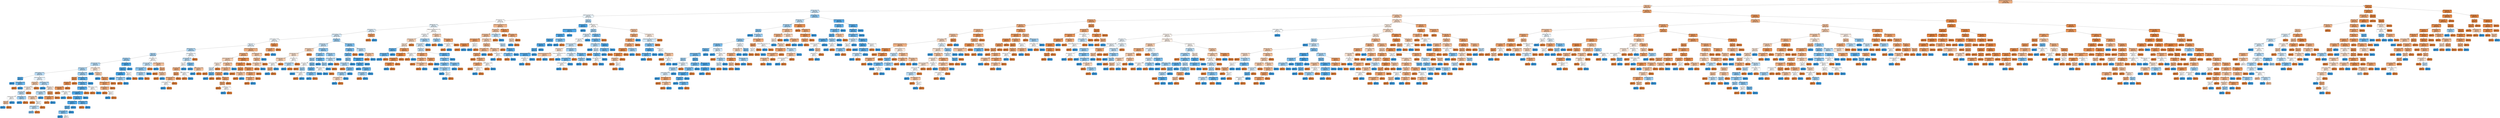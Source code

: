 digraph Tree {
node [shape=box, style="filled, rounded", color="black", fontname=helvetica] ;
edge [fontname=helvetica] ;
0 [label="streaming_tv_No internet service <= 0.5\ngini = 0.39\nsamples = 2468\nvalue = [2904, 1039]", fillcolor="#eeae80"] ;
1 [label="tenure <= 12.5\ngini = 0.43\nsamples = 1940\nvalue = [2110, 971]", fillcolor="#f1bb94"] ;
0 -> 1 [labeldistance=2.5, labelangle=45, headlabel="True"] ;
2 [label="streaming_tv_Yes <= 0.5\ngini = 0.49\nsamples = 566\nvalue = [381, 524]", fillcolor="#c9e4f8"] ;
1 -> 2 ;
3 [label="streaming_movies_Yes <= 0.5\ngini = 0.5\nsamples = 391\nvalue = [298, 332]", fillcolor="#ebf5fc"] ;
2 -> 3 ;
4 [label="tech_support_Yes <= 0.5\ngini = 0.5\nsamples = 303\nvalue = [248, 248]", fillcolor="#ffffff"] ;
3 -> 4 ;
5 [label="dependents_Yes <= 0.5\ngini = 0.5\nsamples = 263\nvalue = [195, 226]", fillcolor="#e4f2fb"] ;
4 -> 5 ;
6 [label="contract_type_id <= 1.5\ngini = 0.5\nsamples = 218\nvalue = [155, 187]", fillcolor="#ddeefb"] ;
5 -> 6 ;
7 [label="monthly_charges <= 74.27\ngini = 0.49\nsamples = 214\nvalue = [150, 186]", fillcolor="#d9ecfa"] ;
6 -> 7 ;
8 [label="monthly_charges <= 73.55\ngini = 0.5\nsamples = 161\nvalue = [122, 130]", fillcolor="#f3f9fd"] ;
7 -> 8 ;
9 [label="tenure <= 5.5\ngini = 0.5\nsamples = 155\nvalue = [112, 129]", fillcolor="#e5f2fc"] ;
8 -> 9 ;
10 [label="payment_type_id <= 2.5\ngini = 0.47\nsamples = 118\nvalue = [67, 113]", fillcolor="#aed7f4"] ;
9 -> 10 ;
11 [label="tenure <= 3.5\ngini = 0.46\nsamples = 102\nvalue = [56, 101]", fillcolor="#a7d3f3"] ;
10 -> 11 ;
12 [label="senior_citizen <= 0.5\ngini = 0.44\nsamples = 86\nvalue = [43, 88]", fillcolor="#9acdf2"] ;
11 -> 12 ;
13 [label="online_security_Yes <= 0.5\ngini = 0.47\nsamples = 69\nvalue = [41, 65]", fillcolor="#b6dbf5"] ;
12 -> 13 ;
14 [label="payment_type_id <= 1.5\ngini = 0.47\nsamples = 62\nvalue = [36, 61]", fillcolor="#aed7f4"] ;
13 -> 14 ;
15 [label="monthly_charges <= 37.03\ngini = 0.48\nsamples = 38\nvalue = [23, 35]", fillcolor="#bbddf6"] ;
14 -> 15 ;
16 [label="tenure <= 2.5\ngini = 0.17\nsamples = 6\nvalue = [1, 10]", fillcolor="#4da7e8"] ;
15 -> 16 ;
17 [label="gini = 0.0\nsamples = 3\nvalue = [0, 6]", fillcolor="#399de5"] ;
16 -> 17 ;
18 [label="monthly_charges <= 25.18\ngini = 0.32\nsamples = 3\nvalue = [1, 4]", fillcolor="#6ab6ec"] ;
16 -> 18 ;
19 [label="gini = 0.0\nsamples = 1\nvalue = [1, 0]", fillcolor="#e58139"] ;
18 -> 19 ;
20 [label="gini = 0.0\nsamples = 2\nvalue = [0, 4]", fillcolor="#399de5"] ;
18 -> 20 ;
21 [label="internet_service_type_id <= 1.5\ngini = 0.5\nsamples = 32\nvalue = [22, 25]", fillcolor="#e7f3fc"] ;
15 -> 21 ;
22 [label="partner_Yes <= 0.5\ngini = 0.46\nsamples = 13\nvalue = [11, 6]", fillcolor="#f3c6a5"] ;
21 -> 22 ;
23 [label="online_backup_Yes <= 0.5\ngini = 0.5\nsamples = 12\nvalue = [7, 6]", fillcolor="#fbede3"] ;
22 -> 23 ;
24 [label="gender_Male <= 0.5\ngini = 0.48\nsamples = 9\nvalue = [4, 6]", fillcolor="#bddef6"] ;
23 -> 24 ;
25 [label="multiple_lines_Yes <= 0.5\ngini = 0.5\nsamples = 4\nvalue = [2, 2]", fillcolor="#ffffff"] ;
24 -> 25 ;
26 [label="tenure <= 1.5\ngini = 0.44\nsamples = 3\nvalue = [2, 1]", fillcolor="#f2c09c"] ;
25 -> 26 ;
27 [label="gini = 0.0\nsamples = 1\nvalue = [0, 1]", fillcolor="#399de5"] ;
26 -> 27 ;
28 [label="gini = 0.0\nsamples = 2\nvalue = [2, 0]", fillcolor="#e58139"] ;
26 -> 28 ;
29 [label="gini = 0.0\nsamples = 1\nvalue = [0, 1]", fillcolor="#399de5"] ;
25 -> 29 ;
30 [label="multiple_lines_Yes <= 0.5\ngini = 0.44\nsamples = 5\nvalue = [2, 4]", fillcolor="#9ccef2"] ;
24 -> 30 ;
31 [label="gini = 0.0\nsamples = 4\nvalue = [0, 4]", fillcolor="#399de5"] ;
30 -> 31 ;
32 [label="gini = 0.0\nsamples = 1\nvalue = [2, 0]", fillcolor="#e58139"] ;
30 -> 32 ;
33 [label="gini = 0.0\nsamples = 3\nvalue = [3, 0]", fillcolor="#e58139"] ;
23 -> 33 ;
34 [label="gini = 0.0\nsamples = 1\nvalue = [4, 0]", fillcolor="#e58139"] ;
22 -> 34 ;
35 [label="monthly_charges <= 69.65\ngini = 0.46\nsamples = 19\nvalue = [11, 19]", fillcolor="#acd6f4"] ;
21 -> 35 ;
36 [label="gini = 0.0\nsamples = 6\nvalue = [0, 10]", fillcolor="#399de5"] ;
35 -> 36 ;
37 [label="gender_Male <= 0.5\ngini = 0.5\nsamples = 13\nvalue = [11, 9]", fillcolor="#fae8db"] ;
35 -> 37 ;
38 [label="monthly_charges <= 70.42\ngini = 0.47\nsamples = 9\nvalue = [5, 8]", fillcolor="#b5daf5"] ;
37 -> 38 ;
39 [label="monthly_charges <= 69.9\ngini = 0.47\nsamples = 6\nvalue = [5, 3]", fillcolor="#f5cdb0"] ;
38 -> 39 ;
40 [label="gini = 0.0\nsamples = 1\nvalue = [2, 0]", fillcolor="#e58139"] ;
39 -> 40 ;
41 [label="tenure <= 1.5\ngini = 0.5\nsamples = 5\nvalue = [3, 3]", fillcolor="#ffffff"] ;
39 -> 41 ;
42 [label="monthly_charges <= 70.17\ngini = 0.48\nsamples = 4\nvalue = [2, 3]", fillcolor="#bddef6"] ;
41 -> 42 ;
43 [label="gini = 0.38\nsamples = 3\nvalue = [1, 3]", fillcolor="#7bbeee"] ;
42 -> 43 ;
44 [label="gini = 0.0\nsamples = 1\nvalue = [1, 0]", fillcolor="#e58139"] ;
42 -> 44 ;
45 [label="gini = 0.0\nsamples = 1\nvalue = [1, 0]", fillcolor="#e58139"] ;
41 -> 45 ;
46 [label="gini = 0.0\nsamples = 3\nvalue = [0, 5]", fillcolor="#399de5"] ;
38 -> 46 ;
47 [label="tenure <= 1.5\ngini = 0.24\nsamples = 4\nvalue = [6, 1]", fillcolor="#e9965a"] ;
37 -> 47 ;
48 [label="monthly_charges <= 70.38\ngini = 0.28\nsamples = 3\nvalue = [5, 1]", fillcolor="#ea9a61"] ;
47 -> 48 ;
49 [label="gini = 0.0\nsamples = 2\nvalue = [5, 0]", fillcolor="#e58139"] ;
48 -> 49 ;
50 [label="gini = 0.0\nsamples = 1\nvalue = [0, 1]", fillcolor="#399de5"] ;
48 -> 50 ;
51 [label="gini = 0.0\nsamples = 1\nvalue = [1, 0]", fillcolor="#e58139"] ;
47 -> 51 ;
52 [label="monthly_charges <= 44.35\ngini = 0.44\nsamples = 24\nvalue = [13, 26]", fillcolor="#9ccef2"] ;
14 -> 52 ;
53 [label="tenure <= 2.0\ngini = 0.18\nsamples = 6\nvalue = [9, 1]", fillcolor="#e88f4f"] ;
52 -> 53 ;
54 [label="gender_Male <= 0.5\ngini = 0.2\nsamples = 5\nvalue = [8, 1]", fillcolor="#e89152"] ;
53 -> 54 ;
55 [label="phone_service_Yes <= 0.5\ngini = 0.24\nsamples = 4\nvalue = [6, 1]", fillcolor="#e9965a"] ;
54 -> 55 ;
56 [label="gini = 0.0\nsamples = 2\nvalue = [5, 0]", fillcolor="#e58139"] ;
55 -> 56 ;
57 [label="monthly_charges <= 43.98\ngini = 0.5\nsamples = 2\nvalue = [1, 1]", fillcolor="#ffffff"] ;
55 -> 57 ;
58 [label="gini = 0.0\nsamples = 1\nvalue = [0, 1]", fillcolor="#399de5"] ;
57 -> 58 ;
59 [label="gini = 0.0\nsamples = 1\nvalue = [1, 0]", fillcolor="#e58139"] ;
57 -> 59 ;
60 [label="gini = 0.0\nsamples = 1\nvalue = [2, 0]", fillcolor="#e58139"] ;
54 -> 60 ;
61 [label="gini = 0.0\nsamples = 1\nvalue = [1, 0]", fillcolor="#e58139"] ;
53 -> 61 ;
62 [label="monthly_charges <= 70.45\ngini = 0.24\nsamples = 18\nvalue = [4, 25]", fillcolor="#59ade9"] ;
52 -> 62 ;
63 [label="multiple_lines_Yes <= 0.5\ngini = 0.28\nsamples = 15\nvalue = [4, 20]", fillcolor="#61b1ea"] ;
62 -> 63 ;
64 [label="monthly_charges <= 70.23\ngini = 0.24\nsamples = 13\nvalue = [3, 19]", fillcolor="#58ace9"] ;
63 -> 64 ;
65 [label="internet_service_type_id <= 1.5\ngini = 0.17\nsamples = 12\nvalue = [2, 19]", fillcolor="#4ea7e8"] ;
64 -> 65 ;
66 [label="online_backup_Yes <= 0.5\ngini = 0.18\nsamples = 11\nvalue = [2, 18]", fillcolor="#4fa8e8"] ;
65 -> 66 ;
67 [label="monthly_charges <= 45.62\ngini = 0.14\nsamples = 7\nvalue = [1, 12]", fillcolor="#49a5e7"] ;
66 -> 67 ;
68 [label="tenure <= 1.5\ngini = 0.28\nsamples = 4\nvalue = [1, 5]", fillcolor="#61b1ea"] ;
67 -> 68 ;
69 [label="monthly_charges <= 44.9\ngini = 0.38\nsamples = 3\nvalue = [1, 3]", fillcolor="#7bbeee"] ;
68 -> 69 ;
70 [label="gini = 0.0\nsamples = 1\nvalue = [0, 2]", fillcolor="#399de5"] ;
69 -> 70 ;
71 [label="gini = 0.5\nsamples = 2\nvalue = [1, 1]", fillcolor="#ffffff"] ;
69 -> 71 ;
72 [label="gini = 0.0\nsamples = 1\nvalue = [0, 2]", fillcolor="#399de5"] ;
68 -> 72 ;
73 [label="gini = 0.0\nsamples = 3\nvalue = [0, 7]", fillcolor="#399de5"] ;
67 -> 73 ;
74 [label="monthly_charges <= 49.42\ngini = 0.24\nsamples = 4\nvalue = [1, 6]", fillcolor="#5aade9"] ;
66 -> 74 ;
75 [label="gini = 0.0\nsamples = 1\nvalue = [1, 0]", fillcolor="#e58139"] ;
74 -> 75 ;
76 [label="gini = 0.0\nsamples = 3\nvalue = [0, 6]", fillcolor="#399de5"] ;
74 -> 76 ;
77 [label="gini = 0.0\nsamples = 1\nvalue = [0, 1]", fillcolor="#399de5"] ;
65 -> 77 ;
78 [label="gini = 0.0\nsamples = 1\nvalue = [1, 0]", fillcolor="#e58139"] ;
64 -> 78 ;
79 [label="monthly_charges <= 54.28\ngini = 0.5\nsamples = 2\nvalue = [1, 1]", fillcolor="#ffffff"] ;
63 -> 79 ;
80 [label="gini = 0.0\nsamples = 1\nvalue = [1, 0]", fillcolor="#e58139"] ;
79 -> 80 ;
81 [label="gini = 0.0\nsamples = 1\nvalue = [0, 1]", fillcolor="#399de5"] ;
79 -> 81 ;
82 [label="gini = 0.0\nsamples = 3\nvalue = [0, 5]", fillcolor="#399de5"] ;
62 -> 82 ;
83 [label="monthly_charges <= 38.83\ngini = 0.49\nsamples = 7\nvalue = [5, 4]", fillcolor="#fae6d7"] ;
13 -> 83 ;
84 [label="gini = 0.0\nsamples = 1\nvalue = [0, 1]", fillcolor="#399de5"] ;
83 -> 84 ;
85 [label="gender_Male <= 0.5\ngini = 0.47\nsamples = 6\nvalue = [5, 3]", fillcolor="#f5cdb0"] ;
83 -> 85 ;
86 [label="gini = 0.0\nsamples = 1\nvalue = [0, 2]", fillcolor="#399de5"] ;
85 -> 86 ;
87 [label="partner_Yes <= 0.5\ngini = 0.28\nsamples = 5\nvalue = [5, 1]", fillcolor="#ea9a61"] ;
85 -> 87 ;
88 [label="device_protection_Yes <= 0.5\ngini = 0.32\nsamples = 4\nvalue = [4, 1]", fillcolor="#eca06a"] ;
87 -> 88 ;
89 [label="payment_type_id <= 1.5\ngini = 0.38\nsamples = 3\nvalue = [3, 1]", fillcolor="#eeab7b"] ;
88 -> 89 ;
90 [label="gini = 0.0\nsamples = 1\nvalue = [2, 0]", fillcolor="#e58139"] ;
89 -> 90 ;
91 [label="tenure <= 2.0\ngini = 0.5\nsamples = 2\nvalue = [1, 1]", fillcolor="#ffffff"] ;
89 -> 91 ;
92 [label="gini = 0.0\nsamples = 1\nvalue = [0, 1]", fillcolor="#399de5"] ;
91 -> 92 ;
93 [label="gini = 0.0\nsamples = 1\nvalue = [1, 0]", fillcolor="#e58139"] ;
91 -> 93 ;
94 [label="gini = 0.0\nsamples = 1\nvalue = [1, 0]", fillcolor="#e58139"] ;
88 -> 94 ;
95 [label="gini = 0.0\nsamples = 1\nvalue = [1, 0]", fillcolor="#e58139"] ;
87 -> 95 ;
96 [label="online_security_Yes <= 0.5\ngini = 0.15\nsamples = 17\nvalue = [2, 23]", fillcolor="#4aa6e7"] ;
12 -> 96 ;
97 [label="partner_Yes <= 0.5\ngini = 0.15\nsamples = 16\nvalue = [2, 22]", fillcolor="#4ba6e7"] ;
96 -> 97 ;
98 [label="monthly_charges <= 71.0\ngini = 0.09\nsamples = 14\nvalue = [1, 21]", fillcolor="#42a2e6"] ;
97 -> 98 ;
99 [label="gini = 0.0\nsamples = 12\nvalue = [0, 19]", fillcolor="#399de5"] ;
98 -> 99 ;
100 [label="monthly_charges <= 72.12\ngini = 0.44\nsamples = 2\nvalue = [1, 2]", fillcolor="#9ccef2"] ;
98 -> 100 ;
101 [label="gini = 0.0\nsamples = 1\nvalue = [1, 0]", fillcolor="#e58139"] ;
100 -> 101 ;
102 [label="gini = 0.0\nsamples = 1\nvalue = [0, 2]", fillcolor="#399de5"] ;
100 -> 102 ;
103 [label="tenure <= 2.0\ngini = 0.5\nsamples = 2\nvalue = [1, 1]", fillcolor="#ffffff"] ;
97 -> 103 ;
104 [label="gini = 0.0\nsamples = 1\nvalue = [0, 1]", fillcolor="#399de5"] ;
103 -> 104 ;
105 [label="gini = 0.0\nsamples = 1\nvalue = [1, 0]", fillcolor="#e58139"] ;
103 -> 105 ;
106 [label="gini = 0.0\nsamples = 1\nvalue = [0, 1]", fillcolor="#399de5"] ;
96 -> 106 ;
107 [label="senior_citizen <= 0.5\ngini = 0.5\nsamples = 16\nvalue = [13, 13]", fillcolor="#ffffff"] ;
11 -> 107 ;
108 [label="online_security_Yes <= 0.5\ngini = 0.48\nsamples = 10\nvalue = [7, 10]", fillcolor="#c4e2f7"] ;
107 -> 108 ;
109 [label="internet_service_type_id <= 1.5\ngini = 0.41\nsamples = 8\nvalue = [4, 10]", fillcolor="#88c4ef"] ;
108 -> 109 ;
110 [label="online_backup_Yes <= 0.5\ngini = 0.46\nsamples = 6\nvalue = [4, 7]", fillcolor="#aad5f4"] ;
109 -> 110 ;
111 [label="gini = 0.0\nsamples = 4\nvalue = [0, 7]", fillcolor="#399de5"] ;
110 -> 111 ;
112 [label="gini = 0.0\nsamples = 2\nvalue = [4, 0]", fillcolor="#e58139"] ;
110 -> 112 ;
113 [label="gini = 0.0\nsamples = 2\nvalue = [0, 3]", fillcolor="#399de5"] ;
109 -> 113 ;
114 [label="gini = 0.0\nsamples = 2\nvalue = [3, 0]", fillcolor="#e58139"] ;
108 -> 114 ;
115 [label="internet_service_type_id <= 1.5\ngini = 0.44\nsamples = 6\nvalue = [6, 3]", fillcolor="#f2c09c"] ;
107 -> 115 ;
116 [label="gini = 0.0\nsamples = 1\nvalue = [0, 1]", fillcolor="#399de5"] ;
115 -> 116 ;
117 [label="tenure <= 4.5\ngini = 0.38\nsamples = 5\nvalue = [6, 2]", fillcolor="#eeab7b"] ;
115 -> 117 ;
118 [label="gini = 0.0\nsamples = 2\nvalue = [2, 0]", fillcolor="#e58139"] ;
117 -> 118 ;
119 [label="gender_Male <= 0.5\ngini = 0.44\nsamples = 3\nvalue = [4, 2]", fillcolor="#f2c09c"] ;
117 -> 119 ;
120 [label="gini = 0.0\nsamples = 2\nvalue = [4, 0]", fillcolor="#e58139"] ;
119 -> 120 ;
121 [label="gini = 0.0\nsamples = 1\nvalue = [0, 2]", fillcolor="#399de5"] ;
119 -> 121 ;
122 [label="online_security_Yes <= 0.5\ngini = 0.5\nsamples = 16\nvalue = [11, 12]", fillcolor="#eff7fd"] ;
10 -> 122 ;
123 [label="payment_type_id <= 3.5\ngini = 0.48\nsamples = 14\nvalue = [8, 12]", fillcolor="#bddef6"] ;
122 -> 123 ;
124 [label="tenure <= 2.5\ngini = 0.5\nsamples = 9\nvalue = [6, 6]", fillcolor="#ffffff"] ;
123 -> 124 ;
125 [label="senior_citizen <= 0.5\ngini = 0.38\nsamples = 6\nvalue = [6, 2]", fillcolor="#eeab7b"] ;
124 -> 125 ;
126 [label="tenure <= 1.5\ngini = 0.28\nsamples = 4\nvalue = [5, 1]", fillcolor="#ea9a61"] ;
125 -> 126 ;
127 [label="phone_service_Yes <= 0.5\ngini = 0.38\nsamples = 3\nvalue = [3, 1]", fillcolor="#eeab7b"] ;
126 -> 127 ;
128 [label="monthly_charges <= 25.02\ngini = 0.5\nsamples = 2\nvalue = [1, 1]", fillcolor="#ffffff"] ;
127 -> 128 ;
129 [label="gini = 0.0\nsamples = 1\nvalue = [0, 1]", fillcolor="#399de5"] ;
128 -> 129 ;
130 [label="gini = 0.0\nsamples = 1\nvalue = [1, 0]", fillcolor="#e58139"] ;
128 -> 130 ;
131 [label="gini = 0.0\nsamples = 1\nvalue = [2, 0]", fillcolor="#e58139"] ;
127 -> 131 ;
132 [label="gini = 0.0\nsamples = 1\nvalue = [2, 0]", fillcolor="#e58139"] ;
126 -> 132 ;
133 [label="monthly_charges <= 57.72\ngini = 0.5\nsamples = 2\nvalue = [1, 1]", fillcolor="#ffffff"] ;
125 -> 133 ;
134 [label="gini = 0.0\nsamples = 1\nvalue = [1, 0]", fillcolor="#e58139"] ;
133 -> 134 ;
135 [label="gini = 0.0\nsamples = 1\nvalue = [0, 1]", fillcolor="#399de5"] ;
133 -> 135 ;
136 [label="gini = 0.0\nsamples = 3\nvalue = [0, 4]", fillcolor="#399de5"] ;
124 -> 136 ;
137 [label="partner_Yes <= 0.5\ngini = 0.38\nsamples = 5\nvalue = [2, 6]", fillcolor="#7bbeee"] ;
123 -> 137 ;
138 [label="gini = 0.0\nsamples = 3\nvalue = [0, 5]", fillcolor="#399de5"] ;
137 -> 138 ;
139 [label="monthly_charges <= 60.28\ngini = 0.44\nsamples = 2\nvalue = [2, 1]", fillcolor="#f2c09c"] ;
137 -> 139 ;
140 [label="gini = 0.0\nsamples = 1\nvalue = [0, 1]", fillcolor="#399de5"] ;
139 -> 140 ;
141 [label="gini = 0.0\nsamples = 1\nvalue = [2, 0]", fillcolor="#e58139"] ;
139 -> 141 ;
142 [label="gini = 0.0\nsamples = 2\nvalue = [3, 0]", fillcolor="#e58139"] ;
122 -> 142 ;
143 [label="multiple_lines_No phone service <= 0.5\ngini = 0.39\nsamples = 37\nvalue = [45, 16]", fillcolor="#eeae7f"] ;
9 -> 143 ;
144 [label="payment_type_id <= 1.5\ngini = 0.36\nsamples = 30\nvalue = [38, 12]", fillcolor="#eda978"] ;
143 -> 144 ;
145 [label="internet_service_type_id <= 1.5\ngini = 0.47\nsamples = 14\nvalue = [16, 10]", fillcolor="#f5d0b5"] ;
144 -> 145 ;
146 [label="partner_Yes <= 0.5\ngini = 0.5\nsamples = 6\nvalue = [6, 5]", fillcolor="#fbeade"] ;
145 -> 146 ;
147 [label="tenure <= 8.0\ngini = 0.49\nsamples = 5\nvalue = [4, 5]", fillcolor="#d7ebfa"] ;
146 -> 147 ;
148 [label="gini = 0.0\nsamples = 2\nvalue = [3, 0]", fillcolor="#e58139"] ;
147 -> 148 ;
149 [label="tenure <= 11.0\ngini = 0.28\nsamples = 3\nvalue = [1, 5]", fillcolor="#61b1ea"] ;
147 -> 149 ;
150 [label="gini = 0.0\nsamples = 2\nvalue = [0, 5]", fillcolor="#399de5"] ;
149 -> 150 ;
151 [label="gini = 0.0\nsamples = 1\nvalue = [1, 0]", fillcolor="#e58139"] ;
149 -> 151 ;
152 [label="gini = 0.0\nsamples = 1\nvalue = [2, 0]", fillcolor="#e58139"] ;
146 -> 152 ;
153 [label="online_backup_Yes <= 0.5\ngini = 0.44\nsamples = 8\nvalue = [10, 5]", fillcolor="#f2c09c"] ;
145 -> 153 ;
154 [label="online_security_Yes <= 0.5\ngini = 0.41\nsamples = 7\nvalue = [10, 4]", fillcolor="#efb388"] ;
153 -> 154 ;
155 [label="gender_Male <= 0.5\ngini = 0.28\nsamples = 6\nvalue = [10, 2]", fillcolor="#ea9a61"] ;
154 -> 155 ;
156 [label="gini = 0.0\nsamples = 1\nvalue = [1, 0]", fillcolor="#e58139"] ;
155 -> 156 ;
157 [label="partner_Yes <= 0.5\ngini = 0.3\nsamples = 5\nvalue = [9, 2]", fillcolor="#eb9d65"] ;
155 -> 157 ;
158 [label="tenure <= 9.5\ngini = 0.35\nsamples = 4\nvalue = [7, 2]", fillcolor="#eca572"] ;
157 -> 158 ;
159 [label="gini = 0.0\nsamples = 2\nvalue = [5, 0]", fillcolor="#e58139"] ;
158 -> 159 ;
160 [label="monthly_charges <= 70.1\ngini = 0.5\nsamples = 2\nvalue = [2, 2]", fillcolor="#ffffff"] ;
158 -> 160 ;
161 [label="gini = 0.0\nsamples = 1\nvalue = [0, 2]", fillcolor="#399de5"] ;
160 -> 161 ;
162 [label="gini = 0.0\nsamples = 1\nvalue = [2, 0]", fillcolor="#e58139"] ;
160 -> 162 ;
163 [label="gini = 0.0\nsamples = 1\nvalue = [2, 0]", fillcolor="#e58139"] ;
157 -> 163 ;
164 [label="gini = 0.0\nsamples = 1\nvalue = [0, 2]", fillcolor="#399de5"] ;
154 -> 164 ;
165 [label="gini = 0.0\nsamples = 1\nvalue = [0, 1]", fillcolor="#399de5"] ;
153 -> 165 ;
166 [label="internet_service_type_id <= 1.5\ngini = 0.15\nsamples = 16\nvalue = [22, 2]", fillcolor="#e78c4b"] ;
144 -> 166 ;
167 [label="online_security_Yes <= 0.5\ngini = 0.17\nsamples = 13\nvalue = [19, 2]", fillcolor="#e88e4e"] ;
166 -> 167 ;
168 [label="tenure <= 11.0\ngini = 0.14\nsamples = 8\nvalue = [12, 1]", fillcolor="#e78c49"] ;
167 -> 168 ;
169 [label="gini = 0.0\nsamples = 6\nvalue = [10, 0]", fillcolor="#e58139"] ;
168 -> 169 ;
170 [label="monthly_charges <= 44.6\ngini = 0.44\nsamples = 2\nvalue = [2, 1]", fillcolor="#f2c09c"] ;
168 -> 170 ;
171 [label="gini = 0.0\nsamples = 1\nvalue = [2, 0]", fillcolor="#e58139"] ;
170 -> 171 ;
172 [label="gini = 0.0\nsamples = 1\nvalue = [0, 1]", fillcolor="#399de5"] ;
170 -> 172 ;
173 [label="multiple_lines_Yes <= 0.5\ngini = 0.22\nsamples = 5\nvalue = [7, 1]", fillcolor="#e99355"] ;
167 -> 173 ;
174 [label="online_backup_Yes <= 0.5\ngini = 0.32\nsamples = 3\nvalue = [4, 1]", fillcolor="#eca06a"] ;
173 -> 174 ;
175 [label="payment_type_id <= 3.5\ngini = 0.38\nsamples = 2\nvalue = [3, 1]", fillcolor="#eeab7b"] ;
174 -> 175 ;
176 [label="gini = 0.0\nsamples = 1\nvalue = [3, 0]", fillcolor="#e58139"] ;
175 -> 176 ;
177 [label="gini = 0.0\nsamples = 1\nvalue = [0, 1]", fillcolor="#399de5"] ;
175 -> 177 ;
178 [label="gini = 0.0\nsamples = 1\nvalue = [1, 0]", fillcolor="#e58139"] ;
174 -> 178 ;
179 [label="gini = 0.0\nsamples = 2\nvalue = [3, 0]", fillcolor="#e58139"] ;
173 -> 179 ;
180 [label="gini = 0.0\nsamples = 3\nvalue = [3, 0]", fillcolor="#e58139"] ;
166 -> 180 ;
181 [label="device_protection_Yes <= 0.5\ngini = 0.46\nsamples = 7\nvalue = [7, 4]", fillcolor="#f4c9aa"] ;
143 -> 181 ;
182 [label="partner_Yes <= 0.5\ngini = 0.42\nsamples = 6\nvalue = [7, 3]", fillcolor="#f0b78e"] ;
181 -> 182 ;
183 [label="online_backup_Yes <= 0.5\ngini = 0.47\nsamples = 5\nvalue = [5, 3]", fillcolor="#f5cdb0"] ;
182 -> 183 ;
184 [label="gini = 0.0\nsamples = 4\nvalue = [5, 0]", fillcolor="#e58139"] ;
183 -> 184 ;
185 [label="gini = 0.0\nsamples = 1\nvalue = [0, 3]", fillcolor="#399de5"] ;
183 -> 185 ;
186 [label="gini = 0.0\nsamples = 1\nvalue = [2, 0]", fillcolor="#e58139"] ;
182 -> 186 ;
187 [label="gini = 0.0\nsamples = 1\nvalue = [0, 1]", fillcolor="#399de5"] ;
181 -> 187 ;
188 [label="gender_Male <= 0.5\ngini = 0.17\nsamples = 6\nvalue = [10, 1]", fillcolor="#e88e4d"] ;
8 -> 188 ;
189 [label="multiple_lines_Yes <= 0.5\ngini = 0.32\nsamples = 2\nvalue = [4, 1]", fillcolor="#eca06a"] ;
188 -> 189 ;
190 [label="gini = 0.0\nsamples = 1\nvalue = [4, 0]", fillcolor="#e58139"] ;
189 -> 190 ;
191 [label="gini = 0.0\nsamples = 1\nvalue = [0, 1]", fillcolor="#399de5"] ;
189 -> 191 ;
192 [label="gini = 0.0\nsamples = 4\nvalue = [6, 0]", fillcolor="#e58139"] ;
188 -> 192 ;
193 [label="gender_Male <= 0.5\ngini = 0.44\nsamples = 53\nvalue = [28, 56]", fillcolor="#9ccef2"] ;
7 -> 193 ;
194 [label="multiple_lines_Yes <= 0.5\ngini = 0.48\nsamples = 29\nvalue = [18, 26]", fillcolor="#c2e1f7"] ;
193 -> 194 ;
195 [label="payment_type_id <= 2.5\ngini = 0.47\nsamples = 10\nvalue = [10, 6]", fillcolor="#f5cdb0"] ;
194 -> 195 ;
196 [label="online_backup_Yes <= 0.5\ngini = 0.49\nsamples = 8\nvalue = [8, 6]", fillcolor="#f8e0ce"] ;
195 -> 196 ;
197 [label="online_security_Yes <= 0.5\ngini = 0.47\nsamples = 4\nvalue = [5, 3]", fillcolor="#f5cdb0"] ;
196 -> 197 ;
198 [label="payment_type_id <= 1.5\ngini = 0.5\nsamples = 3\nvalue = [3, 3]", fillcolor="#ffffff"] ;
197 -> 198 ;
199 [label="tenure <= 4.0\ngini = 0.38\nsamples = 2\nvalue = [3, 1]", fillcolor="#eeab7b"] ;
198 -> 199 ;
200 [label="gini = 0.0\nsamples = 1\nvalue = [0, 1]", fillcolor="#399de5"] ;
199 -> 200 ;
201 [label="gini = 0.0\nsamples = 1\nvalue = [3, 0]", fillcolor="#e58139"] ;
199 -> 201 ;
202 [label="gini = 0.0\nsamples = 1\nvalue = [0, 2]", fillcolor="#399de5"] ;
198 -> 202 ;
203 [label="gini = 0.0\nsamples = 1\nvalue = [2, 0]", fillcolor="#e58139"] ;
197 -> 203 ;
204 [label="senior_citizen <= 0.5\ngini = 0.5\nsamples = 4\nvalue = [3, 3]", fillcolor="#ffffff"] ;
196 -> 204 ;
205 [label="monthly_charges <= 78.18\ngini = 0.48\nsamples = 3\nvalue = [2, 3]", fillcolor="#bddef6"] ;
204 -> 205 ;
206 [label="gini = 0.0\nsamples = 2\nvalue = [0, 3]", fillcolor="#399de5"] ;
205 -> 206 ;
207 [label="gini = 0.0\nsamples = 1\nvalue = [2, 0]", fillcolor="#e58139"] ;
205 -> 207 ;
208 [label="gini = 0.0\nsamples = 1\nvalue = [1, 0]", fillcolor="#e58139"] ;
204 -> 208 ;
209 [label="gini = 0.0\nsamples = 2\nvalue = [2, 0]", fillcolor="#e58139"] ;
195 -> 209 ;
210 [label="online_security_Yes <= 0.5\ngini = 0.41\nsamples = 19\nvalue = [8, 20]", fillcolor="#88c4ef"] ;
194 -> 210 ;
211 [label="payment_type_id <= 1.5\ngini = 0.4\nsamples = 16\nvalue = [6, 16]", fillcolor="#83c2ef"] ;
210 -> 211 ;
212 [label="tenure <= 4.5\ngini = 0.44\nsamples = 9\nvalue = [4, 8]", fillcolor="#9ccef2"] ;
211 -> 212 ;
213 [label="senior_citizen <= 0.5\ngini = 0.5\nsamples = 4\nvalue = [2, 2]", fillcolor="#ffffff"] ;
212 -> 213 ;
214 [label="gini = 0.0\nsamples = 1\nvalue = [1, 0]", fillcolor="#e58139"] ;
213 -> 214 ;
215 [label="tenure <= 2.5\ngini = 0.44\nsamples = 3\nvalue = [1, 2]", fillcolor="#9ccef2"] ;
213 -> 215 ;
216 [label="gini = 0.0\nsamples = 1\nvalue = [0, 1]", fillcolor="#399de5"] ;
215 -> 216 ;
217 [label="monthly_charges <= 74.67\ngini = 0.5\nsamples = 2\nvalue = [1, 1]", fillcolor="#ffffff"] ;
215 -> 217 ;
218 [label="gini = 0.0\nsamples = 1\nvalue = [1, 0]", fillcolor="#e58139"] ;
217 -> 218 ;
219 [label="gini = 0.0\nsamples = 1\nvalue = [0, 1]", fillcolor="#399de5"] ;
217 -> 219 ;
220 [label="tenure <= 7.0\ngini = 0.38\nsamples = 5\nvalue = [2, 6]", fillcolor="#7bbeee"] ;
212 -> 220 ;
221 [label="partner_Yes <= 0.5\ngini = 0.28\nsamples = 3\nvalue = [1, 5]", fillcolor="#61b1ea"] ;
220 -> 221 ;
222 [label="monthly_charges <= 75.58\ngini = 0.38\nsamples = 2\nvalue = [1, 3]", fillcolor="#7bbeee"] ;
221 -> 222 ;
223 [label="gini = 0.0\nsamples = 1\nvalue = [0, 3]", fillcolor="#399de5"] ;
222 -> 223 ;
224 [label="gini = 0.0\nsamples = 1\nvalue = [1, 0]", fillcolor="#e58139"] ;
222 -> 224 ;
225 [label="gini = 0.0\nsamples = 1\nvalue = [0, 2]", fillcolor="#399de5"] ;
221 -> 225 ;
226 [label="monthly_charges <= 75.8\ngini = 0.5\nsamples = 2\nvalue = [1, 1]", fillcolor="#ffffff"] ;
220 -> 226 ;
227 [label="gini = 0.0\nsamples = 1\nvalue = [0, 1]", fillcolor="#399de5"] ;
226 -> 227 ;
228 [label="gini = 0.0\nsamples = 1\nvalue = [1, 0]", fillcolor="#e58139"] ;
226 -> 228 ;
229 [label="payment_type_id <= 3.5\ngini = 0.32\nsamples = 7\nvalue = [2, 8]", fillcolor="#6ab6ec"] ;
211 -> 229 ;
230 [label="gini = 0.0\nsamples = 4\nvalue = [0, 4]", fillcolor="#399de5"] ;
229 -> 230 ;
231 [label="tenure <= 5.5\ngini = 0.44\nsamples = 3\nvalue = [2, 4]", fillcolor="#9ccef2"] ;
229 -> 231 ;
232 [label="gini = 0.0\nsamples = 2\nvalue = [0, 4]", fillcolor="#399de5"] ;
231 -> 232 ;
233 [label="gini = 0.0\nsamples = 1\nvalue = [2, 0]", fillcolor="#e58139"] ;
231 -> 233 ;
234 [label="online_backup_Yes <= 0.5\ngini = 0.44\nsamples = 3\nvalue = [2, 4]", fillcolor="#9ccef2"] ;
210 -> 234 ;
235 [label="monthly_charges <= 79.38\ngini = 0.48\nsamples = 2\nvalue = [2, 3]", fillcolor="#bddef6"] ;
234 -> 235 ;
236 [label="gini = 0.0\nsamples = 1\nvalue = [0, 3]", fillcolor="#399de5"] ;
235 -> 236 ;
237 [label="gini = 0.0\nsamples = 1\nvalue = [2, 0]", fillcolor="#e58139"] ;
235 -> 237 ;
238 [label="gini = 0.0\nsamples = 1\nvalue = [0, 1]", fillcolor="#399de5"] ;
234 -> 238 ;
239 [label="online_security_Yes <= 0.5\ngini = 0.38\nsamples = 24\nvalue = [10, 30]", fillcolor="#7bbeee"] ;
193 -> 239 ;
240 [label="payment_type_id <= 3.5\ngini = 0.35\nsamples = 20\nvalue = [8, 27]", fillcolor="#74baed"] ;
239 -> 240 ;
241 [label="partner_Yes <= 0.5\ngini = 0.33\nsamples = 19\nvalue = [7, 27]", fillcolor="#6cb6ec"] ;
240 -> 241 ;
242 [label="tenure <= 6.0\ngini = 0.42\nsamples = 11\nvalue = [6, 14]", fillcolor="#8ec7f0"] ;
241 -> 242 ;
243 [label="multiple_lines_Yes <= 0.5\ngini = 0.47\nsamples = 9\nvalue = [6, 10]", fillcolor="#b0d8f5"] ;
242 -> 243 ;
244 [label="gini = 0.0\nsamples = 2\nvalue = [3, 0]", fillcolor="#e58139"] ;
243 -> 244 ;
245 [label="senior_citizen <= 0.5\ngini = 0.36\nsamples = 7\nvalue = [3, 10]", fillcolor="#74baed"] ;
243 -> 245 ;
246 [label="monthly_charges <= 75.5\ngini = 0.44\nsamples = 5\nvalue = [3, 6]", fillcolor="#9ccef2"] ;
245 -> 246 ;
247 [label="monthly_charges <= 75.02\ngini = 0.48\nsamples = 2\nvalue = [3, 2]", fillcolor="#f6d5bd"] ;
246 -> 247 ;
248 [label="gini = 0.0\nsamples = 1\nvalue = [0, 2]", fillcolor="#399de5"] ;
247 -> 248 ;
249 [label="gini = 0.0\nsamples = 1\nvalue = [3, 0]", fillcolor="#e58139"] ;
247 -> 249 ;
250 [label="gini = 0.0\nsamples = 3\nvalue = [0, 4]", fillcolor="#399de5"] ;
246 -> 250 ;
251 [label="gini = 0.0\nsamples = 2\nvalue = [0, 4]", fillcolor="#399de5"] ;
245 -> 251 ;
252 [label="gini = 0.0\nsamples = 2\nvalue = [0, 4]", fillcolor="#399de5"] ;
242 -> 252 ;
253 [label="device_protection_Yes <= 0.5\ngini = 0.13\nsamples = 8\nvalue = [1, 13]", fillcolor="#48a5e7"] ;
241 -> 253 ;
254 [label="senior_citizen <= 0.5\ngini = 0.18\nsamples = 6\nvalue = [1, 9]", fillcolor="#4fa8e8"] ;
253 -> 254 ;
255 [label="gini = 0.0\nsamples = 2\nvalue = [0, 4]", fillcolor="#399de5"] ;
254 -> 255 ;
256 [label="payment_type_id <= 1.5\ngini = 0.28\nsamples = 4\nvalue = [1, 5]", fillcolor="#61b1ea"] ;
254 -> 256 ;
257 [label="monthly_charges <= 74.9\ngini = 0.44\nsamples = 2\nvalue = [1, 2]", fillcolor="#9ccef2"] ;
256 -> 257 ;
258 [label="gini = 0.0\nsamples = 1\nvalue = [1, 0]", fillcolor="#e58139"] ;
257 -> 258 ;
259 [label="gini = 0.0\nsamples = 1\nvalue = [0, 2]", fillcolor="#399de5"] ;
257 -> 259 ;
260 [label="gini = 0.0\nsamples = 2\nvalue = [0, 3]", fillcolor="#399de5"] ;
256 -> 260 ;
261 [label="gini = 0.0\nsamples = 2\nvalue = [0, 4]", fillcolor="#399de5"] ;
253 -> 261 ;
262 [label="gini = 0.0\nsamples = 1\nvalue = [1, 0]", fillcolor="#e58139"] ;
240 -> 262 ;
263 [label="payment_type_id <= 2.0\ngini = 0.48\nsamples = 4\nvalue = [2, 3]", fillcolor="#bddef6"] ;
239 -> 263 ;
264 [label="gini = 0.0\nsamples = 2\nvalue = [0, 2]", fillcolor="#399de5"] ;
263 -> 264 ;
265 [label="monthly_charges <= 80.6\ngini = 0.44\nsamples = 2\nvalue = [2, 1]", fillcolor="#f2c09c"] ;
263 -> 265 ;
266 [label="gini = 0.0\nsamples = 1\nvalue = [2, 0]", fillcolor="#e58139"] ;
265 -> 266 ;
267 [label="gini = 0.0\nsamples = 1\nvalue = [0, 1]", fillcolor="#399de5"] ;
265 -> 267 ;
268 [label="partner_Yes <= 0.5\ngini = 0.28\nsamples = 4\nvalue = [5, 1]", fillcolor="#ea9a61"] ;
6 -> 268 ;
269 [label="gini = 0.0\nsamples = 3\nvalue = [5, 0]", fillcolor="#e58139"] ;
268 -> 269 ;
270 [label="gini = 0.0\nsamples = 1\nvalue = [0, 1]", fillcolor="#399de5"] ;
268 -> 270 ;
271 [label="multiple_lines_No phone service <= 0.5\ngini = 0.5\nsamples = 45\nvalue = [40, 39]", fillcolor="#fefcfa"] ;
5 -> 271 ;
272 [label="gender_Male <= 0.5\ngini = 0.5\nsamples = 39\nvalue = [35, 36]", fillcolor="#fafcfe"] ;
271 -> 272 ;
273 [label="multiple_lines_Yes <= 0.5\ngini = 0.47\nsamples = 19\nvalue = [24, 15]", fillcolor="#f5d0b5"] ;
272 -> 273 ;
274 [label="tenure <= 1.5\ngini = 0.49\nsamples = 16\nvalue = [20, 15]", fillcolor="#f8e0ce"] ;
273 -> 274 ;
275 [label="senior_citizen <= 0.5\ngini = 0.24\nsamples = 6\nvalue = [2, 12]", fillcolor="#5aade9"] ;
274 -> 275 ;
276 [label="online_security_Yes <= 0.5\ngini = 0.28\nsamples = 5\nvalue = [2, 10]", fillcolor="#61b1ea"] ;
275 -> 276 ;
277 [label="gini = 0.0\nsamples = 4\nvalue = [0, 10]", fillcolor="#399de5"] ;
276 -> 277 ;
278 [label="gini = 0.0\nsamples = 1\nvalue = [2, 0]", fillcolor="#e58139"] ;
276 -> 278 ;
279 [label="gini = 0.0\nsamples = 1\nvalue = [0, 2]", fillcolor="#399de5"] ;
275 -> 279 ;
280 [label="online_backup_Yes <= 0.5\ngini = 0.24\nsamples = 10\nvalue = [18, 3]", fillcolor="#e9965a"] ;
274 -> 280 ;
281 [label="online_security_Yes <= 0.5\ngini = 0.11\nsamples = 8\nvalue = [16, 1]", fillcolor="#e78945"] ;
280 -> 281 ;
282 [label="payment_type_id <= 1.5\ngini = 0.15\nsamples = 6\nvalue = [11, 1]", fillcolor="#e78c4b"] ;
281 -> 282 ;
283 [label="monthly_charges <= 45.0\ngini = 0.18\nsamples = 5\nvalue = [9, 1]", fillcolor="#e88f4f"] ;
282 -> 283 ;
284 [label="gini = 0.0\nsamples = 1\nvalue = [0, 1]", fillcolor="#399de5"] ;
283 -> 284 ;
285 [label="gini = 0.0\nsamples = 4\nvalue = [9, 0]", fillcolor="#e58139"] ;
283 -> 285 ;
286 [label="gini = 0.0\nsamples = 1\nvalue = [2, 0]", fillcolor="#e58139"] ;
282 -> 286 ;
287 [label="gini = 0.0\nsamples = 2\nvalue = [5, 0]", fillcolor="#e58139"] ;
281 -> 287 ;
288 [label="monthly_charges <= 53.73\ngini = 0.5\nsamples = 2\nvalue = [2, 2]", fillcolor="#ffffff"] ;
280 -> 288 ;
289 [label="gini = 0.0\nsamples = 1\nvalue = [2, 0]", fillcolor="#e58139"] ;
288 -> 289 ;
290 [label="gini = 0.0\nsamples = 1\nvalue = [0, 2]", fillcolor="#399de5"] ;
288 -> 290 ;
291 [label="gini = 0.0\nsamples = 3\nvalue = [4, 0]", fillcolor="#e58139"] ;
273 -> 291 ;
292 [label="online_security_Yes <= 0.5\ngini = 0.45\nsamples = 20\nvalue = [11, 21]", fillcolor="#a1d0f3"] ;
272 -> 292 ;
293 [label="contract_type_id <= 1.5\ngini = 0.49\nsamples = 17\nvalue = [11, 14]", fillcolor="#d5eaf9"] ;
292 -> 293 ;
294 [label="partner_Yes <= 0.5\ngini = 0.49\nsamples = 16\nvalue = [10, 14]", fillcolor="#c6e3f8"] ;
293 -> 294 ;
295 [label="device_protection_Yes <= 0.5\ngini = 0.32\nsamples = 5\nvalue = [8, 2]", fillcolor="#eca06a"] ;
294 -> 295 ;
296 [label="online_backup_Yes <= 0.5\ngini = 0.38\nsamples = 3\nvalue = [3, 1]", fillcolor="#eeab7b"] ;
295 -> 296 ;
297 [label="gini = 0.0\nsamples = 1\nvalue = [1, 0]", fillcolor="#e58139"] ;
296 -> 297 ;
298 [label="internet_service_type_id <= 1.5\ngini = 0.44\nsamples = 2\nvalue = [2, 1]", fillcolor="#f2c09c"] ;
296 -> 298 ;
299 [label="gini = 0.0\nsamples = 1\nvalue = [2, 0]", fillcolor="#e58139"] ;
298 -> 299 ;
300 [label="gini = 0.0\nsamples = 1\nvalue = [0, 1]", fillcolor="#399de5"] ;
298 -> 300 ;
301 [label="senior_citizen <= 0.5\ngini = 0.28\nsamples = 2\nvalue = [5, 1]", fillcolor="#ea9a61"] ;
295 -> 301 ;
302 [label="gini = 0.0\nsamples = 1\nvalue = [5, 0]", fillcolor="#e58139"] ;
301 -> 302 ;
303 [label="gini = 0.0\nsamples = 1\nvalue = [0, 1]", fillcolor="#399de5"] ;
301 -> 303 ;
304 [label="device_protection_Yes <= 0.5\ngini = 0.24\nsamples = 11\nvalue = [2, 12]", fillcolor="#5aade9"] ;
294 -> 304 ;
305 [label="multiple_lines_Yes <= 0.5\ngini = 0.38\nsamples = 7\nvalue = [2, 6]", fillcolor="#7bbeee"] ;
304 -> 305 ;
306 [label="payment_type_id <= 1.5\ngini = 0.38\nsamples = 4\nvalue = [1, 3]", fillcolor="#7bbeee"] ;
305 -> 306 ;
307 [label="gini = 0.0\nsamples = 1\nvalue = [0, 1]", fillcolor="#399de5"] ;
306 -> 307 ;
308 [label="internet_service_type_id <= 1.5\ngini = 0.44\nsamples = 3\nvalue = [1, 2]", fillcolor="#9ccef2"] ;
306 -> 308 ;
309 [label="gini = 0.0\nsamples = 1\nvalue = [0, 1]", fillcolor="#399de5"] ;
308 -> 309 ;
310 [label="tenure <= 2.5\ngini = 0.5\nsamples = 2\nvalue = [1, 1]", fillcolor="#ffffff"] ;
308 -> 310 ;
311 [label="gini = 0.0\nsamples = 1\nvalue = [0, 1]", fillcolor="#399de5"] ;
310 -> 311 ;
312 [label="gini = 0.0\nsamples = 1\nvalue = [1, 0]", fillcolor="#e58139"] ;
310 -> 312 ;
313 [label="monthly_charges <= 74.85\ngini = 0.38\nsamples = 3\nvalue = [1, 3]", fillcolor="#7bbeee"] ;
305 -> 313 ;
314 [label="gini = 0.0\nsamples = 2\nvalue = [0, 3]", fillcolor="#399de5"] ;
313 -> 314 ;
315 [label="gini = 0.0\nsamples = 1\nvalue = [1, 0]", fillcolor="#e58139"] ;
313 -> 315 ;
316 [label="gini = 0.0\nsamples = 4\nvalue = [0, 6]", fillcolor="#399de5"] ;
304 -> 316 ;
317 [label="gini = 0.0\nsamples = 1\nvalue = [1, 0]", fillcolor="#e58139"] ;
293 -> 317 ;
318 [label="gini = 0.0\nsamples = 3\nvalue = [0, 7]", fillcolor="#399de5"] ;
292 -> 318 ;
319 [label="payment_type_id <= 1.5\ngini = 0.47\nsamples = 6\nvalue = [5, 3]", fillcolor="#f5cdb0"] ;
271 -> 319 ;
320 [label="gender_Male <= 0.5\ngini = 0.44\nsamples = 2\nvalue = [1, 2]", fillcolor="#9ccef2"] ;
319 -> 320 ;
321 [label="gini = 0.0\nsamples = 1\nvalue = [1, 0]", fillcolor="#e58139"] ;
320 -> 321 ;
322 [label="gini = 0.0\nsamples = 1\nvalue = [0, 2]", fillcolor="#399de5"] ;
320 -> 322 ;
323 [label="monthly_charges <= 29.5\ngini = 0.32\nsamples = 4\nvalue = [4, 1]", fillcolor="#eca06a"] ;
319 -> 323 ;
324 [label="online_backup_Yes <= 0.5\ngini = 0.5\nsamples = 2\nvalue = [1, 1]", fillcolor="#ffffff"] ;
323 -> 324 ;
325 [label="gini = 0.0\nsamples = 1\nvalue = [1, 0]", fillcolor="#e58139"] ;
324 -> 325 ;
326 [label="gini = 0.0\nsamples = 1\nvalue = [0, 1]", fillcolor="#399de5"] ;
324 -> 326 ;
327 [label="gini = 0.0\nsamples = 2\nvalue = [3, 0]", fillcolor="#e58139"] ;
323 -> 327 ;
328 [label="multiple_lines_No phone service <= 0.5\ngini = 0.41\nsamples = 40\nvalue = [53, 22]", fillcolor="#f0b58b"] ;
4 -> 328 ;
329 [label="senior_citizen <= 0.5\ngini = 0.45\nsamples = 30\nvalue = [38, 20]", fillcolor="#f3c3a1"] ;
328 -> 329 ;
330 [label="payment_type_id <= 1.5\ngini = 0.44\nsamples = 28\nvalue = [36, 17]", fillcolor="#f1bc96"] ;
329 -> 330 ;
331 [label="device_protection_Yes <= 0.5\ngini = 0.3\nsamples = 8\nvalue = [13, 3]", fillcolor="#eb9e67"] ;
330 -> 331 ;
332 [label="multiple_lines_Yes <= 0.5\ngini = 0.15\nsamples = 6\nvalue = [11, 1]", fillcolor="#e78c4b"] ;
331 -> 332 ;
333 [label="gini = 0.0\nsamples = 5\nvalue = [11, 0]", fillcolor="#e58139"] ;
332 -> 333 ;
334 [label="gini = 0.0\nsamples = 1\nvalue = [0, 1]", fillcolor="#399de5"] ;
332 -> 334 ;
335 [label="tenure <= 6.0\ngini = 0.5\nsamples = 2\nvalue = [2, 2]", fillcolor="#ffffff"] ;
331 -> 335 ;
336 [label="gini = 0.0\nsamples = 1\nvalue = [0, 2]", fillcolor="#399de5"] ;
335 -> 336 ;
337 [label="gini = 0.0\nsamples = 1\nvalue = [2, 0]", fillcolor="#e58139"] ;
335 -> 337 ;
338 [label="online_security_Yes <= 0.5\ngini = 0.47\nsamples = 20\nvalue = [23, 14]", fillcolor="#f5ceb2"] ;
330 -> 338 ;
339 [label="partner_Yes <= 0.5\ngini = 0.42\nsamples = 14\nvalue = [19, 8]", fillcolor="#f0b68c"] ;
338 -> 339 ;
340 [label="monthly_charges <= 78.23\ngini = 0.41\nsamples = 11\nvalue = [15, 6]", fillcolor="#efb388"] ;
339 -> 340 ;
341 [label="gender_Male <= 0.5\ngini = 0.33\nsamples = 9\nvalue = [15, 4]", fillcolor="#eca36e"] ;
340 -> 341 ;
342 [label="gini = 0.0\nsamples = 2\nvalue = [4, 0]", fillcolor="#e58139"] ;
341 -> 342 ;
343 [label="dependents_Yes <= 0.5\ngini = 0.39\nsamples = 7\nvalue = [11, 4]", fillcolor="#eeaf81"] ;
341 -> 343 ;
344 [label="payment_type_id <= 2.5\ngini = 0.36\nsamples = 5\nvalue = [10, 3]", fillcolor="#eda774"] ;
343 -> 344 ;
345 [label="gini = 0.0\nsamples = 3\nvalue = [7, 0]", fillcolor="#e58139"] ;
344 -> 345 ;
346 [label="payment_type_id <= 3.5\ngini = 0.5\nsamples = 2\nvalue = [3, 3]", fillcolor="#ffffff"] ;
344 -> 346 ;
347 [label="gini = 0.0\nsamples = 1\nvalue = [0, 3]", fillcolor="#399de5"] ;
346 -> 347 ;
348 [label="gini = 0.0\nsamples = 1\nvalue = [3, 0]", fillcolor="#e58139"] ;
346 -> 348 ;
349 [label="monthly_charges <= 49.28\ngini = 0.5\nsamples = 2\nvalue = [1, 1]", fillcolor="#ffffff"] ;
343 -> 349 ;
350 [label="gini = 0.0\nsamples = 1\nvalue = [1, 0]", fillcolor="#e58139"] ;
349 -> 350 ;
351 [label="gini = 0.0\nsamples = 1\nvalue = [0, 1]", fillcolor="#399de5"] ;
349 -> 351 ;
352 [label="gini = 0.0\nsamples = 2\nvalue = [0, 2]", fillcolor="#399de5"] ;
340 -> 352 ;
353 [label="monthly_charges <= 52.65\ngini = 0.44\nsamples = 3\nvalue = [4, 2]", fillcolor="#f2c09c"] ;
339 -> 353 ;
354 [label="gini = 0.0\nsamples = 1\nvalue = [2, 0]", fillcolor="#e58139"] ;
353 -> 354 ;
355 [label="multiple_lines_Yes <= 0.5\ngini = 0.5\nsamples = 2\nvalue = [2, 2]", fillcolor="#ffffff"] ;
353 -> 355 ;
356 [label="gini = 0.0\nsamples = 1\nvalue = [0, 2]", fillcolor="#399de5"] ;
355 -> 356 ;
357 [label="gini = 0.0\nsamples = 1\nvalue = [2, 0]", fillcolor="#e58139"] ;
355 -> 357 ;
358 [label="tenure <= 2.5\ngini = 0.48\nsamples = 6\nvalue = [4, 6]", fillcolor="#bddef6"] ;
338 -> 358 ;
359 [label="gini = 0.0\nsamples = 2\nvalue = [3, 0]", fillcolor="#e58139"] ;
358 -> 359 ;
360 [label="dependents_Yes <= 0.5\ngini = 0.24\nsamples = 4\nvalue = [1, 6]", fillcolor="#5aade9"] ;
358 -> 360 ;
361 [label="monthly_charges <= 57.3\ngini = 0.38\nsamples = 3\nvalue = [1, 3]", fillcolor="#7bbeee"] ;
360 -> 361 ;
362 [label="gini = 0.0\nsamples = 1\nvalue = [1, 0]", fillcolor="#e58139"] ;
361 -> 362 ;
363 [label="gini = 0.0\nsamples = 2\nvalue = [0, 3]", fillcolor="#399de5"] ;
361 -> 363 ;
364 [label="gini = 0.0\nsamples = 1\nvalue = [0, 3]", fillcolor="#399de5"] ;
360 -> 364 ;
365 [label="monthly_charges <= 74.0\ngini = 0.48\nsamples = 2\nvalue = [2, 3]", fillcolor="#bddef6"] ;
329 -> 365 ;
366 [label="gini = 0.0\nsamples = 1\nvalue = [2, 0]", fillcolor="#e58139"] ;
365 -> 366 ;
367 [label="gini = 0.0\nsamples = 1\nvalue = [0, 3]", fillcolor="#399de5"] ;
365 -> 367 ;
368 [label="dependents_Yes <= 0.5\ngini = 0.21\nsamples = 10\nvalue = [15, 2]", fillcolor="#e89253"] ;
328 -> 368 ;
369 [label="gini = 0.0\nsamples = 5\nvalue = [8, 0]", fillcolor="#e58139"] ;
368 -> 369 ;
370 [label="monthly_charges <= 35.0\ngini = 0.35\nsamples = 5\nvalue = [7, 2]", fillcolor="#eca572"] ;
368 -> 370 ;
371 [label="tenure <= 9.5\ngini = 0.48\nsamples = 3\nvalue = [3, 2]", fillcolor="#f6d5bd"] ;
370 -> 371 ;
372 [label="gini = 0.0\nsamples = 1\nvalue = [0, 2]", fillcolor="#399de5"] ;
371 -> 372 ;
373 [label="gini = 0.0\nsamples = 2\nvalue = [3, 0]", fillcolor="#e58139"] ;
371 -> 373 ;
374 [label="gini = 0.0\nsamples = 2\nvalue = [4, 0]", fillcolor="#e58139"] ;
370 -> 374 ;
375 [label="tenure <= 2.5\ngini = 0.47\nsamples = 88\nvalue = [50, 84]", fillcolor="#afd7f4"] ;
3 -> 375 ;
376 [label="payment_type_id <= 2.5\ngini = 0.14\nsamples = 27\nvalue = [3, 38]", fillcolor="#49a5e7"] ;
375 -> 376 ;
377 [label="multiple_lines_No phone service <= 0.5\ngini = 0.15\nsamples = 23\nvalue = [3, 33]", fillcolor="#4ba6e7"] ;
376 -> 377 ;
378 [label="payment_type_id <= 1.5\ngini = 0.19\nsamples = 19\nvalue = [3, 26]", fillcolor="#50a8e8"] ;
377 -> 378 ;
379 [label="partner_Yes <= 0.5\ngini = 0.15\nsamples = 16\nvalue = [2, 23]", fillcolor="#4aa6e7"] ;
378 -> 379 ;
380 [label="dependents_Yes <= 0.5\ngini = 0.16\nsamples = 15\nvalue = [2, 21]", fillcolor="#4ca6e7"] ;
379 -> 380 ;
381 [label="tenure <= 1.5\ngini = 0.19\nsamples = 13\nvalue = [2, 17]", fillcolor="#50a9e8"] ;
380 -> 381 ;
382 [label="internet_service_type_id <= 1.5\ngini = 0.22\nsamples = 10\nvalue = [2, 14]", fillcolor="#55abe9"] ;
381 -> 382 ;
383 [label="gender_Male <= 0.5\ngini = 0.5\nsamples = 3\nvalue = [2, 2]", fillcolor="#ffffff"] ;
382 -> 383 ;
384 [label="gini = 0.0\nsamples = 2\nvalue = [0, 2]", fillcolor="#399de5"] ;
383 -> 384 ;
385 [label="gini = 0.0\nsamples = 1\nvalue = [2, 0]", fillcolor="#e58139"] ;
383 -> 385 ;
386 [label="gini = 0.0\nsamples = 7\nvalue = [0, 12]", fillcolor="#399de5"] ;
382 -> 386 ;
387 [label="gini = 0.0\nsamples = 3\nvalue = [0, 3]", fillcolor="#399de5"] ;
381 -> 387 ;
388 [label="gini = 0.0\nsamples = 2\nvalue = [0, 4]", fillcolor="#399de5"] ;
380 -> 388 ;
389 [label="gini = 0.0\nsamples = 1\nvalue = [0, 2]", fillcolor="#399de5"] ;
379 -> 389 ;
390 [label="online_security_Yes <= 0.5\ngini = 0.38\nsamples = 3\nvalue = [1, 3]", fillcolor="#7bbeee"] ;
378 -> 390 ;
391 [label="gini = 0.0\nsamples = 2\nvalue = [0, 3]", fillcolor="#399de5"] ;
390 -> 391 ;
392 [label="gini = 0.0\nsamples = 1\nvalue = [1, 0]", fillcolor="#e58139"] ;
390 -> 392 ;
393 [label="gini = 0.0\nsamples = 4\nvalue = [0, 7]", fillcolor="#399de5"] ;
377 -> 393 ;
394 [label="gini = 0.0\nsamples = 4\nvalue = [0, 5]", fillcolor="#399de5"] ;
376 -> 394 ;
395 [label="payment_type_id <= 1.5\ngini = 0.5\nsamples = 61\nvalue = [47, 46]", fillcolor="#fefcfb"] ;
375 -> 395 ;
396 [label="tenure <= 6.5\ngini = 0.45\nsamples = 31\nvalue = [16, 31]", fillcolor="#9fd0f2"] ;
395 -> 396 ;
397 [label="dependents_Yes <= 0.5\ngini = 0.49\nsamples = 15\nvalue = [11, 14]", fillcolor="#d5eaf9"] ;
396 -> 397 ;
398 [label="tech_support_Yes <= 0.5\ngini = 0.5\nsamples = 14\nvalue = [11, 11]", fillcolor="#ffffff"] ;
397 -> 398 ;
399 [label="internet_service_type_id <= 1.5\ngini = 0.49\nsamples = 13\nvalue = [8, 11]", fillcolor="#c9e4f8"] ;
398 -> 399 ;
400 [label="gender_Male <= 0.5\ngini = 0.49\nsamples = 4\nvalue = [4, 3]", fillcolor="#f8e0ce"] ;
399 -> 400 ;
401 [label="multiple_lines_No phone service <= 0.5\ngini = 0.44\nsamples = 2\nvalue = [2, 1]", fillcolor="#f2c09c"] ;
400 -> 401 ;
402 [label="gini = 0.0\nsamples = 1\nvalue = [2, 0]", fillcolor="#e58139"] ;
401 -> 402 ;
403 [label="gini = 0.0\nsamples = 1\nvalue = [0, 1]", fillcolor="#399de5"] ;
401 -> 403 ;
404 [label="multiple_lines_No phone service <= 0.5\ngini = 0.5\nsamples = 2\nvalue = [2, 2]", fillcolor="#ffffff"] ;
400 -> 404 ;
405 [label="gini = 0.0\nsamples = 1\nvalue = [2, 0]", fillcolor="#e58139"] ;
404 -> 405 ;
406 [label="gini = 0.0\nsamples = 1\nvalue = [0, 2]", fillcolor="#399de5"] ;
404 -> 406 ;
407 [label="device_protection_Yes <= 0.5\ngini = 0.44\nsamples = 9\nvalue = [4, 8]", fillcolor="#9ccef2"] ;
399 -> 407 ;
408 [label="monthly_charges <= 90.4\ngini = 0.49\nsamples = 6\nvalue = [3, 4]", fillcolor="#cee6f8"] ;
407 -> 408 ;
409 [label="monthly_charges <= 84.98\ngini = 0.32\nsamples = 5\nvalue = [1, 4]", fillcolor="#6ab6ec"] ;
408 -> 409 ;
410 [label="monthly_charges <= 82.15\ngini = 0.5\nsamples = 2\nvalue = [1, 1]", fillcolor="#ffffff"] ;
409 -> 410 ;
411 [label="gini = 0.0\nsamples = 1\nvalue = [0, 1]", fillcolor="#399de5"] ;
410 -> 411 ;
412 [label="gini = 0.0\nsamples = 1\nvalue = [1, 0]", fillcolor="#e58139"] ;
410 -> 412 ;
413 [label="gini = 0.0\nsamples = 3\nvalue = [0, 3]", fillcolor="#399de5"] ;
409 -> 413 ;
414 [label="gini = 0.0\nsamples = 1\nvalue = [2, 0]", fillcolor="#e58139"] ;
408 -> 414 ;
415 [label="online_backup_Yes <= 0.5\ngini = 0.32\nsamples = 3\nvalue = [1, 4]", fillcolor="#6ab6ec"] ;
407 -> 415 ;
416 [label="gender_Male <= 0.5\ngini = 0.44\nsamples = 2\nvalue = [1, 2]", fillcolor="#9ccef2"] ;
415 -> 416 ;
417 [label="gini = 0.0\nsamples = 1\nvalue = [0, 2]", fillcolor="#399de5"] ;
416 -> 417 ;
418 [label="gini = 0.0\nsamples = 1\nvalue = [1, 0]", fillcolor="#e58139"] ;
416 -> 418 ;
419 [label="gini = 0.0\nsamples = 1\nvalue = [0, 2]", fillcolor="#399de5"] ;
415 -> 419 ;
420 [label="gini = 0.0\nsamples = 1\nvalue = [3, 0]", fillcolor="#e58139"] ;
398 -> 420 ;
421 [label="gini = 0.0\nsamples = 1\nvalue = [0, 3]", fillcolor="#399de5"] ;
397 -> 421 ;
422 [label="dependents_Yes <= 0.5\ngini = 0.35\nsamples = 16\nvalue = [5, 17]", fillcolor="#73baed"] ;
396 -> 422 ;
423 [label="multiple_lines_Yes <= 0.5\ngini = 0.31\nsamples = 15\nvalue = [4, 17]", fillcolor="#68b4eb"] ;
422 -> 423 ;
424 [label="monthly_charges <= 55.17\ngini = 0.47\nsamples = 7\nvalue = [3, 5]", fillcolor="#b0d8f5"] ;
423 -> 424 ;
425 [label="gini = 0.0\nsamples = 1\nvalue = [0, 1]", fillcolor="#399de5"] ;
424 -> 425 ;
426 [label="tenure <= 9.5\ngini = 0.49\nsamples = 6\nvalue = [3, 4]", fillcolor="#cee6f8"] ;
424 -> 426 ;
427 [label="gini = 0.0\nsamples = 2\nvalue = [2, 0]", fillcolor="#e58139"] ;
426 -> 427 ;
428 [label="senior_citizen <= 0.5\ngini = 0.32\nsamples = 4\nvalue = [1, 4]", fillcolor="#6ab6ec"] ;
426 -> 428 ;
429 [label="tech_support_Yes <= 0.5\ngini = 0.5\nsamples = 2\nvalue = [1, 1]", fillcolor="#ffffff"] ;
428 -> 429 ;
430 [label="gini = 0.0\nsamples = 1\nvalue = [1, 0]", fillcolor="#e58139"] ;
429 -> 430 ;
431 [label="gini = 0.0\nsamples = 1\nvalue = [0, 1]", fillcolor="#399de5"] ;
429 -> 431 ;
432 [label="gini = 0.0\nsamples = 2\nvalue = [0, 3]", fillcolor="#399de5"] ;
428 -> 432 ;
433 [label="gender_Male <= 0.5\ngini = 0.14\nsamples = 8\nvalue = [1, 12]", fillcolor="#49a5e7"] ;
423 -> 433 ;
434 [label="online_backup_Yes <= 0.5\ngini = 0.32\nsamples = 4\nvalue = [1, 4]", fillcolor="#6ab6ec"] ;
433 -> 434 ;
435 [label="gini = 0.0\nsamples = 3\nvalue = [0, 4]", fillcolor="#399de5"] ;
434 -> 435 ;
436 [label="gini = 0.0\nsamples = 1\nvalue = [1, 0]", fillcolor="#e58139"] ;
434 -> 436 ;
437 [label="gini = 0.0\nsamples = 4\nvalue = [0, 8]", fillcolor="#399de5"] ;
433 -> 437 ;
438 [label="gini = 0.0\nsamples = 1\nvalue = [1, 0]", fillcolor="#e58139"] ;
422 -> 438 ;
439 [label="partner_Yes <= 0.5\ngini = 0.44\nsamples = 30\nvalue = [31, 15]", fillcolor="#f2be99"] ;
395 -> 439 ;
440 [label="senior_citizen <= 0.5\ngini = 0.36\nsamples = 17\nvalue = [20, 6]", fillcolor="#eda774"] ;
439 -> 440 ;
441 [label="online_backup_Yes <= 0.5\ngini = 0.32\nsamples = 16\nvalue = [20, 5]", fillcolor="#eca06a"] ;
440 -> 441 ;
442 [label="monthly_charges <= 73.17\ngini = 0.36\nsamples = 14\nvalue = [16, 5]", fillcolor="#eda877"] ;
441 -> 442 ;
443 [label="contract_type_id <= 2.0\ngini = 0.12\nsamples = 10\nvalue = [14, 1]", fillcolor="#e78a47"] ;
442 -> 443 ;
444 [label="tech_support_Yes <= 0.5\ngini = 0.13\nsamples = 9\nvalue = [13, 1]", fillcolor="#e78b48"] ;
443 -> 444 ;
445 [label="gender_Male <= 0.5\ngini = 0.44\nsamples = 3\nvalue = [2, 1]", fillcolor="#f2c09c"] ;
444 -> 445 ;
446 [label="gini = 0.0\nsamples = 1\nvalue = [1, 0]", fillcolor="#e58139"] ;
445 -> 446 ;
447 [label="tenure <= 7.0\ngini = 0.5\nsamples = 2\nvalue = [1, 1]", fillcolor="#ffffff"] ;
445 -> 447 ;
448 [label="gini = 0.0\nsamples = 1\nvalue = [1, 0]", fillcolor="#e58139"] ;
447 -> 448 ;
449 [label="gini = 0.0\nsamples = 1\nvalue = [0, 1]", fillcolor="#399de5"] ;
447 -> 449 ;
450 [label="gini = 0.0\nsamples = 6\nvalue = [11, 0]", fillcolor="#e58139"] ;
444 -> 450 ;
451 [label="gini = 0.0\nsamples = 1\nvalue = [1, 0]", fillcolor="#e58139"] ;
443 -> 451 ;
452 [label="payment_type_id <= 3.5\ngini = 0.44\nsamples = 4\nvalue = [2, 4]", fillcolor="#9ccef2"] ;
442 -> 452 ;
453 [label="gini = 0.0\nsamples = 3\nvalue = [0, 4]", fillcolor="#399de5"] ;
452 -> 453 ;
454 [label="gini = 0.0\nsamples = 1\nvalue = [2, 0]", fillcolor="#e58139"] ;
452 -> 454 ;
455 [label="gini = 0.0\nsamples = 2\nvalue = [4, 0]", fillcolor="#e58139"] ;
441 -> 455 ;
456 [label="gini = 0.0\nsamples = 1\nvalue = [0, 1]", fillcolor="#399de5"] ;
440 -> 456 ;
457 [label="contract_type_id <= 2.5\ngini = 0.5\nsamples = 13\nvalue = [11, 9]", fillcolor="#fae8db"] ;
439 -> 457 ;
458 [label="multiple_lines_No phone service <= 0.5\ngini = 0.49\nsamples = 10\nvalue = [7, 9]", fillcolor="#d3e9f9"] ;
457 -> 458 ;
459 [label="monthly_charges <= 85.2\ngini = 0.38\nsamples = 8\nvalue = [3, 9]", fillcolor="#7bbeee"] ;
458 -> 459 ;
460 [label="contract_type_id <= 1.5\ngini = 0.22\nsamples = 4\nvalue = [1, 7]", fillcolor="#55abe9"] ;
459 -> 460 ;
461 [label="online_security_Yes <= 0.5\ngini = 0.28\nsamples = 3\nvalue = [1, 5]", fillcolor="#61b1ea"] ;
460 -> 461 ;
462 [label="gini = 0.0\nsamples = 2\nvalue = [0, 5]", fillcolor="#399de5"] ;
461 -> 462 ;
463 [label="gini = 0.0\nsamples = 1\nvalue = [1, 0]", fillcolor="#e58139"] ;
461 -> 463 ;
464 [label="gini = 0.0\nsamples = 1\nvalue = [0, 2]", fillcolor="#399de5"] ;
460 -> 464 ;
465 [label="tenure <= 4.0\ngini = 0.5\nsamples = 4\nvalue = [2, 2]", fillcolor="#ffffff"] ;
459 -> 465 ;
466 [label="gini = 0.0\nsamples = 1\nvalue = [0, 1]", fillcolor="#399de5"] ;
465 -> 466 ;
467 [label="multiple_lines_Yes <= 0.5\ngini = 0.44\nsamples = 3\nvalue = [2, 1]", fillcolor="#f2c09c"] ;
465 -> 467 ;
468 [label="gini = 0.0\nsamples = 1\nvalue = [1, 0]", fillcolor="#e58139"] ;
467 -> 468 ;
469 [label="senior_citizen <= 0.5\ngini = 0.5\nsamples = 2\nvalue = [1, 1]", fillcolor="#ffffff"] ;
467 -> 469 ;
470 [label="gini = 0.0\nsamples = 1\nvalue = [1, 0]", fillcolor="#e58139"] ;
469 -> 470 ;
471 [label="gini = 0.0\nsamples = 1\nvalue = [0, 1]", fillcolor="#399de5"] ;
469 -> 471 ;
472 [label="gini = 0.0\nsamples = 2\nvalue = [4, 0]", fillcolor="#e58139"] ;
458 -> 472 ;
473 [label="gini = 0.0\nsamples = 3\nvalue = [4, 0]", fillcolor="#e58139"] ;
457 -> 473 ;
474 [label="multiple_lines_Yes <= 0.5\ngini = 0.42\nsamples = 175\nvalue = [83, 192]", fillcolor="#8fc7f0"] ;
2 -> 474 ;
475 [label="dependents_Yes <= 0.5\ngini = 0.48\nsamples = 112\nvalue = [70, 104]", fillcolor="#bedff6"] ;
474 -> 475 ;
476 [label="tech_support_Yes <= 0.5\ngini = 0.45\nsamples = 101\nvalue = [54, 102]", fillcolor="#a2d1f3"] ;
475 -> 476 ;
477 [label="tenure <= 1.5\ngini = 0.39\nsamples = 81\nvalue = [34, 93]", fillcolor="#81c1ef"] ;
476 -> 477 ;
478 [label="gini = 0.0\nsamples = 17\nvalue = [0, 28]", fillcolor="#399de5"] ;
477 -> 478 ;
479 [label="payment_type_id <= 3.5\ngini = 0.45\nsamples = 64\nvalue = [34, 65]", fillcolor="#a1d0f3"] ;
477 -> 479 ;
480 [label="senior_citizen <= 0.5\ngini = 0.43\nsamples = 59\nvalue = [28, 63]", fillcolor="#91c9f1"] ;
479 -> 480 ;
481 [label="online_backup_Yes <= 0.5\ngini = 0.38\nsamples = 44\nvalue = [17, 51]", fillcolor="#7bbeee"] ;
480 -> 481 ;
482 [label="partner_Yes <= 0.5\ngini = 0.31\nsamples = 33\nvalue = [10, 42]", fillcolor="#68b4eb"] ;
481 -> 482 ;
483 [label="internet_service_type_id <= 1.5\ngini = 0.34\nsamples = 29\nvalue = [10, 36]", fillcolor="#70b8ec"] ;
482 -> 483 ;
484 [label="tenure <= 2.5\ngini = 0.44\nsamples = 11\nvalue = [6, 12]", fillcolor="#9ccef2"] ;
483 -> 484 ;
485 [label="gini = 0.0\nsamples = 2\nvalue = [0, 5]", fillcolor="#399de5"] ;
484 -> 485 ;
486 [label="online_security_Yes <= 0.5\ngini = 0.5\nsamples = 9\nvalue = [6, 7]", fillcolor="#e3f1fb"] ;
484 -> 486 ;
487 [label="contract_type_id <= 1.5\ngini = 0.46\nsamples = 8\nvalue = [4, 7]", fillcolor="#aad5f4"] ;
486 -> 487 ;
488 [label="monthly_charges <= 55.78\ngini = 0.49\nsamples = 7\nvalue = [4, 5]", fillcolor="#d7ebfa"] ;
487 -> 488 ;
489 [label="gini = 0.0\nsamples = 3\nvalue = [0, 4]", fillcolor="#399de5"] ;
488 -> 489 ;
490 [label="device_protection_Yes <= 0.5\ngini = 0.32\nsamples = 4\nvalue = [4, 1]", fillcolor="#eca06a"] ;
488 -> 490 ;
491 [label="gini = 0.0\nsamples = 1\nvalue = [2, 0]", fillcolor="#e58139"] ;
490 -> 491 ;
492 [label="monthly_charges <= 69.7\ngini = 0.44\nsamples = 3\nvalue = [2, 1]", fillcolor="#f2c09c"] ;
490 -> 492 ;
493 [label="gini = 0.0\nsamples = 2\nvalue = [2, 0]", fillcolor="#e58139"] ;
492 -> 493 ;
494 [label="gini = 0.0\nsamples = 1\nvalue = [0, 1]", fillcolor="#399de5"] ;
492 -> 494 ;
495 [label="gini = 0.0\nsamples = 1\nvalue = [0, 2]", fillcolor="#399de5"] ;
487 -> 495 ;
496 [label="gini = 0.0\nsamples = 1\nvalue = [2, 0]", fillcolor="#e58139"] ;
486 -> 496 ;
497 [label="tenure <= 3.5\ngini = 0.24\nsamples = 18\nvalue = [4, 24]", fillcolor="#5aade9"] ;
483 -> 497 ;
498 [label="payment_type_id <= 1.5\ngini = 0.34\nsamples = 9\nvalue = [3, 11]", fillcolor="#6fb8ec"] ;
497 -> 498 ;
499 [label="monthly_charges <= 91.2\ngini = 0.38\nsamples = 8\nvalue = [3, 9]", fillcolor="#7bbeee"] ;
498 -> 499 ;
500 [label="streaming_movies_Yes <= 0.5\ngini = 0.18\nsamples = 7\nvalue = [1, 9]", fillcolor="#4fa8e8"] ;
499 -> 500 ;
501 [label="gender_Male <= 0.5\ngini = 0.24\nsamples = 5\nvalue = [1, 6]", fillcolor="#5aade9"] ;
500 -> 501 ;
502 [label="gini = 0.0\nsamples = 1\nvalue = [0, 2]", fillcolor="#399de5"] ;
501 -> 502 ;
503 [label="monthly_charges <= 79.6\ngini = 0.32\nsamples = 4\nvalue = [1, 4]", fillcolor="#6ab6ec"] ;
501 -> 503 ;
504 [label="gini = 0.0\nsamples = 3\nvalue = [0, 4]", fillcolor="#399de5"] ;
503 -> 504 ;
505 [label="gini = 0.0\nsamples = 1\nvalue = [1, 0]", fillcolor="#e58139"] ;
503 -> 505 ;
506 [label="gini = 0.0\nsamples = 2\nvalue = [0, 3]", fillcolor="#399de5"] ;
500 -> 506 ;
507 [label="gini = 0.0\nsamples = 1\nvalue = [2, 0]", fillcolor="#e58139"] ;
499 -> 507 ;
508 [label="gini = 0.0\nsamples = 1\nvalue = [0, 2]", fillcolor="#399de5"] ;
498 -> 508 ;
509 [label="online_security_Yes <= 0.5\ngini = 0.13\nsamples = 9\nvalue = [1, 13]", fillcolor="#48a5e7"] ;
497 -> 509 ;
510 [label="payment_type_id <= 1.5\ngini = 0.15\nsamples = 8\nvalue = [1, 11]", fillcolor="#4ba6e7"] ;
509 -> 510 ;
511 [label="gini = 0.0\nsamples = 7\nvalue = [0, 11]", fillcolor="#399de5"] ;
510 -> 511 ;
512 [label="gini = 0.0\nsamples = 1\nvalue = [1, 0]", fillcolor="#e58139"] ;
510 -> 512 ;
513 [label="gini = 0.0\nsamples = 1\nvalue = [0, 2]", fillcolor="#399de5"] ;
509 -> 513 ;
514 [label="gini = 0.0\nsamples = 4\nvalue = [0, 6]", fillcolor="#399de5"] ;
482 -> 514 ;
515 [label="phone_service_Yes <= 0.5\ngini = 0.49\nsamples = 11\nvalue = [7, 9]", fillcolor="#d3e9f9"] ;
481 -> 515 ;
516 [label="gini = 0.0\nsamples = 1\nvalue = [0, 2]", fillcolor="#399de5"] ;
515 -> 516 ;
517 [label="monthly_charges <= 64.95\ngini = 0.5\nsamples = 10\nvalue = [7, 7]", fillcolor="#ffffff"] ;
515 -> 517 ;
518 [label="gini = 0.0\nsamples = 2\nvalue = [3, 0]", fillcolor="#e58139"] ;
517 -> 518 ;
519 [label="payment_type_id <= 2.0\ngini = 0.46\nsamples = 8\nvalue = [4, 7]", fillcolor="#aad5f4"] ;
517 -> 519 ;
520 [label="tenure <= 4.5\ngini = 0.49\nsamples = 6\nvalue = [4, 5]", fillcolor="#d7ebfa"] ;
519 -> 520 ;
521 [label="gini = 0.0\nsamples = 2\nvalue = [4, 0]", fillcolor="#e58139"] ;
520 -> 521 ;
522 [label="gini = 0.0\nsamples = 4\nvalue = [0, 5]", fillcolor="#399de5"] ;
520 -> 522 ;
523 [label="gini = 0.0\nsamples = 2\nvalue = [0, 2]", fillcolor="#399de5"] ;
519 -> 523 ;
524 [label="partner_Yes <= 0.5\ngini = 0.5\nsamples = 15\nvalue = [11, 12]", fillcolor="#eff7fd"] ;
480 -> 524 ;
525 [label="online_security_Yes <= 0.5\ngini = 0.48\nsamples = 11\nvalue = [9, 6]", fillcolor="#f6d5bd"] ;
524 -> 525 ;
526 [label="payment_type_id <= 1.5\ngini = 0.38\nsamples = 9\nvalue = [9, 3]", fillcolor="#eeab7b"] ;
525 -> 526 ;
527 [label="online_backup_Yes <= 0.5\ngini = 0.2\nsamples = 6\nvalue = [8, 1]", fillcolor="#e89152"] ;
526 -> 527 ;
528 [label="tenure <= 7.5\ngini = 0.44\nsamples = 3\nvalue = [2, 1]", fillcolor="#f2c09c"] ;
527 -> 528 ;
529 [label="gini = 0.0\nsamples = 2\nvalue = [2, 0]", fillcolor="#e58139"] ;
528 -> 529 ;
530 [label="gini = 0.0\nsamples = 1\nvalue = [0, 1]", fillcolor="#399de5"] ;
528 -> 530 ;
531 [label="gini = 0.0\nsamples = 3\nvalue = [6, 0]", fillcolor="#e58139"] ;
527 -> 531 ;
532 [label="online_backup_Yes <= 0.5\ngini = 0.44\nsamples = 3\nvalue = [1, 2]", fillcolor="#9ccef2"] ;
526 -> 532 ;
533 [label="gini = 0.0\nsamples = 2\nvalue = [0, 2]", fillcolor="#399de5"] ;
532 -> 533 ;
534 [label="gini = 0.0\nsamples = 1\nvalue = [1, 0]", fillcolor="#e58139"] ;
532 -> 534 ;
535 [label="gini = 0.0\nsamples = 2\nvalue = [0, 3]", fillcolor="#399de5"] ;
525 -> 535 ;
536 [label="tenure <= 7.0\ngini = 0.38\nsamples = 4\nvalue = [2, 6]", fillcolor="#7bbeee"] ;
524 -> 536 ;
537 [label="gini = 0.0\nsamples = 3\nvalue = [0, 6]", fillcolor="#399de5"] ;
536 -> 537 ;
538 [label="gini = 0.0\nsamples = 1\nvalue = [2, 0]", fillcolor="#e58139"] ;
536 -> 538 ;
539 [label="streaming_movies_Yes <= 0.5\ngini = 0.38\nsamples = 5\nvalue = [6, 2]", fillcolor="#eeab7b"] ;
479 -> 539 ;
540 [label="tenure <= 10.5\ngini = 0.28\nsamples = 3\nvalue = [5, 1]", fillcolor="#ea9a61"] ;
539 -> 540 ;
541 [label="tenure <= 6.0\ngini = 0.5\nsamples = 2\nvalue = [1, 1]", fillcolor="#ffffff"] ;
540 -> 541 ;
542 [label="gini = 0.0\nsamples = 1\nvalue = [1, 0]", fillcolor="#e58139"] ;
541 -> 542 ;
543 [label="gini = 0.0\nsamples = 1\nvalue = [0, 1]", fillcolor="#399de5"] ;
541 -> 543 ;
544 [label="gini = 0.0\nsamples = 1\nvalue = [4, 0]", fillcolor="#e58139"] ;
540 -> 544 ;
545 [label="multiple_lines_No phone service <= 0.5\ngini = 0.5\nsamples = 2\nvalue = [1, 1]", fillcolor="#ffffff"] ;
539 -> 545 ;
546 [label="gini = 0.0\nsamples = 1\nvalue = [0, 1]", fillcolor="#399de5"] ;
545 -> 546 ;
547 [label="gini = 0.0\nsamples = 1\nvalue = [1, 0]", fillcolor="#e58139"] ;
545 -> 547 ;
548 [label="device_protection_Yes <= 0.5\ngini = 0.43\nsamples = 20\nvalue = [20, 9]", fillcolor="#f1ba92"] ;
476 -> 548 ;
549 [label="payment_type_id <= 2.5\ngini = 0.39\nsamples = 14\nvalue = [14, 5]", fillcolor="#eeae80"] ;
548 -> 549 ;
550 [label="tenure <= 3.0\ngini = 0.5\nsamples = 10\nvalue = [6, 5]", fillcolor="#fbeade"] ;
549 -> 550 ;
551 [label="gini = 0.0\nsamples = 1\nvalue = [0, 1]", fillcolor="#399de5"] ;
550 -> 551 ;
552 [label="gender_Male <= 0.5\ngini = 0.48\nsamples = 9\nvalue = [6, 4]", fillcolor="#f6d5bd"] ;
550 -> 552 ;
553 [label="streaming_movies_Yes <= 0.5\ngini = 0.32\nsamples = 4\nvalue = [4, 1]", fillcolor="#eca06a"] ;
552 -> 553 ;
554 [label="internet_service_type_id <= 1.5\ngini = 0.38\nsamples = 3\nvalue = [3, 1]", fillcolor="#eeab7b"] ;
553 -> 554 ;
555 [label="online_backup_Yes <= 0.5\ngini = 0.44\nsamples = 2\nvalue = [2, 1]", fillcolor="#f2c09c"] ;
554 -> 555 ;
556 [label="gini = 0.0\nsamples = 1\nvalue = [2, 0]", fillcolor="#e58139"] ;
555 -> 556 ;
557 [label="gini = 0.0\nsamples = 1\nvalue = [0, 1]", fillcolor="#399de5"] ;
555 -> 557 ;
558 [label="gini = 0.0\nsamples = 1\nvalue = [1, 0]", fillcolor="#e58139"] ;
554 -> 558 ;
559 [label="gini = 0.0\nsamples = 1\nvalue = [1, 0]", fillcolor="#e58139"] ;
553 -> 559 ;
560 [label="monthly_charges <= 91.17\ngini = 0.48\nsamples = 5\nvalue = [2, 3]", fillcolor="#bddef6"] ;
552 -> 560 ;
561 [label="online_backup_Yes <= 0.5\ngini = 0.44\nsamples = 3\nvalue = [2, 1]", fillcolor="#f2c09c"] ;
560 -> 561 ;
562 [label="internet_service_type_id <= 1.5\ngini = 0.5\nsamples = 2\nvalue = [1, 1]", fillcolor="#ffffff"] ;
561 -> 562 ;
563 [label="gini = 0.0\nsamples = 1\nvalue = [0, 1]", fillcolor="#399de5"] ;
562 -> 563 ;
564 [label="gini = 0.0\nsamples = 1\nvalue = [1, 0]", fillcolor="#e58139"] ;
562 -> 564 ;
565 [label="gini = 0.0\nsamples = 1\nvalue = [1, 0]", fillcolor="#e58139"] ;
561 -> 565 ;
566 [label="gini = 0.0\nsamples = 2\nvalue = [0, 2]", fillcolor="#399de5"] ;
560 -> 566 ;
567 [label="gini = 0.0\nsamples = 4\nvalue = [8, 0]", fillcolor="#e58139"] ;
549 -> 567 ;
568 [label="phone_service_Yes <= 0.5\ngini = 0.48\nsamples = 6\nvalue = [6, 4]", fillcolor="#f6d5bd"] ;
548 -> 568 ;
569 [label="gini = 0.0\nsamples = 1\nvalue = [0, 2]", fillcolor="#399de5"] ;
568 -> 569 ;
570 [label="monthly_charges <= 83.5\ngini = 0.38\nsamples = 5\nvalue = [6, 2]", fillcolor="#eeab7b"] ;
568 -> 570 ;
571 [label="gini = 0.0\nsamples = 3\nvalue = [6, 0]", fillcolor="#e58139"] ;
570 -> 571 ;
572 [label="gini = 0.0\nsamples = 2\nvalue = [0, 2]", fillcolor="#399de5"] ;
570 -> 572 ;
573 [label="internet_service_type_id <= 1.5\ngini = 0.2\nsamples = 11\nvalue = [16, 2]", fillcolor="#e89152"] ;
475 -> 573 ;
574 [label="gini = 0.0\nsamples = 6\nvalue = [9, 0]", fillcolor="#e58139"] ;
573 -> 574 ;
575 [label="payment_type_id <= 2.5\ngini = 0.35\nsamples = 5\nvalue = [7, 2]", fillcolor="#eca572"] ;
573 -> 575 ;
576 [label="device_protection_Yes <= 0.5\ngini = 0.22\nsamples = 4\nvalue = [7, 1]", fillcolor="#e99355"] ;
575 -> 576 ;
577 [label="partner_Yes <= 0.5\ngini = 0.32\nsamples = 3\nvalue = [4, 1]", fillcolor="#eca06a"] ;
576 -> 577 ;
578 [label="gini = 0.0\nsamples = 1\nvalue = [0, 1]", fillcolor="#399de5"] ;
577 -> 578 ;
579 [label="gini = 0.0\nsamples = 2\nvalue = [4, 0]", fillcolor="#e58139"] ;
577 -> 579 ;
580 [label="gini = 0.0\nsamples = 1\nvalue = [3, 0]", fillcolor="#e58139"] ;
576 -> 580 ;
581 [label="gini = 0.0\nsamples = 1\nvalue = [0, 1]", fillcolor="#399de5"] ;
575 -> 581 ;
582 [label="streaming_movies_Yes <= 0.5\ngini = 0.22\nsamples = 63\nvalue = [13, 88]", fillcolor="#56abe9"] ;
474 -> 582 ;
583 [label="online_backup_Yes <= 0.5\ngini = 0.28\nsamples = 22\nvalue = [5, 25]", fillcolor="#61b1ea"] ;
582 -> 583 ;
584 [label="online_security_Yes <= 0.5\ngini = 0.34\nsamples = 17\nvalue = [5, 18]", fillcolor="#70b8ec"] ;
583 -> 584 ;
585 [label="tenure <= 8.5\ngini = 0.26\nsamples = 15\nvalue = [3, 17]", fillcolor="#5caeea"] ;
584 -> 585 ;
586 [label="monthly_charges <= 84.9\ngini = 0.21\nsamples = 12\nvalue = [2, 15]", fillcolor="#53aae8"] ;
585 -> 586 ;
587 [label="internet_service_type_id <= 1.5\ngini = 0.5\nsamples = 4\nvalue = [2, 2]", fillcolor="#ffffff"] ;
586 -> 587 ;
588 [label="gini = 0.0\nsamples = 1\nvalue = [0, 1]", fillcolor="#399de5"] ;
587 -> 588 ;
589 [label="tenure <= 1.5\ngini = 0.44\nsamples = 3\nvalue = [2, 1]", fillcolor="#f2c09c"] ;
587 -> 589 ;
590 [label="gender_Male <= 0.5\ngini = 0.5\nsamples = 2\nvalue = [1, 1]", fillcolor="#ffffff"] ;
589 -> 590 ;
591 [label="gini = 0.0\nsamples = 1\nvalue = [1, 0]", fillcolor="#e58139"] ;
590 -> 591 ;
592 [label="gini = 0.0\nsamples = 1\nvalue = [0, 1]", fillcolor="#399de5"] ;
590 -> 592 ;
593 [label="gini = 0.0\nsamples = 1\nvalue = [1, 0]", fillcolor="#e58139"] ;
589 -> 593 ;
594 [label="gini = 0.0\nsamples = 8\nvalue = [0, 13]", fillcolor="#399de5"] ;
586 -> 594 ;
595 [label="partner_Yes <= 0.5\ngini = 0.44\nsamples = 3\nvalue = [1, 2]", fillcolor="#9ccef2"] ;
585 -> 595 ;
596 [label="senior_citizen <= 0.5\ngini = 0.5\nsamples = 2\nvalue = [1, 1]", fillcolor="#ffffff"] ;
595 -> 596 ;
597 [label="gini = 0.0\nsamples = 1\nvalue = [0, 1]", fillcolor="#399de5"] ;
596 -> 597 ;
598 [label="gini = 0.0\nsamples = 1\nvalue = [1, 0]", fillcolor="#e58139"] ;
596 -> 598 ;
599 [label="gini = 0.0\nsamples = 1\nvalue = [0, 1]", fillcolor="#399de5"] ;
595 -> 599 ;
600 [label="dependents_Yes <= 0.5\ngini = 0.44\nsamples = 2\nvalue = [2, 1]", fillcolor="#f2c09c"] ;
584 -> 600 ;
601 [label="gini = 0.0\nsamples = 1\nvalue = [0, 1]", fillcolor="#399de5"] ;
600 -> 601 ;
602 [label="gini = 0.0\nsamples = 1\nvalue = [2, 0]", fillcolor="#e58139"] ;
600 -> 602 ;
603 [label="gini = 0.0\nsamples = 5\nvalue = [0, 7]", fillcolor="#399de5"] ;
583 -> 603 ;
604 [label="payment_type_id <= 2.5\ngini = 0.2\nsamples = 41\nvalue = [8, 63]", fillcolor="#52a9e8"] ;
582 -> 604 ;
605 [label="senior_citizen <= 0.5\ngini = 0.24\nsamples = 34\nvalue = [8, 50]", fillcolor="#59ade9"] ;
604 -> 605 ;
606 [label="monthly_charges <= 95.03\ngini = 0.33\nsamples = 21\nvalue = [8, 31]", fillcolor="#6cb6ec"] ;
605 -> 606 ;
607 [label="tech_support_Yes <= 0.5\ngini = 0.49\nsamples = 6\nvalue = [5, 7]", fillcolor="#c6e3f8"] ;
606 -> 607 ;
608 [label="tenure <= 11.5\ngini = 0.5\nsamples = 5\nvalue = [5, 5]", fillcolor="#ffffff"] ;
607 -> 608 ;
609 [label="monthly_charges <= 94.75\ngini = 0.41\nsamples = 4\nvalue = [2, 5]", fillcolor="#88c4ef"] ;
608 -> 609 ;
610 [label="gini = 0.0\nsamples = 3\nvalue = [0, 5]", fillcolor="#399de5"] ;
609 -> 610 ;
611 [label="gini = 0.0\nsamples = 1\nvalue = [2, 0]", fillcolor="#e58139"] ;
609 -> 611 ;
612 [label="gini = 0.0\nsamples = 1\nvalue = [3, 0]", fillcolor="#e58139"] ;
608 -> 612 ;
613 [label="gini = 0.0\nsamples = 1\nvalue = [0, 2]", fillcolor="#399de5"] ;
607 -> 613 ;
614 [label="tech_support_Yes <= 0.5\ngini = 0.2\nsamples = 15\nvalue = [3, 24]", fillcolor="#52a9e8"] ;
606 -> 614 ;
615 [label="gender_Male <= 0.5\ngini = 0.15\nsamples = 13\nvalue = [2, 23]", fillcolor="#4aa6e7"] ;
614 -> 615 ;
616 [label="gini = 0.0\nsamples = 6\nvalue = [0, 11]", fillcolor="#399de5"] ;
615 -> 616 ;
617 [label="monthly_charges <= 97.35\ngini = 0.24\nsamples = 7\nvalue = [2, 12]", fillcolor="#5aade9"] ;
615 -> 617 ;
618 [label="monthly_charges <= 95.85\ngini = 0.48\nsamples = 3\nvalue = [2, 3]", fillcolor="#bddef6"] ;
617 -> 618 ;
619 [label="gini = 0.0\nsamples = 2\nvalue = [0, 3]", fillcolor="#399de5"] ;
618 -> 619 ;
620 [label="gini = 0.0\nsamples = 1\nvalue = [2, 0]", fillcolor="#e58139"] ;
618 -> 620 ;
621 [label="gini = 0.0\nsamples = 4\nvalue = [0, 9]", fillcolor="#399de5"] ;
617 -> 621 ;
622 [label="online_backup_Yes <= 0.5\ngini = 0.5\nsamples = 2\nvalue = [1, 1]", fillcolor="#ffffff"] ;
614 -> 622 ;
623 [label="gini = 0.0\nsamples = 1\nvalue = [1, 0]", fillcolor="#e58139"] ;
622 -> 623 ;
624 [label="gini = 0.0\nsamples = 1\nvalue = [0, 1]", fillcolor="#399de5"] ;
622 -> 624 ;
625 [label="gini = 0.0\nsamples = 13\nvalue = [0, 19]", fillcolor="#399de5"] ;
605 -> 625 ;
626 [label="gini = 0.0\nsamples = 7\nvalue = [0, 13]", fillcolor="#399de5"] ;
604 -> 626 ;
627 [label="payment_type_id <= 1.5\ngini = 0.33\nsamples = 1374\nvalue = [1729, 447]", fillcolor="#eca26c"] ;
1 -> 627 ;
628 [label="monthly_charges <= 81.25\ngini = 0.46\nsamples = 467\nvalue = [489, 265]", fillcolor="#f3c5a4"] ;
627 -> 628 ;
629 [label="dependents_Yes <= 0.5\ngini = 0.33\nsamples = 159\nvalue = [197, 53]", fillcolor="#eca36e"] ;
628 -> 629 ;
630 [label="tech_support_Yes <= 0.5\ngini = 0.37\nsamples = 118\nvalue = [140, 46]", fillcolor="#eeaa7a"] ;
629 -> 630 ;
631 [label="online_security_Yes <= 0.5\ngini = 0.4\nsamples = 84\nvalue = [93, 36]", fillcolor="#efb286"] ;
630 -> 631 ;
632 [label="contract_type_id <= 1.5\ngini = 0.44\nsamples = 64\nvalue = [62, 31]", fillcolor="#f2c09c"] ;
631 -> 632 ;
633 [label="monthly_charges <= 57.83\ngini = 0.48\nsamples = 52\nvalue = [43, 29]", fillcolor="#f7d6bf"] ;
632 -> 633 ;
634 [label="multiple_lines_No phone service <= 0.5\ngini = 0.39\nsamples = 28\nvalue = [27, 10]", fillcolor="#efb082"] ;
633 -> 634 ;
635 [label="multiple_lines_Yes <= 0.5\ngini = 0.11\nsamples = 12\nvalue = [16, 1]", fillcolor="#e78945"] ;
634 -> 635 ;
636 [label="gini = 0.0\nsamples = 3\nvalue = [5, 0]", fillcolor="#e58139"] ;
635 -> 636 ;
637 [label="monthly_charges <= 49.5\ngini = 0.15\nsamples = 9\nvalue = [11, 1]", fillcolor="#e78c4b"] ;
635 -> 637 ;
638 [label="monthly_charges <= 49.05\ngini = 0.38\nsamples = 2\nvalue = [3, 1]", fillcolor="#eeab7b"] ;
637 -> 638 ;
639 [label="gini = 0.0\nsamples = 1\nvalue = [3, 0]", fillcolor="#e58139"] ;
638 -> 639 ;
640 [label="gini = 0.0\nsamples = 1\nvalue = [0, 1]", fillcolor="#399de5"] ;
638 -> 640 ;
641 [label="gini = 0.0\nsamples = 7\nvalue = [8, 0]", fillcolor="#e58139"] ;
637 -> 641 ;
642 [label="streaming_movies_Yes <= 0.5\ngini = 0.5\nsamples = 16\nvalue = [11, 9]", fillcolor="#fae8db"] ;
634 -> 642 ;
643 [label="senior_citizen <= 0.5\ngini = 0.48\nsamples = 9\nvalue = [4, 6]", fillcolor="#bddef6"] ;
642 -> 643 ;
644 [label="partner_Yes <= 0.5\ngini = 0.38\nsamples = 7\nvalue = [2, 6]", fillcolor="#7bbeee"] ;
643 -> 644 ;
645 [label="monthly_charges <= 31.35\ngini = 0.32\nsamples = 4\nvalue = [1, 4]", fillcolor="#6ab6ec"] ;
644 -> 645 ;
646 [label="gini = 0.0\nsamples = 2\nvalue = [0, 3]", fillcolor="#399de5"] ;
645 -> 646 ;
647 [label="gender_Male <= 0.5\ngini = 0.5\nsamples = 2\nvalue = [1, 1]", fillcolor="#ffffff"] ;
645 -> 647 ;
648 [label="gini = 0.0\nsamples = 1\nvalue = [1, 0]", fillcolor="#e58139"] ;
647 -> 648 ;
649 [label="gini = 0.0\nsamples = 1\nvalue = [0, 1]", fillcolor="#399de5"] ;
647 -> 649 ;
650 [label="online_backup_Yes <= 0.5\ngini = 0.44\nsamples = 3\nvalue = [1, 2]", fillcolor="#9ccef2"] ;
644 -> 650 ;
651 [label="gini = 0.0\nsamples = 2\nvalue = [0, 2]", fillcolor="#399de5"] ;
650 -> 651 ;
652 [label="gini = 0.0\nsamples = 1\nvalue = [1, 0]", fillcolor="#e58139"] ;
650 -> 652 ;
653 [label="gini = 0.0\nsamples = 2\nvalue = [2, 0]", fillcolor="#e58139"] ;
643 -> 653 ;
654 [label="online_backup_Yes <= 0.5\ngini = 0.42\nsamples = 7\nvalue = [7, 3]", fillcolor="#f0b78e"] ;
642 -> 654 ;
655 [label="monthly_charges <= 49.98\ngini = 0.41\nsamples = 4\nvalue = [5, 2]", fillcolor="#efb388"] ;
654 -> 655 ;
656 [label="gini = 0.0\nsamples = 3\nvalue = [5, 0]", fillcolor="#e58139"] ;
655 -> 656 ;
657 [label="gini = 0.0\nsamples = 1\nvalue = [0, 2]", fillcolor="#399de5"] ;
655 -> 657 ;
658 [label="monthly_charges <= 54.2\ngini = 0.44\nsamples = 3\nvalue = [2, 1]", fillcolor="#f2c09c"] ;
654 -> 658 ;
659 [label="gini = 0.0\nsamples = 2\nvalue = [2, 0]", fillcolor="#e58139"] ;
658 -> 659 ;
660 [label="gini = 0.0\nsamples = 1\nvalue = [0, 1]", fillcolor="#399de5"] ;
658 -> 660 ;
661 [label="senior_citizen <= 0.5\ngini = 0.5\nsamples = 24\nvalue = [16, 19]", fillcolor="#e0f0fb"] ;
633 -> 661 ;
662 [label="internet_service_type_id <= 1.5\ngini = 0.49\nsamples = 15\nvalue = [12, 9]", fillcolor="#f8e0ce"] ;
661 -> 662 ;
663 [label="gini = 0.0\nsamples = 1\nvalue = [0, 3]", fillcolor="#399de5"] ;
662 -> 663 ;
664 [label="multiple_lines_Yes <= 0.5\ngini = 0.44\nsamples = 14\nvalue = [12, 6]", fillcolor="#f2c09c"] ;
662 -> 664 ;
665 [label="online_backup_Yes <= 0.5\ngini = 0.49\nsamples = 9\nvalue = [5, 4]", fillcolor="#fae6d7"] ;
664 -> 665 ;
666 [label="streaming_movies_Yes <= 0.5\ngini = 0.49\nsamples = 7\nvalue = [4, 3]", fillcolor="#f8e0ce"] ;
665 -> 666 ;
667 [label="streaming_tv_Yes <= 0.5\ngini = 0.5\nsamples = 6\nvalue = [3, 3]", fillcolor="#ffffff"] ;
666 -> 667 ;
668 [label="monthly_charges <= 70.03\ngini = 0.48\nsamples = 5\nvalue = [2, 3]", fillcolor="#bddef6"] ;
667 -> 668 ;
669 [label="gini = 0.0\nsamples = 2\nvalue = [0, 2]", fillcolor="#399de5"] ;
668 -> 669 ;
670 [label="device_protection_Yes <= 0.5\ngini = 0.44\nsamples = 3\nvalue = [2, 1]", fillcolor="#f2c09c"] ;
668 -> 670 ;
671 [label="gini = 0.0\nsamples = 1\nvalue = [1, 0]", fillcolor="#e58139"] ;
670 -> 671 ;
672 [label="tenure <= 21.0\ngini = 0.5\nsamples = 2\nvalue = [1, 1]", fillcolor="#ffffff"] ;
670 -> 672 ;
673 [label="gini = 0.0\nsamples = 1\nvalue = [0, 1]", fillcolor="#399de5"] ;
672 -> 673 ;
674 [label="gini = 0.0\nsamples = 1\nvalue = [1, 0]", fillcolor="#e58139"] ;
672 -> 674 ;
675 [label="gini = 0.0\nsamples = 1\nvalue = [1, 0]", fillcolor="#e58139"] ;
667 -> 675 ;
676 [label="gini = 0.0\nsamples = 1\nvalue = [1, 0]", fillcolor="#e58139"] ;
666 -> 676 ;
677 [label="gender_Male <= 0.5\ngini = 0.5\nsamples = 2\nvalue = [1, 1]", fillcolor="#ffffff"] ;
665 -> 677 ;
678 [label="gini = 0.0\nsamples = 1\nvalue = [1, 0]", fillcolor="#e58139"] ;
677 -> 678 ;
679 [label="gini = 0.0\nsamples = 1\nvalue = [0, 1]", fillcolor="#399de5"] ;
677 -> 679 ;
680 [label="monthly_charges <= 80.57\ngini = 0.35\nsamples = 5\nvalue = [7, 2]", fillcolor="#eca572"] ;
664 -> 680 ;
681 [label="monthly_charges <= 80.17\ngini = 0.44\nsamples = 4\nvalue = [4, 2]", fillcolor="#f2c09c"] ;
680 -> 681 ;
682 [label="monthly_charges <= 78.83\ngini = 0.32\nsamples = 3\nvalue = [4, 1]", fillcolor="#eca06a"] ;
681 -> 682 ;
683 [label="monthly_charges <= 75.42\ngini = 0.5\nsamples = 2\nvalue = [1, 1]", fillcolor="#ffffff"] ;
682 -> 683 ;
684 [label="gini = 0.0\nsamples = 1\nvalue = [1, 0]", fillcolor="#e58139"] ;
683 -> 684 ;
685 [label="gini = 0.0\nsamples = 1\nvalue = [0, 1]", fillcolor="#399de5"] ;
683 -> 685 ;
686 [label="gini = 0.0\nsamples = 1\nvalue = [3, 0]", fillcolor="#e58139"] ;
682 -> 686 ;
687 [label="gini = 0.0\nsamples = 1\nvalue = [0, 1]", fillcolor="#399de5"] ;
681 -> 687 ;
688 [label="gini = 0.0\nsamples = 1\nvalue = [3, 0]", fillcolor="#e58139"] ;
680 -> 688 ;
689 [label="partner_Yes <= 0.5\ngini = 0.41\nsamples = 9\nvalue = [4, 10]", fillcolor="#88c4ef"] ;
661 -> 689 ;
690 [label="gender_Male <= 0.5\ngini = 0.49\nsamples = 7\nvalue = [4, 5]", fillcolor="#d7ebfa"] ;
689 -> 690 ;
691 [label="tenure <= 28.5\ngini = 0.28\nsamples = 4\nvalue = [1, 5]", fillcolor="#61b1ea"] ;
690 -> 691 ;
692 [label="gini = 0.0\nsamples = 1\nvalue = [1, 0]", fillcolor="#e58139"] ;
691 -> 692 ;
693 [label="gini = 0.0\nsamples = 3\nvalue = [0, 5]", fillcolor="#399de5"] ;
691 -> 693 ;
694 [label="gini = 0.0\nsamples = 3\nvalue = [3, 0]", fillcolor="#e58139"] ;
690 -> 694 ;
695 [label="gini = 0.0\nsamples = 2\nvalue = [0, 5]", fillcolor="#399de5"] ;
689 -> 695 ;
696 [label="tenure <= 62.5\ngini = 0.17\nsamples = 12\nvalue = [19, 2]", fillcolor="#e88e4e"] ;
632 -> 696 ;
697 [label="gini = 0.0\nsamples = 11\nvalue = [19, 0]", fillcolor="#e58139"] ;
696 -> 697 ;
698 [label="gini = 0.0\nsamples = 1\nvalue = [0, 2]", fillcolor="#399de5"] ;
696 -> 698 ;
699 [label="device_protection_Yes <= 0.5\ngini = 0.24\nsamples = 20\nvalue = [31, 5]", fillcolor="#e99559"] ;
631 -> 699 ;
700 [label="gender_Male <= 0.5\ngini = 0.36\nsamples = 13\nvalue = [16, 5]", fillcolor="#eda877"] ;
699 -> 700 ;
701 [label="monthly_charges <= 52.28\ngini = 0.17\nsamples = 7\nvalue = [10, 1]", fillcolor="#e88e4d"] ;
700 -> 701 ;
702 [label="multiple_lines_No phone service <= 0.5\ngini = 0.44\nsamples = 3\nvalue = [2, 1]", fillcolor="#f2c09c"] ;
701 -> 702 ;
703 [label="gini = 0.0\nsamples = 1\nvalue = [0, 1]", fillcolor="#399de5"] ;
702 -> 703 ;
704 [label="gini = 0.0\nsamples = 2\nvalue = [2, 0]", fillcolor="#e58139"] ;
702 -> 704 ;
705 [label="gini = 0.0\nsamples = 4\nvalue = [8, 0]", fillcolor="#e58139"] ;
701 -> 705 ;
706 [label="monthly_charges <= 54.9\ngini = 0.48\nsamples = 6\nvalue = [6, 4]", fillcolor="#f6d5bd"] ;
700 -> 706 ;
707 [label="monthly_charges <= 44.65\ngini = 0.32\nsamples = 3\nvalue = [1, 4]", fillcolor="#6ab6ec"] ;
706 -> 707 ;
708 [label="gini = 0.0\nsamples = 1\nvalue = [1, 0]", fillcolor="#e58139"] ;
707 -> 708 ;
709 [label="gini = 0.0\nsamples = 2\nvalue = [0, 4]", fillcolor="#399de5"] ;
707 -> 709 ;
710 [label="gini = 0.0\nsamples = 3\nvalue = [5, 0]", fillcolor="#e58139"] ;
706 -> 710 ;
711 [label="gini = 0.0\nsamples = 7\nvalue = [15, 0]", fillcolor="#e58139"] ;
699 -> 711 ;
712 [label="multiple_lines_Yes <= 0.5\ngini = 0.29\nsamples = 34\nvalue = [47, 10]", fillcolor="#eb9c63"] ;
630 -> 712 ;
713 [label="device_protection_Yes <= 0.5\ngini = 0.24\nsamples = 26\nvalue = [36, 6]", fillcolor="#e9965a"] ;
712 -> 713 ;
714 [label="contract_type_id <= 1.5\ngini = 0.16\nsamples = 15\nvalue = [21, 2]", fillcolor="#e78d4c"] ;
713 -> 714 ;
715 [label="senior_citizen <= 0.5\ngini = 0.24\nsamples = 9\nvalue = [12, 2]", fillcolor="#e9965a"] ;
714 -> 715 ;
716 [label="tenure <= 15.0\ngini = 0.28\nsamples = 8\nvalue = [10, 2]", fillcolor="#ea9a61"] ;
715 -> 716 ;
717 [label="gini = 0.0\nsamples = 1\nvalue = [4, 0]", fillcolor="#e58139"] ;
716 -> 717 ;
718 [label="online_backup_Yes <= 0.5\ngini = 0.38\nsamples = 7\nvalue = [6, 2]", fillcolor="#eeab7b"] ;
716 -> 718 ;
719 [label="monthly_charges <= 50.52\ngini = 0.44\nsamples = 3\nvalue = [2, 1]", fillcolor="#f2c09c"] ;
718 -> 719 ;
720 [label="gini = 0.0\nsamples = 1\nvalue = [0, 1]", fillcolor="#399de5"] ;
719 -> 720 ;
721 [label="gini = 0.0\nsamples = 2\nvalue = [2, 0]", fillcolor="#e58139"] ;
719 -> 721 ;
722 [label="streaming_movies_Yes <= 0.5\ngini = 0.32\nsamples = 4\nvalue = [4, 1]", fillcolor="#eca06a"] ;
718 -> 722 ;
723 [label="monthly_charges <= 67.65\ngini = 0.44\nsamples = 3\nvalue = [2, 1]", fillcolor="#f2c09c"] ;
722 -> 723 ;
724 [label="gini = 0.0\nsamples = 2\nvalue = [2, 0]", fillcolor="#e58139"] ;
723 -> 724 ;
725 [label="gini = 0.0\nsamples = 1\nvalue = [0, 1]", fillcolor="#399de5"] ;
723 -> 725 ;
726 [label="gini = 0.0\nsamples = 1\nvalue = [2, 0]", fillcolor="#e58139"] ;
722 -> 726 ;
727 [label="gini = 0.0\nsamples = 1\nvalue = [2, 0]", fillcolor="#e58139"] ;
715 -> 727 ;
728 [label="gini = 0.0\nsamples = 6\nvalue = [9, 0]", fillcolor="#e58139"] ;
714 -> 728 ;
729 [label="contract_type_id <= 2.5\ngini = 0.33\nsamples = 11\nvalue = [15, 4]", fillcolor="#eca36e"] ;
713 -> 729 ;
730 [label="tenure <= 27.0\ngini = 0.14\nsamples = 7\nvalue = [12, 1]", fillcolor="#e78c49"] ;
729 -> 730 ;
731 [label="gini = 0.0\nsamples = 4\nvalue = [8, 0]", fillcolor="#e58139"] ;
730 -> 731 ;
732 [label="partner_Yes <= 0.5\ngini = 0.32\nsamples = 3\nvalue = [4, 1]", fillcolor="#eca06a"] ;
730 -> 732 ;
733 [label="streaming_tv_Yes <= 0.5\ngini = 0.5\nsamples = 2\nvalue = [1, 1]", fillcolor="#ffffff"] ;
732 -> 733 ;
734 [label="gini = 0.0\nsamples = 1\nvalue = [0, 1]", fillcolor="#399de5"] ;
733 -> 734 ;
735 [label="gini = 0.0\nsamples = 1\nvalue = [1, 0]", fillcolor="#e58139"] ;
733 -> 735 ;
736 [label="gini = 0.0\nsamples = 1\nvalue = [3, 0]", fillcolor="#e58139"] ;
732 -> 736 ;
737 [label="partner_Yes <= 0.5\ngini = 0.5\nsamples = 4\nvalue = [3, 3]", fillcolor="#ffffff"] ;
729 -> 737 ;
738 [label="online_security_Yes <= 0.5\ngini = 0.38\nsamples = 3\nvalue = [3, 1]", fillcolor="#eeab7b"] ;
737 -> 738 ;
739 [label="gini = 0.0\nsamples = 1\nvalue = [0, 1]", fillcolor="#399de5"] ;
738 -> 739 ;
740 [label="gini = 0.0\nsamples = 2\nvalue = [3, 0]", fillcolor="#e58139"] ;
738 -> 740 ;
741 [label="gini = 0.0\nsamples = 1\nvalue = [0, 2]", fillcolor="#399de5"] ;
737 -> 741 ;
742 [label="partner_Yes <= 0.5\ngini = 0.39\nsamples = 8\nvalue = [11, 4]", fillcolor="#eeaf81"] ;
712 -> 742 ;
743 [label="gini = 0.0\nsamples = 5\nvalue = [9, 0]", fillcolor="#e58139"] ;
742 -> 743 ;
744 [label="online_backup_Yes <= 0.5\ngini = 0.44\nsamples = 3\nvalue = [2, 4]", fillcolor="#9ccef2"] ;
742 -> 744 ;
745 [label="monthly_charges <= 59.2\ngini = 0.5\nsamples = 2\nvalue = [2, 2]", fillcolor="#ffffff"] ;
744 -> 745 ;
746 [label="gini = 0.0\nsamples = 1\nvalue = [2, 0]", fillcolor="#e58139"] ;
745 -> 746 ;
747 [label="gini = 0.0\nsamples = 1\nvalue = [0, 2]", fillcolor="#399de5"] ;
745 -> 747 ;
748 [label="gini = 0.0\nsamples = 1\nvalue = [0, 2]", fillcolor="#399de5"] ;
744 -> 748 ;
749 [label="tenure <= 29.5\ngini = 0.19\nsamples = 41\nvalue = [57, 7]", fillcolor="#e89051"] ;
629 -> 749 ;
750 [label="tech_support_Yes <= 0.5\ngini = 0.36\nsamples = 17\nvalue = [20, 6]", fillcolor="#eda774"] ;
749 -> 750 ;
751 [label="streaming_movies_Yes <= 0.5\ngini = 0.26\nsamples = 13\nvalue = [17, 3]", fillcolor="#ea975c"] ;
750 -> 751 ;
752 [label="monthly_charges <= 80.35\ngini = 0.22\nsamples = 10\nvalue = [14, 2]", fillcolor="#e99355"] ;
751 -> 752 ;
753 [label="online_backup_Yes <= 0.5\ngini = 0.12\nsamples = 9\nvalue = [14, 1]", fillcolor="#e78a47"] ;
752 -> 753 ;
754 [label="contract_type_id <= 1.5\ngini = 0.17\nsamples = 7\nvalue = [10, 1]", fillcolor="#e88e4d"] ;
753 -> 754 ;
755 [label="tenure <= 28.5\ngini = 0.18\nsamples = 6\nvalue = [9, 1]", fillcolor="#e88f4f"] ;
754 -> 755 ;
756 [label="gini = 0.0\nsamples = 5\nvalue = [9, 0]", fillcolor="#e58139"] ;
755 -> 756 ;
757 [label="gini = 0.0\nsamples = 1\nvalue = [0, 1]", fillcolor="#399de5"] ;
755 -> 757 ;
758 [label="gini = 0.0\nsamples = 1\nvalue = [1, 0]", fillcolor="#e58139"] ;
754 -> 758 ;
759 [label="gini = 0.0\nsamples = 2\nvalue = [4, 0]", fillcolor="#e58139"] ;
753 -> 759 ;
760 [label="gini = 0.0\nsamples = 1\nvalue = [0, 1]", fillcolor="#399de5"] ;
752 -> 760 ;
761 [label="streaming_tv_Yes <= 0.5\ngini = 0.38\nsamples = 3\nvalue = [3, 1]", fillcolor="#eeab7b"] ;
751 -> 761 ;
762 [label="gini = 0.0\nsamples = 1\nvalue = [2, 0]", fillcolor="#e58139"] ;
761 -> 762 ;
763 [label="multiple_lines_No phone service <= 0.5\ngini = 0.5\nsamples = 2\nvalue = [1, 1]", fillcolor="#ffffff"] ;
761 -> 763 ;
764 [label="gini = 0.0\nsamples = 1\nvalue = [1, 0]", fillcolor="#e58139"] ;
763 -> 764 ;
765 [label="gini = 0.0\nsamples = 1\nvalue = [0, 1]", fillcolor="#399de5"] ;
763 -> 765 ;
766 [label="device_protection_Yes <= 0.5\ngini = 0.5\nsamples = 4\nvalue = [3, 3]", fillcolor="#ffffff"] ;
750 -> 766 ;
767 [label="monthly_charges <= 57.1\ngini = 0.48\nsamples = 3\nvalue = [2, 3]", fillcolor="#bddef6"] ;
766 -> 767 ;
768 [label="gini = 0.0\nsamples = 2\nvalue = [2, 0]", fillcolor="#e58139"] ;
767 -> 768 ;
769 [label="gini = 0.0\nsamples = 1\nvalue = [0, 3]", fillcolor="#399de5"] ;
767 -> 769 ;
770 [label="gini = 0.0\nsamples = 1\nvalue = [1, 0]", fillcolor="#e58139"] ;
766 -> 770 ;
771 [label="tenure <= 36.0\ngini = 0.05\nsamples = 24\nvalue = [37, 1]", fillcolor="#e6843e"] ;
749 -> 771 ;
772 [label="phone_service_Yes <= 0.5\ngini = 0.2\nsamples = 6\nvalue = [8, 1]", fillcolor="#e89152"] ;
771 -> 772 ;
773 [label="gini = 0.0\nsamples = 3\nvalue = [5, 0]", fillcolor="#e58139"] ;
772 -> 773 ;
774 [label="tenure <= 34.0\ngini = 0.38\nsamples = 3\nvalue = [3, 1]", fillcolor="#eeab7b"] ;
772 -> 774 ;
775 [label="gini = 0.0\nsamples = 2\nvalue = [3, 0]", fillcolor="#e58139"] ;
774 -> 775 ;
776 [label="gini = 0.0\nsamples = 1\nvalue = [0, 1]", fillcolor="#399de5"] ;
774 -> 776 ;
777 [label="gini = 0.0\nsamples = 18\nvalue = [29, 0]", fillcolor="#e58139"] ;
771 -> 777 ;
778 [label="monthly_charges <= 106.7\ngini = 0.49\nsamples = 308\nvalue = [292, 212]", fillcolor="#f8dcc9"] ;
628 -> 778 ;
779 [label="partner_Yes <= 0.5\ngini = 0.5\nsamples = 266\nvalue = [233, 197]", fillcolor="#fbece0"] ;
778 -> 779 ;
780 [label="monthly_charges <= 105.92\ngini = 0.5\nsamples = 117\nvalue = [99, 102]", fillcolor="#f9fcfe"] ;
779 -> 780 ;
781 [label="streaming_tv_Yes <= 0.5\ngini = 0.5\nsamples = 112\nvalue = [99, 91]", fillcolor="#fdf5ef"] ;
780 -> 781 ;
782 [label="senior_citizen <= 0.5\ngini = 0.5\nsamples = 26\nvalue = [20, 22]", fillcolor="#edf6fd"] ;
781 -> 782 ;
783 [label="device_protection_Yes <= 0.5\ngini = 0.5\nsamples = 15\nvalue = [12, 13]", fillcolor="#f0f7fd"] ;
782 -> 783 ;
784 [label="multiple_lines_Yes <= 0.5\ngini = 0.43\nsamples = 9\nvalue = [5, 11]", fillcolor="#93caf1"] ;
783 -> 784 ;
785 [label="tech_support_Yes <= 0.5\ngini = 0.5\nsamples = 2\nvalue = [2, 2]", fillcolor="#ffffff"] ;
784 -> 785 ;
786 [label="gini = 0.0\nsamples = 1\nvalue = [0, 2]", fillcolor="#399de5"] ;
785 -> 786 ;
787 [label="gini = 0.0\nsamples = 1\nvalue = [2, 0]", fillcolor="#e58139"] ;
785 -> 787 ;
788 [label="streaming_movies_Yes <= 0.5\ngini = 0.38\nsamples = 7\nvalue = [3, 9]", fillcolor="#7bbeee"] ;
784 -> 788 ;
789 [label="gini = 0.0\nsamples = 1\nvalue = [0, 2]", fillcolor="#399de5"] ;
788 -> 789 ;
790 [label="monthly_charges <= 92.67\ngini = 0.42\nsamples = 6\nvalue = [3, 7]", fillcolor="#8ec7f0"] ;
788 -> 790 ;
791 [label="gini = 0.0\nsamples = 3\nvalue = [0, 5]", fillcolor="#399de5"] ;
790 -> 791 ;
792 [label="online_security_Yes <= 0.5\ngini = 0.48\nsamples = 3\nvalue = [3, 2]", fillcolor="#f6d5bd"] ;
790 -> 792 ;
793 [label="gini = 0.0\nsamples = 1\nvalue = [2, 0]", fillcolor="#e58139"] ;
792 -> 793 ;
794 [label="online_backup_Yes <= 0.5\ngini = 0.44\nsamples = 2\nvalue = [1, 2]", fillcolor="#9ccef2"] ;
792 -> 794 ;
795 [label="gini = 0.0\nsamples = 1\nvalue = [1, 0]", fillcolor="#e58139"] ;
794 -> 795 ;
796 [label="gini = 0.0\nsamples = 1\nvalue = [0, 2]", fillcolor="#399de5"] ;
794 -> 796 ;
797 [label="contract_type_id <= 1.5\ngini = 0.35\nsamples = 6\nvalue = [7, 2]", fillcolor="#eca572"] ;
783 -> 797 ;
798 [label="tenure <= 18.5\ngini = 0.44\nsamples = 4\nvalue = [4, 2]", fillcolor="#f2c09c"] ;
797 -> 798 ;
799 [label="gini = 0.0\nsamples = 1\nvalue = [0, 2]", fillcolor="#399de5"] ;
798 -> 799 ;
800 [label="gini = 0.0\nsamples = 3\nvalue = [4, 0]", fillcolor="#e58139"] ;
798 -> 800 ;
801 [label="gini = 0.0\nsamples = 2\nvalue = [3, 0]", fillcolor="#e58139"] ;
797 -> 801 ;
802 [label="contract_type_id <= 2.0\ngini = 0.5\nsamples = 11\nvalue = [8, 9]", fillcolor="#e9f4fc"] ;
782 -> 802 ;
803 [label="multiple_lines_Yes <= 0.5\ngini = 0.48\nsamples = 10\nvalue = [6, 9]", fillcolor="#bddef6"] ;
802 -> 803 ;
804 [label="gini = 0.0\nsamples = 2\nvalue = [2, 0]", fillcolor="#e58139"] ;
803 -> 804 ;
805 [label="online_backup_Yes <= 0.5\ngini = 0.43\nsamples = 8\nvalue = [4, 9]", fillcolor="#91c9f1"] ;
803 -> 805 ;
806 [label="gini = 0.0\nsamples = 1\nvalue = [0, 1]", fillcolor="#399de5"] ;
805 -> 806 ;
807 [label="tenure <= 38.5\ngini = 0.44\nsamples = 7\nvalue = [4, 8]", fillcolor="#9ccef2"] ;
805 -> 807 ;
808 [label="gini = 0.0\nsamples = 4\nvalue = [0, 8]", fillcolor="#399de5"] ;
807 -> 808 ;
809 [label="gini = 0.0\nsamples = 3\nvalue = [4, 0]", fillcolor="#e58139"] ;
807 -> 809 ;
810 [label="gini = 0.0\nsamples = 1\nvalue = [2, 0]", fillcolor="#e58139"] ;
802 -> 810 ;
811 [label="streaming_movies_Yes <= 0.5\ngini = 0.5\nsamples = 86\nvalue = [79, 69]", fillcolor="#fcefe6"] ;
781 -> 811 ;
812 [label="online_backup_Yes <= 0.5\ngini = 0.46\nsamples = 20\nvalue = [19, 11]", fillcolor="#f4caac"] ;
811 -> 812 ;
813 [label="device_protection_Yes <= 0.5\ngini = 0.36\nsamples = 11\nvalue = [13, 4]", fillcolor="#eda876"] ;
812 -> 813 ;
814 [label="online_security_Yes <= 0.5\ngini = 0.46\nsamples = 9\nvalue = [7, 4]", fillcolor="#f4c9aa"] ;
813 -> 814 ;
815 [label="contract_type_id <= 1.5\ngini = 0.47\nsamples = 7\nvalue = [5, 3]", fillcolor="#f5cdb0"] ;
814 -> 815 ;
816 [label="tenure <= 27.0\ngini = 0.44\nsamples = 5\nvalue = [4, 2]", fillcolor="#f2c09c"] ;
815 -> 816 ;
817 [label="gini = 0.0\nsamples = 2\nvalue = [0, 2]", fillcolor="#399de5"] ;
816 -> 817 ;
818 [label="gini = 0.0\nsamples = 3\nvalue = [4, 0]", fillcolor="#e58139"] ;
816 -> 818 ;
819 [label="tenure <= 44.5\ngini = 0.5\nsamples = 2\nvalue = [1, 1]", fillcolor="#ffffff"] ;
815 -> 819 ;
820 [label="gini = 0.0\nsamples = 1\nvalue = [0, 1]", fillcolor="#399de5"] ;
819 -> 820 ;
821 [label="gini = 0.0\nsamples = 1\nvalue = [1, 0]", fillcolor="#e58139"] ;
819 -> 821 ;
822 [label="senior_citizen <= 0.5\ngini = 0.44\nsamples = 2\nvalue = [2, 1]", fillcolor="#f2c09c"] ;
814 -> 822 ;
823 [label="gini = 0.0\nsamples = 1\nvalue = [2, 0]", fillcolor="#e58139"] ;
822 -> 823 ;
824 [label="gini = 0.0\nsamples = 1\nvalue = [0, 1]", fillcolor="#399de5"] ;
822 -> 824 ;
825 [label="gini = 0.0\nsamples = 2\nvalue = [6, 0]", fillcolor="#e58139"] ;
813 -> 825 ;
826 [label="monthly_charges <= 87.45\ngini = 0.5\nsamples = 9\nvalue = [6, 7]", fillcolor="#e3f1fb"] ;
812 -> 826 ;
827 [label="gini = 0.0\nsamples = 2\nvalue = [2, 0]", fillcolor="#e58139"] ;
826 -> 827 ;
828 [label="senior_citizen <= 0.5\ngini = 0.46\nsamples = 7\nvalue = [4, 7]", fillcolor="#aad5f4"] ;
826 -> 828 ;
829 [label="gender_Male <= 0.5\ngini = 0.49\nsamples = 4\nvalue = [3, 4]", fillcolor="#cee6f8"] ;
828 -> 829 ;
830 [label="monthly_charges <= 94.15\ngini = 0.5\nsamples = 2\nvalue = [2, 2]", fillcolor="#ffffff"] ;
829 -> 830 ;
831 [label="gini = 0.0\nsamples = 1\nvalue = [2, 0]", fillcolor="#e58139"] ;
830 -> 831 ;
832 [label="gini = 0.0\nsamples = 1\nvalue = [0, 2]", fillcolor="#399de5"] ;
830 -> 832 ;
833 [label="monthly_charges <= 89.3\ngini = 0.44\nsamples = 2\nvalue = [1, 2]", fillcolor="#9ccef2"] ;
829 -> 833 ;
834 [label="gini = 0.0\nsamples = 1\nvalue = [1, 0]", fillcolor="#e58139"] ;
833 -> 834 ;
835 [label="gini = 0.0\nsamples = 1\nvalue = [0, 2]", fillcolor="#399de5"] ;
833 -> 835 ;
836 [label="multiple_lines_Yes <= 0.5\ngini = 0.38\nsamples = 3\nvalue = [1, 3]", fillcolor="#7bbeee"] ;
828 -> 836 ;
837 [label="gini = 0.0\nsamples = 1\nvalue = [0, 1]", fillcolor="#399de5"] ;
836 -> 837 ;
838 [label="monthly_charges <= 89.88\ngini = 0.44\nsamples = 2\nvalue = [1, 2]", fillcolor="#9ccef2"] ;
836 -> 838 ;
839 [label="gini = 0.0\nsamples = 1\nvalue = [0, 2]", fillcolor="#399de5"] ;
838 -> 839 ;
840 [label="gini = 0.0\nsamples = 1\nvalue = [1, 0]", fillcolor="#e58139"] ;
838 -> 840 ;
841 [label="online_backup_Yes <= 0.5\ngini = 0.5\nsamples = 66\nvalue = [60, 58]", fillcolor="#fefbf8"] ;
811 -> 841 ;
842 [label="tech_support_Yes <= 0.5\ngini = 0.48\nsamples = 38\nvalue = [27, 41]", fillcolor="#bbdef6"] ;
841 -> 842 ;
843 [label="monthly_charges <= 94.22\ngini = 0.45\nsamples = 28\nvalue = [17, 33]", fillcolor="#9fcff2"] ;
842 -> 843 ;
844 [label="gini = 0.0\nsamples = 5\nvalue = [7, 0]", fillcolor="#e58139"] ;
843 -> 844 ;
845 [label="monthly_charges <= 98.93\ngini = 0.36\nsamples = 23\nvalue = [10, 33]", fillcolor="#75bbed"] ;
843 -> 845 ;
846 [label="online_security_Yes <= 0.5\ngini = 0.25\nsamples = 12\nvalue = [4, 23]", fillcolor="#5baeea"] ;
845 -> 846 ;
847 [label="tenure <= 35.5\ngini = 0.31\nsamples = 10\nvalue = [4, 17]", fillcolor="#68b4eb"] ;
846 -> 847 ;
848 [label="senior_citizen <= 0.5\ngini = 0.46\nsamples = 6\nvalue = [4, 7]", fillcolor="#aad5f4"] ;
847 -> 848 ;
849 [label="gini = 0.0\nsamples = 1\nvalue = [3, 0]", fillcolor="#e58139"] ;
848 -> 849 ;
850 [label="multiple_lines_Yes <= 0.5\ngini = 0.22\nsamples = 5\nvalue = [1, 7]", fillcolor="#55abe9"] ;
848 -> 850 ;
851 [label="gini = 0.0\nsamples = 1\nvalue = [1, 0]", fillcolor="#e58139"] ;
850 -> 851 ;
852 [label="gini = 0.0\nsamples = 4\nvalue = [0, 7]", fillcolor="#399de5"] ;
850 -> 852 ;
853 [label="gini = 0.0\nsamples = 4\nvalue = [0, 10]", fillcolor="#399de5"] ;
847 -> 853 ;
854 [label="gini = 0.0\nsamples = 2\nvalue = [0, 6]", fillcolor="#399de5"] ;
846 -> 854 ;
855 [label="tenure <= 50.5\ngini = 0.47\nsamples = 11\nvalue = [6, 10]", fillcolor="#b0d8f5"] ;
845 -> 855 ;
856 [label="monthly_charges <= 100.6\ngini = 0.41\nsamples = 9\nvalue = [4, 10]", fillcolor="#88c4ef"] ;
855 -> 856 ;
857 [label="gender_Male <= 0.5\ngini = 0.32\nsamples = 5\nvalue = [4, 1]", fillcolor="#eca06a"] ;
856 -> 857 ;
858 [label="tenure <= 21.5\ngini = 0.44\nsamples = 3\nvalue = [2, 1]", fillcolor="#f2c09c"] ;
857 -> 858 ;
859 [label="gini = 0.0\nsamples = 1\nvalue = [0, 1]", fillcolor="#399de5"] ;
858 -> 859 ;
860 [label="gini = 0.0\nsamples = 2\nvalue = [2, 0]", fillcolor="#e58139"] ;
858 -> 860 ;
861 [label="gini = 0.0\nsamples = 2\nvalue = [2, 0]", fillcolor="#e58139"] ;
857 -> 861 ;
862 [label="gini = 0.0\nsamples = 4\nvalue = [0, 9]", fillcolor="#399de5"] ;
856 -> 862 ;
863 [label="gini = 0.0\nsamples = 2\nvalue = [2, 0]", fillcolor="#e58139"] ;
855 -> 863 ;
864 [label="tenure <= 56.0\ngini = 0.49\nsamples = 10\nvalue = [10, 8]", fillcolor="#fae6d7"] ;
842 -> 864 ;
865 [label="senior_citizen <= 0.5\ngini = 0.2\nsamples = 6\nvalue = [1, 8]", fillcolor="#52a9e8"] ;
864 -> 865 ;
866 [label="device_protection_Yes <= 0.5\ngini = 0.32\nsamples = 4\nvalue = [1, 4]", fillcolor="#6ab6ec"] ;
865 -> 866 ;
867 [label="gini = 0.0\nsamples = 3\nvalue = [0, 4]", fillcolor="#399de5"] ;
866 -> 867 ;
868 [label="gini = 0.0\nsamples = 1\nvalue = [1, 0]", fillcolor="#e58139"] ;
866 -> 868 ;
869 [label="gini = 0.0\nsamples = 2\nvalue = [0, 4]", fillcolor="#399de5"] ;
865 -> 869 ;
870 [label="gini = 0.0\nsamples = 4\nvalue = [9, 0]", fillcolor="#e58139"] ;
864 -> 870 ;
871 [label="senior_citizen <= 0.5\ngini = 0.45\nsamples = 28\nvalue = [33, 17]", fillcolor="#f2c29f"] ;
841 -> 871 ;
872 [label="monthly_charges <= 104.85\ngini = 0.47\nsamples = 24\nvalue = [27, 16]", fillcolor="#f4ccae"] ;
871 -> 872 ;
873 [label="dependents_Yes <= 0.5\ngini = 0.5\nsamples = 18\nvalue = [17, 16]", fillcolor="#fdf8f3"] ;
872 -> 873 ;
874 [label="tech_support_Yes <= 0.5\ngini = 0.48\nsamples = 15\nvalue = [11, 16]", fillcolor="#c1e0f7"] ;
873 -> 874 ;
875 [label="tenure <= 27.0\ngini = 0.46\nsamples = 13\nvalue = [9, 16]", fillcolor="#a8d4f4"] ;
874 -> 875 ;
876 [label="gini = 0.0\nsamples = 2\nvalue = [3, 0]", fillcolor="#e58139"] ;
875 -> 876 ;
877 [label="device_protection_Yes <= 0.5\ngini = 0.4\nsamples = 11\nvalue = [6, 16]", fillcolor="#83c2ef"] ;
875 -> 877 ;
878 [label="monthly_charges <= 100.1\ngini = 0.48\nsamples = 6\nvalue = [4, 6]", fillcolor="#bddef6"] ;
877 -> 878 ;
879 [label="gini = 0.0\nsamples = 3\nvalue = [4, 0]", fillcolor="#e58139"] ;
878 -> 879 ;
880 [label="gini = 0.0\nsamples = 3\nvalue = [0, 6]", fillcolor="#399de5"] ;
878 -> 880 ;
881 [label="monthly_charges <= 99.25\ngini = 0.28\nsamples = 5\nvalue = [2, 10]", fillcolor="#61b1ea"] ;
877 -> 881 ;
882 [label="gini = 0.0\nsamples = 1\nvalue = [2, 0]", fillcolor="#e58139"] ;
881 -> 882 ;
883 [label="gini = 0.0\nsamples = 4\nvalue = [0, 10]", fillcolor="#399de5"] ;
881 -> 883 ;
884 [label="gini = 0.0\nsamples = 2\nvalue = [2, 0]", fillcolor="#e58139"] ;
874 -> 884 ;
885 [label="gini = 0.0\nsamples = 3\nvalue = [6, 0]", fillcolor="#e58139"] ;
873 -> 885 ;
886 [label="gini = 0.0\nsamples = 6\nvalue = [10, 0]", fillcolor="#e58139"] ;
872 -> 886 ;
887 [label="monthly_charges <= 97.3\ngini = 0.24\nsamples = 4\nvalue = [6, 1]", fillcolor="#e9965a"] ;
871 -> 887 ;
888 [label="gini = 0.0\nsamples = 1\nvalue = [0, 1]", fillcolor="#399de5"] ;
887 -> 888 ;
889 [label="gini = 0.0\nsamples = 3\nvalue = [6, 0]", fillcolor="#e58139"] ;
887 -> 889 ;
890 [label="gini = 0.0\nsamples = 5\nvalue = [0, 11]", fillcolor="#399de5"] ;
780 -> 890 ;
891 [label="monthly_charges <= 105.12\ngini = 0.49\nsamples = 149\nvalue = [134, 95]", fillcolor="#f7dac5"] ;
779 -> 891 ;
892 [label="tenure <= 41.5\ngini = 0.49\nsamples = 136\nvalue = [116, 93]", fillcolor="#fae6d8"] ;
891 -> 892 ;
893 [label="tenure <= 14.5\ngini = 0.47\nsamples = 65\nvalue = [39, 64]", fillcolor="#b2d9f5"] ;
892 -> 893 ;
894 [label="gini = 0.0\nsamples = 4\nvalue = [0, 8]", fillcolor="#399de5"] ;
893 -> 894 ;
895 [label="device_protection_Yes <= 0.5\ngini = 0.48\nsamples = 61\nvalue = [39, 56]", fillcolor="#c3e1f7"] ;
893 -> 895 ;
896 [label="streaming_tv_Yes <= 0.5\ngini = 0.46\nsamples = 30\nvalue = [26, 15]", fillcolor="#f4caab"] ;
895 -> 896 ;
897 [label="multiple_lines_Yes <= 0.5\ngini = 0.48\nsamples = 12\nvalue = [10, 7]", fillcolor="#f7d9c4"] ;
896 -> 897 ;
898 [label="gini = 0.0\nsamples = 2\nvalue = [6, 0]", fillcolor="#e58139"] ;
897 -> 898 ;
899 [label="online_security_Yes <= 0.5\ngini = 0.46\nsamples = 10\nvalue = [4, 7]", fillcolor="#aad5f4"] ;
897 -> 899 ;
900 [label="tenure <= 31.5\ngini = 0.5\nsamples = 6\nvalue = [3, 3]", fillcolor="#ffffff"] ;
899 -> 900 ;
901 [label="gender_Male <= 0.5\ngini = 0.38\nsamples = 4\nvalue = [3, 1]", fillcolor="#eeab7b"] ;
900 -> 901 ;
902 [label="gini = 0.0\nsamples = 2\nvalue = [2, 0]", fillcolor="#e58139"] ;
901 -> 902 ;
903 [label="tenure <= 22.5\ngini = 0.5\nsamples = 2\nvalue = [1, 1]", fillcolor="#ffffff"] ;
901 -> 903 ;
904 [label="gini = 0.0\nsamples = 1\nvalue = [0, 1]", fillcolor="#399de5"] ;
903 -> 904 ;
905 [label="gini = 0.0\nsamples = 1\nvalue = [1, 0]", fillcolor="#e58139"] ;
903 -> 905 ;
906 [label="gini = 0.0\nsamples = 2\nvalue = [0, 2]", fillcolor="#399de5"] ;
900 -> 906 ;
907 [label="monthly_charges <= 91.8\ngini = 0.32\nsamples = 4\nvalue = [1, 4]", fillcolor="#6ab6ec"] ;
899 -> 907 ;
908 [label="gini = 0.0\nsamples = 3\nvalue = [0, 4]", fillcolor="#399de5"] ;
907 -> 908 ;
909 [label="gini = 0.0\nsamples = 1\nvalue = [1, 0]", fillcolor="#e58139"] ;
907 -> 909 ;
910 [label="online_security_Yes <= 0.5\ngini = 0.44\nsamples = 18\nvalue = [16, 8]", fillcolor="#f2c09c"] ;
896 -> 910 ;
911 [label="gender_Male <= 0.5\ngini = 0.46\nsamples = 16\nvalue = [14, 8]", fillcolor="#f4c9aa"] ;
910 -> 911 ;
912 [label="online_backup_Yes <= 0.5\ngini = 0.46\nsamples = 10\nvalue = [9, 5]", fillcolor="#f3c7a7"] ;
911 -> 912 ;
913 [label="tech_support_Yes <= 0.5\ngini = 0.49\nsamples = 7\nvalue = [4, 5]", fillcolor="#d7ebfa"] ;
912 -> 913 ;
914 [label="tenure <= 21.5\ngini = 0.28\nsamples = 4\nvalue = [1, 5]", fillcolor="#61b1ea"] ;
913 -> 914 ;
915 [label="multiple_lines_Yes <= 0.5\ngini = 0.5\nsamples = 2\nvalue = [1, 1]", fillcolor="#ffffff"] ;
914 -> 915 ;
916 [label="gini = 0.0\nsamples = 1\nvalue = [0, 1]", fillcolor="#399de5"] ;
915 -> 916 ;
917 [label="gini = 0.0\nsamples = 1\nvalue = [1, 0]", fillcolor="#e58139"] ;
915 -> 917 ;
918 [label="gini = 0.0\nsamples = 2\nvalue = [0, 4]", fillcolor="#399de5"] ;
914 -> 918 ;
919 [label="gini = 0.0\nsamples = 3\nvalue = [3, 0]", fillcolor="#e58139"] ;
913 -> 919 ;
920 [label="gini = 0.0\nsamples = 3\nvalue = [5, 0]", fillcolor="#e58139"] ;
912 -> 920 ;
921 [label="dependents_Yes <= 0.5\ngini = 0.47\nsamples = 6\nvalue = [5, 3]", fillcolor="#f5cdb0"] ;
911 -> 921 ;
922 [label="online_backup_Yes <= 0.5\ngini = 0.41\nsamples = 5\nvalue = [5, 2]", fillcolor="#efb388"] ;
921 -> 922 ;
923 [label="senior_citizen <= 0.5\ngini = 0.28\nsamples = 4\nvalue = [5, 1]", fillcolor="#ea9a61"] ;
922 -> 923 ;
924 [label="monthly_charges <= 93.85\ngini = 0.32\nsamples = 3\nvalue = [4, 1]", fillcolor="#eca06a"] ;
923 -> 924 ;
925 [label="gini = 0.0\nsamples = 2\nvalue = [4, 0]", fillcolor="#e58139"] ;
924 -> 925 ;
926 [label="gini = 0.0\nsamples = 1\nvalue = [0, 1]", fillcolor="#399de5"] ;
924 -> 926 ;
927 [label="gini = 0.0\nsamples = 1\nvalue = [1, 0]", fillcolor="#e58139"] ;
923 -> 927 ;
928 [label="gini = 0.0\nsamples = 1\nvalue = [0, 1]", fillcolor="#399de5"] ;
922 -> 928 ;
929 [label="gini = 0.0\nsamples = 1\nvalue = [0, 1]", fillcolor="#399de5"] ;
921 -> 929 ;
930 [label="gini = 0.0\nsamples = 2\nvalue = [2, 0]", fillcolor="#e58139"] ;
910 -> 930 ;
931 [label="gender_Male <= 0.5\ngini = 0.37\nsamples = 31\nvalue = [13, 41]", fillcolor="#78bced"] ;
895 -> 931 ;
932 [label="multiple_lines_Yes <= 0.5\ngini = 0.16\nsamples = 14\nvalue = [2, 21]", fillcolor="#4ca6e7"] ;
931 -> 932 ;
933 [label="tech_support_Yes <= 0.5\ngini = 0.38\nsamples = 3\nvalue = [1, 3]", fillcolor="#7bbeee"] ;
932 -> 933 ;
934 [label="monthly_charges <= 97.65\ngini = 0.44\nsamples = 2\nvalue = [1, 2]", fillcolor="#9ccef2"] ;
933 -> 934 ;
935 [label="gini = 0.0\nsamples = 1\nvalue = [1, 0]", fillcolor="#e58139"] ;
934 -> 935 ;
936 [label="gini = 0.0\nsamples = 1\nvalue = [0, 2]", fillcolor="#399de5"] ;
934 -> 936 ;
937 [label="gini = 0.0\nsamples = 1\nvalue = [0, 1]", fillcolor="#399de5"] ;
933 -> 937 ;
938 [label="tech_support_Yes <= 0.5\ngini = 0.1\nsamples = 11\nvalue = [1, 18]", fillcolor="#44a2e6"] ;
932 -> 938 ;
939 [label="dependents_Yes <= 0.5\ngini = 0.18\nsamples = 7\nvalue = [1, 9]", fillcolor="#4fa8e8"] ;
938 -> 939 ;
940 [label="gini = 0.0\nsamples = 4\nvalue = [0, 5]", fillcolor="#399de5"] ;
939 -> 940 ;
941 [label="tenure <= 35.5\ngini = 0.32\nsamples = 3\nvalue = [1, 4]", fillcolor="#6ab6ec"] ;
939 -> 941 ;
942 [label="gini = 0.0\nsamples = 2\nvalue = [0, 4]", fillcolor="#399de5"] ;
941 -> 942 ;
943 [label="gini = 0.0\nsamples = 1\nvalue = [1, 0]", fillcolor="#e58139"] ;
941 -> 943 ;
944 [label="gini = 0.0\nsamples = 4\nvalue = [0, 9]", fillcolor="#399de5"] ;
938 -> 944 ;
945 [label="online_security_Yes <= 0.5\ngini = 0.46\nsamples = 17\nvalue = [11, 20]", fillcolor="#a6d3f3"] ;
931 -> 945 ;
946 [label="tenure <= 18.0\ngini = 0.36\nsamples = 13\nvalue = [6, 19]", fillcolor="#78bced"] ;
945 -> 946 ;
947 [label="multiple_lines_Yes <= 0.5\ngini = 0.44\nsamples = 4\nvalue = [4, 2]", fillcolor="#f2c09c"] ;
946 -> 947 ;
948 [label="gini = 0.0\nsamples = 1\nvalue = [2, 0]", fillcolor="#e58139"] ;
947 -> 948 ;
949 [label="online_backup_Yes <= 0.5\ngini = 0.5\nsamples = 3\nvalue = [2, 2]", fillcolor="#ffffff"] ;
947 -> 949 ;
950 [label="monthly_charges <= 101.1\ngini = 0.44\nsamples = 2\nvalue = [1, 2]", fillcolor="#9ccef2"] ;
949 -> 950 ;
951 [label="gini = 0.0\nsamples = 1\nvalue = [0, 2]", fillcolor="#399de5"] ;
950 -> 951 ;
952 [label="gini = 0.0\nsamples = 1\nvalue = [1, 0]", fillcolor="#e58139"] ;
950 -> 952 ;
953 [label="gini = 0.0\nsamples = 1\nvalue = [1, 0]", fillcolor="#e58139"] ;
949 -> 953 ;
954 [label="monthly_charges <= 100.03\ngini = 0.19\nsamples = 9\nvalue = [2, 17]", fillcolor="#50a9e8"] ;
946 -> 954 ;
955 [label="monthly_charges <= 99.9\ngini = 0.35\nsamples = 5\nvalue = [2, 7]", fillcolor="#72b9ec"] ;
954 -> 955 ;
956 [label="online_backup_Yes <= 0.5\ngini = 0.22\nsamples = 4\nvalue = [1, 7]", fillcolor="#55abe9"] ;
955 -> 956 ;
957 [label="gini = 0.0\nsamples = 3\nvalue = [0, 7]", fillcolor="#399de5"] ;
956 -> 957 ;
958 [label="gini = 0.0\nsamples = 1\nvalue = [1, 0]", fillcolor="#e58139"] ;
956 -> 958 ;
959 [label="gini = 0.0\nsamples = 1\nvalue = [1, 0]", fillcolor="#e58139"] ;
955 -> 959 ;
960 [label="gini = 0.0\nsamples = 4\nvalue = [0, 10]", fillcolor="#399de5"] ;
954 -> 960 ;
961 [label="contract_type_id <= 1.5\ngini = 0.28\nsamples = 4\nvalue = [5, 1]", fillcolor="#ea9a61"] ;
945 -> 961 ;
962 [label="multiple_lines_Yes <= 0.5\ngini = 0.32\nsamples = 3\nvalue = [4, 1]", fillcolor="#eca06a"] ;
961 -> 962 ;
963 [label="gini = 0.0\nsamples = 1\nvalue = [0, 1]", fillcolor="#399de5"] ;
962 -> 963 ;
964 [label="gini = 0.0\nsamples = 2\nvalue = [4, 0]", fillcolor="#e58139"] ;
962 -> 964 ;
965 [label="gini = 0.0\nsamples = 1\nvalue = [1, 0]", fillcolor="#e58139"] ;
961 -> 965 ;
966 [label="streaming_tv_Yes <= 0.5\ngini = 0.4\nsamples = 71\nvalue = [77, 29]", fillcolor="#efb084"] ;
892 -> 966 ;
967 [label="dependents_Yes <= 0.5\ngini = 0.39\nsamples = 15\nvalue = [14, 5]", fillcolor="#eeae80"] ;
966 -> 967 ;
968 [label="contract_type_id <= 1.5\ngini = 0.34\nsamples = 11\nvalue = [11, 3]", fillcolor="#eca36f"] ;
967 -> 968 ;
969 [label="online_security_Yes <= 0.5\ngini = 0.49\nsamples = 5\nvalue = [4, 3]", fillcolor="#f8e0ce"] ;
968 -> 969 ;
970 [label="senior_citizen <= 0.5\ngini = 0.5\nsamples = 4\nvalue = [3, 3]", fillcolor="#ffffff"] ;
969 -> 970 ;
971 [label="gini = 0.0\nsamples = 1\nvalue = [0, 2]", fillcolor="#399de5"] ;
970 -> 971 ;
972 [label="streaming_movies_Yes <= 0.5\ngini = 0.38\nsamples = 3\nvalue = [3, 1]", fillcolor="#eeab7b"] ;
970 -> 972 ;
973 [label="gini = 0.0\nsamples = 1\nvalue = [0, 1]", fillcolor="#399de5"] ;
972 -> 973 ;
974 [label="gini = 0.0\nsamples = 2\nvalue = [3, 0]", fillcolor="#e58139"] ;
972 -> 974 ;
975 [label="gini = 0.0\nsamples = 1\nvalue = [1, 0]", fillcolor="#e58139"] ;
969 -> 975 ;
976 [label="gini = 0.0\nsamples = 6\nvalue = [7, 0]", fillcolor="#e58139"] ;
968 -> 976 ;
977 [label="monthly_charges <= 84.65\ngini = 0.48\nsamples = 4\nvalue = [3, 2]", fillcolor="#f6d5bd"] ;
967 -> 977 ;
978 [label="gini = 0.0\nsamples = 1\nvalue = [0, 1]", fillcolor="#399de5"] ;
977 -> 978 ;
979 [label="contract_type_id <= 1.5\ngini = 0.38\nsamples = 3\nvalue = [3, 1]", fillcolor="#eeab7b"] ;
977 -> 979 ;
980 [label="gini = 0.0\nsamples = 2\nvalue = [3, 0]", fillcolor="#e58139"] ;
979 -> 980 ;
981 [label="gini = 0.0\nsamples = 1\nvalue = [0, 1]", fillcolor="#399de5"] ;
979 -> 981 ;
982 [label="online_security_Yes <= 0.5\ngini = 0.4\nsamples = 56\nvalue = [63, 24]", fillcolor="#efb184"] ;
966 -> 982 ;
983 [label="tenure <= 50.5\ngini = 0.47\nsamples = 36\nvalue = [36, 21]", fillcolor="#f4caac"] ;
982 -> 983 ;
984 [label="online_backup_Yes <= 0.5\ngini = 0.32\nsamples = 15\nvalue = [20, 5]", fillcolor="#eca06a"] ;
983 -> 984 ;
985 [label="multiple_lines_Yes <= 0.5\ngini = 0.44\nsamples = 6\nvalue = [6, 3]", fillcolor="#f2c09c"] ;
984 -> 985 ;
986 [label="gini = 0.0\nsamples = 1\nvalue = [4, 0]", fillcolor="#e58139"] ;
985 -> 986 ;
987 [label="dependents_Yes <= 0.5\ngini = 0.48\nsamples = 5\nvalue = [2, 3]", fillcolor="#bddef6"] ;
985 -> 987 ;
988 [label="tech_support_Yes <= 0.5\ngini = 0.44\nsamples = 3\nvalue = [2, 1]", fillcolor="#f2c09c"] ;
987 -> 988 ;
989 [label="monthly_charges <= 100.75\ngini = 0.5\nsamples = 2\nvalue = [1, 1]", fillcolor="#ffffff"] ;
988 -> 989 ;
990 [label="gini = 0.0\nsamples = 1\nvalue = [1, 0]", fillcolor="#e58139"] ;
989 -> 990 ;
991 [label="gini = 0.0\nsamples = 1\nvalue = [0, 1]", fillcolor="#399de5"] ;
989 -> 991 ;
992 [label="gini = 0.0\nsamples = 1\nvalue = [1, 0]", fillcolor="#e58139"] ;
988 -> 992 ;
993 [label="gini = 0.0\nsamples = 2\nvalue = [0, 2]", fillcolor="#399de5"] ;
987 -> 993 ;
994 [label="senior_citizen <= 0.5\ngini = 0.22\nsamples = 9\nvalue = [14, 2]", fillcolor="#e99355"] ;
984 -> 994 ;
995 [label="contract_type_id <= 1.5\ngini = 0.14\nsamples = 7\nvalue = [12, 1]", fillcolor="#e78c49"] ;
994 -> 995 ;
996 [label="tenure <= 48.0\ngini = 0.28\nsamples = 4\nvalue = [5, 1]", fillcolor="#ea9a61"] ;
995 -> 996 ;
997 [label="device_protection_Yes <= 0.5\ngini = 0.32\nsamples = 3\nvalue = [4, 1]", fillcolor="#eca06a"] ;
996 -> 997 ;
998 [label="streaming_movies_Yes <= 0.5\ngini = 0.38\nsamples = 2\nvalue = [3, 1]", fillcolor="#eeab7b"] ;
997 -> 998 ;
999 [label="gini = 0.0\nsamples = 1\nvalue = [3, 0]", fillcolor="#e58139"] ;
998 -> 999 ;
1000 [label="gini = 0.0\nsamples = 1\nvalue = [0, 1]", fillcolor="#399de5"] ;
998 -> 1000 ;
1001 [label="gini = 0.0\nsamples = 1\nvalue = [1, 0]", fillcolor="#e58139"] ;
997 -> 1001 ;
1002 [label="gini = 0.0\nsamples = 1\nvalue = [1, 0]", fillcolor="#e58139"] ;
996 -> 1002 ;
1003 [label="gini = 0.0\nsamples = 3\nvalue = [7, 0]", fillcolor="#e58139"] ;
995 -> 1003 ;
1004 [label="gender_Male <= 0.5\ngini = 0.44\nsamples = 2\nvalue = [2, 1]", fillcolor="#f2c09c"] ;
994 -> 1004 ;
1005 [label="gini = 0.0\nsamples = 1\nvalue = [2, 0]", fillcolor="#e58139"] ;
1004 -> 1005 ;
1006 [label="gini = 0.0\nsamples = 1\nvalue = [0, 1]", fillcolor="#399de5"] ;
1004 -> 1006 ;
1007 [label="tenure <= 53.5\ngini = 0.5\nsamples = 21\nvalue = [16, 16]", fillcolor="#ffffff"] ;
983 -> 1007 ;
1008 [label="gini = 0.0\nsamples = 3\nvalue = [0, 6]", fillcolor="#399de5"] ;
1007 -> 1008 ;
1009 [label="monthly_charges <= 102.55\ngini = 0.47\nsamples = 18\nvalue = [16, 10]", fillcolor="#f5d0b5"] ;
1007 -> 1009 ;
1010 [label="device_protection_Yes <= 0.5\ngini = 0.41\nsamples = 15\nvalue = [15, 6]", fillcolor="#efb388"] ;
1009 -> 1010 ;
1011 [label="gender_Male <= 0.5\ngini = 0.44\nsamples = 9\nvalue = [8, 4]", fillcolor="#f2c09c"] ;
1010 -> 1011 ;
1012 [label="dependents_Yes <= 0.5\ngini = 0.5\nsamples = 4\nvalue = [2, 2]", fillcolor="#ffffff"] ;
1011 -> 1012 ;
1013 [label="tenure <= 67.0\ngini = 0.44\nsamples = 3\nvalue = [2, 1]", fillcolor="#f2c09c"] ;
1012 -> 1013 ;
1014 [label="gini = 0.0\nsamples = 2\nvalue = [2, 0]", fillcolor="#e58139"] ;
1013 -> 1014 ;
1015 [label="gini = 0.0\nsamples = 1\nvalue = [0, 1]", fillcolor="#399de5"] ;
1013 -> 1015 ;
1016 [label="gini = 0.0\nsamples = 1\nvalue = [0, 1]", fillcolor="#399de5"] ;
1012 -> 1016 ;
1017 [label="contract_type_id <= 2.5\ngini = 0.38\nsamples = 5\nvalue = [6, 2]", fillcolor="#eeab7b"] ;
1011 -> 1017 ;
1018 [label="tech_support_Yes <= 0.5\ngini = 0.41\nsamples = 4\nvalue = [5, 2]", fillcolor="#efb388"] ;
1017 -> 1018 ;
1019 [label="gini = 0.0\nsamples = 2\nvalue = [0, 2]", fillcolor="#399de5"] ;
1018 -> 1019 ;
1020 [label="gini = 0.0\nsamples = 2\nvalue = [5, 0]", fillcolor="#e58139"] ;
1018 -> 1020 ;
1021 [label="gini = 0.0\nsamples = 1\nvalue = [1, 0]", fillcolor="#e58139"] ;
1017 -> 1021 ;
1022 [label="monthly_charges <= 97.4\ngini = 0.35\nsamples = 6\nvalue = [7, 2]", fillcolor="#eca572"] ;
1010 -> 1022 ;
1023 [label="gini = 0.0\nsamples = 3\nvalue = [5, 0]", fillcolor="#e58139"] ;
1022 -> 1023 ;
1024 [label="dependents_Yes <= 0.5\ngini = 0.5\nsamples = 3\nvalue = [2, 2]", fillcolor="#ffffff"] ;
1022 -> 1024 ;
1025 [label="online_backup_Yes <= 0.5\ngini = 0.44\nsamples = 2\nvalue = [2, 1]", fillcolor="#f2c09c"] ;
1024 -> 1025 ;
1026 [label="gini = 0.0\nsamples = 1\nvalue = [0, 1]", fillcolor="#399de5"] ;
1025 -> 1026 ;
1027 [label="gini = 0.0\nsamples = 1\nvalue = [2, 0]", fillcolor="#e58139"] ;
1025 -> 1027 ;
1028 [label="gini = 0.0\nsamples = 1\nvalue = [0, 1]", fillcolor="#399de5"] ;
1024 -> 1028 ;
1029 [label="tenure <= 64.0\ngini = 0.32\nsamples = 3\nvalue = [1, 4]", fillcolor="#6ab6ec"] ;
1009 -> 1029 ;
1030 [label="gini = 0.0\nsamples = 1\nvalue = [0, 2]", fillcolor="#399de5"] ;
1029 -> 1030 ;
1031 [label="senior_citizen <= 0.5\ngini = 0.44\nsamples = 2\nvalue = [1, 2]", fillcolor="#9ccef2"] ;
1029 -> 1031 ;
1032 [label="gini = 0.0\nsamples = 1\nvalue = [0, 2]", fillcolor="#399de5"] ;
1031 -> 1032 ;
1033 [label="gini = 0.0\nsamples = 1\nvalue = [1, 0]", fillcolor="#e58139"] ;
1031 -> 1033 ;
1034 [label="monthly_charges <= 95.92\ngini = 0.18\nsamples = 20\nvalue = [27, 3]", fillcolor="#e88f4f"] ;
982 -> 1034 ;
1035 [label="gini = 0.0\nsamples = 10\nvalue = [16, 0]", fillcolor="#e58139"] ;
1034 -> 1035 ;
1036 [label="online_backup_Yes <= 0.5\ngini = 0.34\nsamples = 10\nvalue = [11, 3]", fillcolor="#eca36f"] ;
1034 -> 1036 ;
1037 [label="gini = 0.0\nsamples = 6\nvalue = [9, 0]", fillcolor="#e58139"] ;
1036 -> 1037 ;
1038 [label="contract_type_id <= 2.0\ngini = 0.48\nsamples = 4\nvalue = [2, 3]", fillcolor="#bddef6"] ;
1036 -> 1038 ;
1039 [label="gender_Male <= 0.5\ngini = 0.38\nsamples = 3\nvalue = [1, 3]", fillcolor="#7bbeee"] ;
1038 -> 1039 ;
1040 [label="gini = 0.0\nsamples = 1\nvalue = [0, 1]", fillcolor="#399de5"] ;
1039 -> 1040 ;
1041 [label="tech_support_Yes <= 0.5\ngini = 0.44\nsamples = 2\nvalue = [1, 2]", fillcolor="#9ccef2"] ;
1039 -> 1041 ;
1042 [label="gini = 0.0\nsamples = 1\nvalue = [0, 2]", fillcolor="#399de5"] ;
1041 -> 1042 ;
1043 [label="gini = 0.0\nsamples = 1\nvalue = [1, 0]", fillcolor="#e58139"] ;
1041 -> 1043 ;
1044 [label="gini = 0.0\nsamples = 1\nvalue = [1, 0]", fillcolor="#e58139"] ;
1038 -> 1044 ;
1045 [label="monthly_charges <= 106.2\ngini = 0.18\nsamples = 13\nvalue = [18, 2]", fillcolor="#e88f4f"] ;
891 -> 1045 ;
1046 [label="senior_citizen <= 0.5\ngini = 0.11\nsamples = 10\nvalue = [16, 1]", fillcolor="#e78945"] ;
1045 -> 1046 ;
1047 [label="gini = 0.0\nsamples = 7\nvalue = [13, 0]", fillcolor="#e58139"] ;
1046 -> 1047 ;
1048 [label="tenure <= 27.0\ngini = 0.38\nsamples = 3\nvalue = [3, 1]", fillcolor="#eeab7b"] ;
1046 -> 1048 ;
1049 [label="gini = 0.0\nsamples = 1\nvalue = [0, 1]", fillcolor="#399de5"] ;
1048 -> 1049 ;
1050 [label="gini = 0.0\nsamples = 2\nvalue = [3, 0]", fillcolor="#e58139"] ;
1048 -> 1050 ;
1051 [label="gender_Male <= 0.5\ngini = 0.44\nsamples = 3\nvalue = [2, 1]", fillcolor="#f2c09c"] ;
1045 -> 1051 ;
1052 [label="monthly_charges <= 106.38\ngini = 0.5\nsamples = 2\nvalue = [1, 1]", fillcolor="#ffffff"] ;
1051 -> 1052 ;
1053 [label="gini = 0.0\nsamples = 1\nvalue = [0, 1]", fillcolor="#399de5"] ;
1052 -> 1053 ;
1054 [label="gini = 0.0\nsamples = 1\nvalue = [1, 0]", fillcolor="#e58139"] ;
1052 -> 1054 ;
1055 [label="gini = 0.0\nsamples = 1\nvalue = [1, 0]", fillcolor="#e58139"] ;
1051 -> 1055 ;
1056 [label="device_protection_Yes <= 0.5\ngini = 0.32\nsamples = 42\nvalue = [59, 15]", fillcolor="#eca16b"] ;
778 -> 1056 ;
1057 [label="senior_citizen <= 0.5\ngini = 0.24\nsamples = 5\nvalue = [6, 1]", fillcolor="#e9965a"] ;
1056 -> 1057 ;
1058 [label="online_security_Yes <= 0.5\ngini = 0.38\nsamples = 3\nvalue = [3, 1]", fillcolor="#eeab7b"] ;
1057 -> 1058 ;
1059 [label="gini = 0.0\nsamples = 1\nvalue = [2, 0]", fillcolor="#e58139"] ;
1058 -> 1059 ;
1060 [label="monthly_charges <= 108.12\ngini = 0.5\nsamples = 2\nvalue = [1, 1]", fillcolor="#ffffff"] ;
1058 -> 1060 ;
1061 [label="gini = 0.0\nsamples = 1\nvalue = [1, 0]", fillcolor="#e58139"] ;
1060 -> 1061 ;
1062 [label="gini = 0.0\nsamples = 1\nvalue = [0, 1]", fillcolor="#399de5"] ;
1060 -> 1062 ;
1063 [label="gini = 0.0\nsamples = 2\nvalue = [3, 0]", fillcolor="#e58139"] ;
1057 -> 1063 ;
1064 [label="multiple_lines_Yes <= 0.5\ngini = 0.33\nsamples = 37\nvalue = [53, 14]", fillcolor="#eca26d"] ;
1056 -> 1064 ;
1065 [label="gini = 0.0\nsamples = 2\nvalue = [4, 0]", fillcolor="#e58139"] ;
1064 -> 1065 ;
1066 [label="tech_support_Yes <= 0.5\ngini = 0.35\nsamples = 35\nvalue = [49, 14]", fillcolor="#eca572"] ;
1064 -> 1066 ;
1067 [label="gender_Male <= 0.5\ngini = 0.42\nsamples = 10\nvalue = [14, 6]", fillcolor="#f0b78e"] ;
1066 -> 1067 ;
1068 [label="contract_type_id <= 1.5\ngini = 0.4\nsamples = 5\nvalue = [8, 3]", fillcolor="#efb083"] ;
1067 -> 1068 ;
1069 [label="gini = 0.0\nsamples = 1\nvalue = [0, 2]", fillcolor="#399de5"] ;
1068 -> 1069 ;
1070 [label="contract_type_id <= 2.5\ngini = 0.2\nsamples = 4\nvalue = [8, 1]", fillcolor="#e89152"] ;
1068 -> 1070 ;
1071 [label="online_security_Yes <= 0.5\ngini = 0.22\nsamples = 3\nvalue = [7, 1]", fillcolor="#e99355"] ;
1070 -> 1071 ;
1072 [label="gini = 0.0\nsamples = 1\nvalue = [5, 0]", fillcolor="#e58139"] ;
1071 -> 1072 ;
1073 [label="tenure <= 52.0\ngini = 0.44\nsamples = 2\nvalue = [2, 1]", fillcolor="#f2c09c"] ;
1071 -> 1073 ;
1074 [label="gini = 0.0\nsamples = 1\nvalue = [0, 1]", fillcolor="#399de5"] ;
1073 -> 1074 ;
1075 [label="gini = 0.0\nsamples = 1\nvalue = [2, 0]", fillcolor="#e58139"] ;
1073 -> 1075 ;
1076 [label="gini = 0.0\nsamples = 1\nvalue = [1, 0]", fillcolor="#e58139"] ;
1070 -> 1076 ;
1077 [label="monthly_charges <= 111.4\ngini = 0.44\nsamples = 5\nvalue = [6, 3]", fillcolor="#f2c09c"] ;
1067 -> 1077 ;
1078 [label="monthly_charges <= 108.17\ngini = 0.5\nsamples = 4\nvalue = [3, 3]", fillcolor="#ffffff"] ;
1077 -> 1078 ;
1079 [label="gini = 0.0\nsamples = 1\nvalue = [2, 0]", fillcolor="#e58139"] ;
1078 -> 1079 ;
1080 [label="contract_type_id <= 2.5\ngini = 0.38\nsamples = 3\nvalue = [1, 3]", fillcolor="#7bbeee"] ;
1078 -> 1080 ;
1081 [label="gini = 0.0\nsamples = 2\nvalue = [0, 3]", fillcolor="#399de5"] ;
1080 -> 1081 ;
1082 [label="gini = 0.0\nsamples = 1\nvalue = [1, 0]", fillcolor="#e58139"] ;
1080 -> 1082 ;
1083 [label="gini = 0.0\nsamples = 1\nvalue = [3, 0]", fillcolor="#e58139"] ;
1077 -> 1083 ;
1084 [label="dependents_Yes <= 0.5\ngini = 0.3\nsamples = 25\nvalue = [35, 8]", fillcolor="#eb9e66"] ;
1066 -> 1084 ;
1085 [label="online_security_Yes <= 0.5\ngini = 0.26\nsamples = 19\nvalue = [27, 5]", fillcolor="#ea985e"] ;
1084 -> 1085 ;
1086 [label="tenure <= 67.5\ngini = 0.36\nsamples = 14\nvalue = [16, 5]", fillcolor="#eda877"] ;
1085 -> 1086 ;
1087 [label="senior_citizen <= 0.5\ngini = 0.49\nsamples = 8\nvalue = [7, 5]", fillcolor="#f8dbc6"] ;
1086 -> 1087 ;
1088 [label="contract_type_id <= 1.5\ngini = 0.44\nsamples = 6\nvalue = [6, 3]", fillcolor="#f2c09c"] ;
1087 -> 1088 ;
1089 [label="partner_Yes <= 0.5\ngini = 0.48\nsamples = 3\nvalue = [2, 3]", fillcolor="#bddef6"] ;
1088 -> 1089 ;
1090 [label="gini = 0.0\nsamples = 1\nvalue = [0, 3]", fillcolor="#399de5"] ;
1089 -> 1090 ;
1091 [label="gini = 0.0\nsamples = 2\nvalue = [2, 0]", fillcolor="#e58139"] ;
1089 -> 1091 ;
1092 [label="gini = 0.0\nsamples = 3\nvalue = [4, 0]", fillcolor="#e58139"] ;
1088 -> 1092 ;
1093 [label="tenure <= 30.5\ngini = 0.44\nsamples = 2\nvalue = [1, 2]", fillcolor="#9ccef2"] ;
1087 -> 1093 ;
1094 [label="gini = 0.0\nsamples = 1\nvalue = [1, 0]", fillcolor="#e58139"] ;
1093 -> 1094 ;
1095 [label="gini = 0.0\nsamples = 1\nvalue = [0, 2]", fillcolor="#399de5"] ;
1093 -> 1095 ;
1096 [label="gini = 0.0\nsamples = 6\nvalue = [9, 0]", fillcolor="#e58139"] ;
1086 -> 1096 ;
1097 [label="gini = 0.0\nsamples = 5\nvalue = [11, 0]", fillcolor="#e58139"] ;
1085 -> 1097 ;
1098 [label="contract_type_id <= 2.5\ngini = 0.4\nsamples = 6\nvalue = [8, 3]", fillcolor="#efb083"] ;
1084 -> 1098 ;
1099 [label="gini = 0.0\nsamples = 4\nvalue = [6, 0]", fillcolor="#e58139"] ;
1098 -> 1099 ;
1100 [label="tenure <= 69.0\ngini = 0.48\nsamples = 2\nvalue = [2, 3]", fillcolor="#bddef6"] ;
1098 -> 1100 ;
1101 [label="gini = 0.0\nsamples = 1\nvalue = [0, 3]", fillcolor="#399de5"] ;
1100 -> 1101 ;
1102 [label="gini = 0.0\nsamples = 1\nvalue = [2, 0]", fillcolor="#e58139"] ;
1100 -> 1102 ;
1103 [label="contract_type_id <= 1.5\ngini = 0.22\nsamples = 907\nvalue = [1240, 182]", fillcolor="#e99356"] ;
627 -> 1103 ;
1104 [label="multiple_lines_Yes <= 0.5\ngini = 0.39\nsamples = 311\nvalue = [354, 126]", fillcolor="#eeae7f"] ;
1103 -> 1104 ;
1105 [label="phone_service_Yes <= 0.5\ngini = 0.33\nsamples = 160\nvalue = [197, 51]", fillcolor="#eca26c"] ;
1104 -> 1105 ;
1106 [label="streaming_movies_Yes <= 0.5\ngini = 0.44\nsamples = 39\nvalue = [39, 19]", fillcolor="#f2be99"] ;
1105 -> 1106 ;
1107 [label="payment_type_id <= 3.5\ngini = 0.36\nsamples = 27\nvalue = [30, 9]", fillcolor="#eda774"] ;
1106 -> 1107 ;
1108 [label="partner_Yes <= 0.5\ngini = 0.28\nsamples = 15\nvalue = [15, 3]", fillcolor="#ea9a61"] ;
1107 -> 1108 ;
1109 [label="monthly_charges <= 37.38\ngini = 0.32\nsamples = 9\nvalue = [8, 2]", fillcolor="#eca06a"] ;
1108 -> 1109 ;
1110 [label="tenure <= 37.0\ngini = 0.22\nsamples = 7\nvalue = [7, 1]", fillcolor="#e99355"] ;
1109 -> 1110 ;
1111 [label="gini = 0.0\nsamples = 5\nvalue = [5, 0]", fillcolor="#e58139"] ;
1110 -> 1111 ;
1112 [label="tenure <= 48.0\ngini = 0.44\nsamples = 2\nvalue = [2, 1]", fillcolor="#f2c09c"] ;
1110 -> 1112 ;
1113 [label="gini = 0.0\nsamples = 1\nvalue = [0, 1]", fillcolor="#399de5"] ;
1112 -> 1113 ;
1114 [label="gini = 0.0\nsamples = 1\nvalue = [2, 0]", fillcolor="#e58139"] ;
1112 -> 1114 ;
1115 [label="gender_Male <= 0.5\ngini = 0.5\nsamples = 2\nvalue = [1, 1]", fillcolor="#ffffff"] ;
1109 -> 1115 ;
1116 [label="gini = 0.0\nsamples = 1\nvalue = [1, 0]", fillcolor="#e58139"] ;
1115 -> 1116 ;
1117 [label="gini = 0.0\nsamples = 1\nvalue = [0, 1]", fillcolor="#399de5"] ;
1115 -> 1117 ;
1118 [label="monthly_charges <= 37.93\ngini = 0.22\nsamples = 6\nvalue = [7, 1]", fillcolor="#e99355"] ;
1108 -> 1118 ;
1119 [label="gini = 0.0\nsamples = 4\nvalue = [5, 0]", fillcolor="#e58139"] ;
1118 -> 1119 ;
1120 [label="monthly_charges <= 40.43\ngini = 0.44\nsamples = 2\nvalue = [2, 1]", fillcolor="#f2c09c"] ;
1118 -> 1120 ;
1121 [label="gini = 0.0\nsamples = 1\nvalue = [0, 1]", fillcolor="#399de5"] ;
1120 -> 1121 ;
1122 [label="gini = 0.0\nsamples = 1\nvalue = [2, 0]", fillcolor="#e58139"] ;
1120 -> 1122 ;
1123 [label="tenure <= 27.5\ngini = 0.41\nsamples = 12\nvalue = [15, 6]", fillcolor="#efb388"] ;
1107 -> 1123 ;
1124 [label="gini = 0.0\nsamples = 5\nvalue = [9, 0]", fillcolor="#e58139"] ;
1123 -> 1124 ;
1125 [label="device_protection_Yes <= 0.5\ngini = 0.5\nsamples = 7\nvalue = [6, 6]", fillcolor="#ffffff"] ;
1123 -> 1125 ;
1126 [label="dependents_Yes <= 0.5\ngini = 0.48\nsamples = 6\nvalue = [6, 4]", fillcolor="#f6d5bd"] ;
1125 -> 1126 ;
1127 [label="monthly_charges <= 29.03\ngini = 0.49\nsamples = 5\nvalue = [3, 4]", fillcolor="#cee6f8"] ;
1126 -> 1127 ;
1128 [label="gini = 0.0\nsamples = 2\nvalue = [0, 3]", fillcolor="#399de5"] ;
1127 -> 1128 ;
1129 [label="tech_support_Yes <= 0.5\ngini = 0.38\nsamples = 3\nvalue = [3, 1]", fillcolor="#eeab7b"] ;
1127 -> 1129 ;
1130 [label="gini = 0.0\nsamples = 2\nvalue = [3, 0]", fillcolor="#e58139"] ;
1129 -> 1130 ;
1131 [label="gini = 0.0\nsamples = 1\nvalue = [0, 1]", fillcolor="#399de5"] ;
1129 -> 1131 ;
1132 [label="gini = 0.0\nsamples = 1\nvalue = [3, 0]", fillcolor="#e58139"] ;
1126 -> 1132 ;
1133 [label="gini = 0.0\nsamples = 1\nvalue = [0, 2]", fillcolor="#399de5"] ;
1125 -> 1133 ;
1134 [label="streaming_tv_Yes <= 0.5\ngini = 0.5\nsamples = 12\nvalue = [9, 10]", fillcolor="#ebf5fc"] ;
1106 -> 1134 ;
1135 [label="tenure <= 37.5\ngini = 0.5\nsamples = 4\nvalue = [3, 3]", fillcolor="#ffffff"] ;
1134 -> 1135 ;
1136 [label="gini = 0.0\nsamples = 1\nvalue = [0, 3]", fillcolor="#399de5"] ;
1135 -> 1136 ;
1137 [label="gini = 0.0\nsamples = 3\nvalue = [3, 0]", fillcolor="#e58139"] ;
1135 -> 1137 ;
1138 [label="partner_Yes <= 0.5\ngini = 0.5\nsamples = 8\nvalue = [6, 7]", fillcolor="#e3f1fb"] ;
1134 -> 1138 ;
1139 [label="tech_support_Yes <= 0.5\ngini = 0.32\nsamples = 3\nvalue = [4, 1]", fillcolor="#eca06a"] ;
1138 -> 1139 ;
1140 [label="tenure <= 34.5\ngini = 0.5\nsamples = 2\nvalue = [1, 1]", fillcolor="#ffffff"] ;
1139 -> 1140 ;
1141 [label="gini = 0.0\nsamples = 1\nvalue = [1, 0]", fillcolor="#e58139"] ;
1140 -> 1141 ;
1142 [label="gini = 0.0\nsamples = 1\nvalue = [0, 1]", fillcolor="#399de5"] ;
1140 -> 1142 ;
1143 [label="gini = 0.0\nsamples = 1\nvalue = [3, 0]", fillcolor="#e58139"] ;
1139 -> 1143 ;
1144 [label="tech_support_Yes <= 0.5\ngini = 0.38\nsamples = 5\nvalue = [2, 6]", fillcolor="#7bbeee"] ;
1138 -> 1144 ;
1145 [label="tenure <= 41.0\ngini = 0.44\nsamples = 3\nvalue = [2, 4]", fillcolor="#9ccef2"] ;
1144 -> 1145 ;
1146 [label="gini = 0.0\nsamples = 1\nvalue = [0, 4]", fillcolor="#399de5"] ;
1145 -> 1146 ;
1147 [label="gini = 0.0\nsamples = 2\nvalue = [2, 0]", fillcolor="#e58139"] ;
1145 -> 1147 ;
1148 [label="gini = 0.0\nsamples = 2\nvalue = [0, 2]", fillcolor="#399de5"] ;
1144 -> 1148 ;
1149 [label="gender_Male <= 0.5\ngini = 0.28\nsamples = 121\nvalue = [158, 32]", fillcolor="#ea9b61"] ;
1105 -> 1149 ;
1150 [label="streaming_movies_Yes <= 0.5\ngini = 0.35\nsamples = 49\nvalue = [58, 17]", fillcolor="#eda673"] ;
1149 -> 1150 ;
1151 [label="internet_service_type_id <= 1.5\ngini = 0.27\nsamples = 33\nvalue = [42, 8]", fillcolor="#ea995f"] ;
1150 -> 1151 ;
1152 [label="online_security_Yes <= 0.5\ngini = 0.12\nsamples = 21\nvalue = [30, 2]", fillcolor="#e78946"] ;
1151 -> 1152 ;
1153 [label="gini = 0.0\nsamples = 13\nvalue = [21, 0]", fillcolor="#e58139"] ;
1152 -> 1153 ;
1154 [label="partner_Yes <= 0.5\ngini = 0.3\nsamples = 8\nvalue = [9, 2]", fillcolor="#eb9d65"] ;
1152 -> 1154 ;
1155 [label="senior_citizen <= 0.5\ngini = 0.41\nsamples = 6\nvalue = [5, 2]", fillcolor="#efb388"] ;
1154 -> 1155 ;
1156 [label="payment_type_id <= 3.5\ngini = 0.28\nsamples = 5\nvalue = [5, 1]", fillcolor="#ea9a61"] ;
1155 -> 1156 ;
1157 [label="gini = 0.0\nsamples = 3\nvalue = [4, 0]", fillcolor="#e58139"] ;
1156 -> 1157 ;
1158 [label="device_protection_Yes <= 0.5\ngini = 0.5\nsamples = 2\nvalue = [1, 1]", fillcolor="#ffffff"] ;
1156 -> 1158 ;
1159 [label="gini = 0.0\nsamples = 1\nvalue = [0, 1]", fillcolor="#399de5"] ;
1158 -> 1159 ;
1160 [label="gini = 0.0\nsamples = 1\nvalue = [1, 0]", fillcolor="#e58139"] ;
1158 -> 1160 ;
1161 [label="gini = 0.0\nsamples = 1\nvalue = [0, 1]", fillcolor="#399de5"] ;
1155 -> 1161 ;
1162 [label="gini = 0.0\nsamples = 2\nvalue = [4, 0]", fillcolor="#e58139"] ;
1154 -> 1162 ;
1163 [label="online_backup_Yes <= 0.5\ngini = 0.44\nsamples = 12\nvalue = [12, 6]", fillcolor="#f2c09c"] ;
1151 -> 1163 ;
1164 [label="device_protection_Yes <= 0.5\ngini = 0.39\nsamples = 9\nvalue = [11, 4]", fillcolor="#eeaf81"] ;
1163 -> 1164 ;
1165 [label="streaming_tv_Yes <= 0.5\ngini = 0.44\nsamples = 7\nvalue = [8, 4]", fillcolor="#f2c09c"] ;
1164 -> 1165 ;
1166 [label="payment_type_id <= 2.5\ngini = 0.49\nsamples = 6\nvalue = [5, 4]", fillcolor="#fae6d7"] ;
1165 -> 1166 ;
1167 [label="gini = 0.0\nsamples = 1\nvalue = [1, 0]", fillcolor="#e58139"] ;
1166 -> 1167 ;
1168 [label="tenure <= 37.0\ngini = 0.5\nsamples = 5\nvalue = [4, 4]", fillcolor="#ffffff"] ;
1166 -> 1168 ;
1169 [label="gini = 0.0\nsamples = 3\nvalue = [4, 0]", fillcolor="#e58139"] ;
1168 -> 1169 ;
1170 [label="gini = 0.0\nsamples = 2\nvalue = [0, 4]", fillcolor="#399de5"] ;
1168 -> 1170 ;
1171 [label="gini = 0.0\nsamples = 1\nvalue = [3, 0]", fillcolor="#e58139"] ;
1165 -> 1171 ;
1172 [label="gini = 0.0\nsamples = 2\nvalue = [3, 0]", fillcolor="#e58139"] ;
1164 -> 1172 ;
1173 [label="senior_citizen <= 0.5\ngini = 0.44\nsamples = 3\nvalue = [1, 2]", fillcolor="#9ccef2"] ;
1163 -> 1173 ;
1174 [label="gini = 0.0\nsamples = 1\nvalue = [0, 1]", fillcolor="#399de5"] ;
1173 -> 1174 ;
1175 [label="monthly_charges <= 74.55\ngini = 0.5\nsamples = 2\nvalue = [1, 1]", fillcolor="#ffffff"] ;
1173 -> 1175 ;
1176 [label="gini = 0.0\nsamples = 1\nvalue = [1, 0]", fillcolor="#e58139"] ;
1175 -> 1176 ;
1177 [label="gini = 0.0\nsamples = 1\nvalue = [0, 1]", fillcolor="#399de5"] ;
1175 -> 1177 ;
1178 [label="device_protection_Yes <= 0.5\ngini = 0.46\nsamples = 16\nvalue = [16, 9]", fillcolor="#f4c8a8"] ;
1150 -> 1178 ;
1179 [label="streaming_tv_Yes <= 0.5\ngini = 0.5\nsamples = 7\nvalue = [7, 6]", fillcolor="#fbede3"] ;
1178 -> 1179 ;
1180 [label="payment_type_id <= 3.5\ngini = 0.49\nsamples = 5\nvalue = [5, 4]", fillcolor="#fae6d7"] ;
1179 -> 1180 ;
1181 [label="internet_service_type_id <= 1.5\ngini = 0.5\nsamples = 4\nvalue = [4, 4]", fillcolor="#ffffff"] ;
1180 -> 1181 ;
1182 [label="gini = 0.0\nsamples = 2\nvalue = [3, 0]", fillcolor="#e58139"] ;
1181 -> 1182 ;
1183 [label="tenure <= 31.5\ngini = 0.32\nsamples = 2\nvalue = [1, 4]", fillcolor="#6ab6ec"] ;
1181 -> 1183 ;
1184 [label="gini = 0.0\nsamples = 1\nvalue = [1, 0]", fillcolor="#e58139"] ;
1183 -> 1184 ;
1185 [label="gini = 0.0\nsamples = 1\nvalue = [0, 4]", fillcolor="#399de5"] ;
1183 -> 1185 ;
1186 [label="gini = 0.0\nsamples = 1\nvalue = [1, 0]", fillcolor="#e58139"] ;
1180 -> 1186 ;
1187 [label="dependents_Yes <= 0.5\ngini = 0.5\nsamples = 2\nvalue = [2, 2]", fillcolor="#ffffff"] ;
1179 -> 1187 ;
1188 [label="gini = 0.0\nsamples = 1\nvalue = [2, 0]", fillcolor="#e58139"] ;
1187 -> 1188 ;
1189 [label="gini = 0.0\nsamples = 1\nvalue = [0, 2]", fillcolor="#399de5"] ;
1187 -> 1189 ;
1190 [label="dependents_Yes <= 0.5\ngini = 0.38\nsamples = 9\nvalue = [9, 3]", fillcolor="#eeab7b"] ;
1178 -> 1190 ;
1191 [label="partner_Yes <= 0.5\ngini = 0.47\nsamples = 6\nvalue = [5, 3]", fillcolor="#f5cdb0"] ;
1190 -> 1191 ;
1192 [label="senior_citizen <= 0.5\ngini = 0.32\nsamples = 4\nvalue = [4, 1]", fillcolor="#eca06a"] ;
1191 -> 1192 ;
1193 [label="gini = 0.0\nsamples = 2\nvalue = [3, 0]", fillcolor="#e58139"] ;
1192 -> 1193 ;
1194 [label="monthly_charges <= 83.03\ngini = 0.5\nsamples = 2\nvalue = [1, 1]", fillcolor="#ffffff"] ;
1192 -> 1194 ;
1195 [label="gini = 0.0\nsamples = 1\nvalue = [1, 0]", fillcolor="#e58139"] ;
1194 -> 1195 ;
1196 [label="gini = 0.0\nsamples = 1\nvalue = [0, 1]", fillcolor="#399de5"] ;
1194 -> 1196 ;
1197 [label="senior_citizen <= 0.5\ngini = 0.44\nsamples = 2\nvalue = [1, 2]", fillcolor="#9ccef2"] ;
1191 -> 1197 ;
1198 [label="gini = 0.0\nsamples = 1\nvalue = [0, 2]", fillcolor="#399de5"] ;
1197 -> 1198 ;
1199 [label="gini = 0.0\nsamples = 1\nvalue = [1, 0]", fillcolor="#e58139"] ;
1197 -> 1199 ;
1200 [label="gini = 0.0\nsamples = 3\nvalue = [4, 0]", fillcolor="#e58139"] ;
1190 -> 1200 ;
1201 [label="tech_support_Yes <= 0.5\ngini = 0.23\nsamples = 72\nvalue = [100, 15]", fillcolor="#e99457"] ;
1149 -> 1201 ;
1202 [label="streaming_movies_Yes <= 0.5\ngini = 0.26\nsamples = 52\nvalue = [70, 13]", fillcolor="#ea985e"] ;
1201 -> 1202 ;
1203 [label="tenure <= 17.5\ngini = 0.22\nsamples = 38\nvalue = [48, 7]", fillcolor="#e99356"] ;
1202 -> 1203 ;
1204 [label="gini = 0.0\nsamples = 6\nvalue = [11, 0]", fillcolor="#e58139"] ;
1203 -> 1204 ;
1205 [label="internet_service_type_id <= 1.5\ngini = 0.27\nsamples = 32\nvalue = [37, 7]", fillcolor="#ea995e"] ;
1203 -> 1205 ;
1206 [label="streaming_tv_Yes <= 0.5\ngini = 0.31\nsamples = 18\nvalue = [21, 5]", fillcolor="#eb9f68"] ;
1205 -> 1206 ;
1207 [label="partner_Yes <= 0.5\ngini = 0.32\nsamples = 14\nvalue = [16, 4]", fillcolor="#eca06a"] ;
1206 -> 1207 ;
1208 [label="monthly_charges <= 53.52\ngini = 0.2\nsamples = 7\nvalue = [8, 1]", fillcolor="#e89152"] ;
1207 -> 1208 ;
1209 [label="gini = 0.0\nsamples = 6\nvalue = [8, 0]", fillcolor="#e58139"] ;
1208 -> 1209 ;
1210 [label="gini = 0.0\nsamples = 1\nvalue = [0, 1]", fillcolor="#399de5"] ;
1208 -> 1210 ;
1211 [label="payment_type_id <= 3.5\ngini = 0.4\nsamples = 7\nvalue = [8, 3]", fillcolor="#efb083"] ;
1207 -> 1211 ;
1212 [label="online_security_Yes <= 0.5\ngini = 0.44\nsamples = 6\nvalue = [6, 3]", fillcolor="#f2c09c"] ;
1211 -> 1212 ;
1213 [label="payment_type_id <= 2.5\ngini = 0.47\nsamples = 5\nvalue = [5, 3]", fillcolor="#f5cdb0"] ;
1212 -> 1213 ;
1214 [label="device_protection_Yes <= 0.5\ngini = 0.32\nsamples = 3\nvalue = [4, 1]", fillcolor="#eca06a"] ;
1213 -> 1214 ;
1215 [label="gini = 0.0\nsamples = 1\nvalue = [2, 0]", fillcolor="#e58139"] ;
1214 -> 1215 ;
1216 [label="tenure <= 24.0\ngini = 0.44\nsamples = 2\nvalue = [2, 1]", fillcolor="#f2c09c"] ;
1214 -> 1216 ;
1217 [label="gini = 0.0\nsamples = 1\nvalue = [0, 1]", fillcolor="#399de5"] ;
1216 -> 1217 ;
1218 [label="gini = 0.0\nsamples = 1\nvalue = [2, 0]", fillcolor="#e58139"] ;
1216 -> 1218 ;
1219 [label="online_backup_Yes <= 0.5\ngini = 0.44\nsamples = 2\nvalue = [1, 2]", fillcolor="#9ccef2"] ;
1213 -> 1219 ;
1220 [label="gini = 0.0\nsamples = 1\nvalue = [1, 0]", fillcolor="#e58139"] ;
1219 -> 1220 ;
1221 [label="gini = 0.0\nsamples = 1\nvalue = [0, 2]", fillcolor="#399de5"] ;
1219 -> 1221 ;
1222 [label="gini = 0.0\nsamples = 1\nvalue = [1, 0]", fillcolor="#e58139"] ;
1212 -> 1222 ;
1223 [label="gini = 0.0\nsamples = 1\nvalue = [2, 0]", fillcolor="#e58139"] ;
1211 -> 1223 ;
1224 [label="online_security_Yes <= 0.5\ngini = 0.28\nsamples = 4\nvalue = [5, 1]", fillcolor="#ea9a61"] ;
1206 -> 1224 ;
1225 [label="senior_citizen <= 0.5\ngini = 0.44\nsamples = 2\nvalue = [2, 1]", fillcolor="#f2c09c"] ;
1224 -> 1225 ;
1226 [label="gini = 0.0\nsamples = 1\nvalue = [2, 0]", fillcolor="#e58139"] ;
1225 -> 1226 ;
1227 [label="gini = 0.0\nsamples = 1\nvalue = [0, 1]", fillcolor="#399de5"] ;
1225 -> 1227 ;
1228 [label="gini = 0.0\nsamples = 2\nvalue = [3, 0]", fillcolor="#e58139"] ;
1224 -> 1228 ;
1229 [label="partner_Yes <= 0.5\ngini = 0.2\nsamples = 14\nvalue = [16, 2]", fillcolor="#e89152"] ;
1205 -> 1229 ;
1230 [label="senior_citizen <= 0.5\ngini = 0.28\nsamples = 6\nvalue = [5, 1]", fillcolor="#ea9a61"] ;
1229 -> 1230 ;
1231 [label="gini = 0.0\nsamples = 4\nvalue = [4, 0]", fillcolor="#e58139"] ;
1230 -> 1231 ;
1232 [label="tenure <= 22.0\ngini = 0.5\nsamples = 2\nvalue = [1, 1]", fillcolor="#ffffff"] ;
1230 -> 1232 ;
1233 [label="gini = 0.0\nsamples = 1\nvalue = [0, 1]", fillcolor="#399de5"] ;
1232 -> 1233 ;
1234 [label="gini = 0.0\nsamples = 1\nvalue = [1, 0]", fillcolor="#e58139"] ;
1232 -> 1234 ;
1235 [label="online_backup_Yes <= 0.5\ngini = 0.15\nsamples = 8\nvalue = [11, 1]", fillcolor="#e78c4b"] ;
1229 -> 1235 ;
1236 [label="gini = 0.0\nsamples = 6\nvalue = [9, 0]", fillcolor="#e58139"] ;
1235 -> 1236 ;
1237 [label="streaming_tv_Yes <= 0.5\ngini = 0.44\nsamples = 2\nvalue = [2, 1]", fillcolor="#f2c09c"] ;
1235 -> 1237 ;
1238 [label="gini = 0.0\nsamples = 1\nvalue = [0, 1]", fillcolor="#399de5"] ;
1237 -> 1238 ;
1239 [label="gini = 0.0\nsamples = 1\nvalue = [2, 0]", fillcolor="#e58139"] ;
1237 -> 1239 ;
1240 [label="device_protection_Yes <= 0.5\ngini = 0.34\nsamples = 14\nvalue = [22, 6]", fillcolor="#eca36f"] ;
1202 -> 1240 ;
1241 [label="online_backup_Yes <= 0.5\ngini = 0.36\nsamples = 9\nvalue = [13, 4]", fillcolor="#eda876"] ;
1240 -> 1241 ;
1242 [label="dependents_Yes <= 0.5\ngini = 0.44\nsamples = 7\nvalue = [8, 4]", fillcolor="#f2c09c"] ;
1241 -> 1242 ;
1243 [label="monthly_charges <= 69.7\ngini = 0.47\nsamples = 5\nvalue = [5, 3]", fillcolor="#f5cdb0"] ;
1242 -> 1243 ;
1244 [label="gini = 0.0\nsamples = 1\nvalue = [3, 0]", fillcolor="#e58139"] ;
1243 -> 1244 ;
1245 [label="monthly_charges <= 89.38\ngini = 0.48\nsamples = 4\nvalue = [2, 3]", fillcolor="#bddef6"] ;
1243 -> 1245 ;
1246 [label="gini = 0.0\nsamples = 3\nvalue = [0, 3]", fillcolor="#399de5"] ;
1245 -> 1246 ;
1247 [label="gini = 0.0\nsamples = 1\nvalue = [2, 0]", fillcolor="#e58139"] ;
1245 -> 1247 ;
1248 [label="internet_service_type_id <= 1.5\ngini = 0.38\nsamples = 2\nvalue = [3, 1]", fillcolor="#eeab7b"] ;
1242 -> 1248 ;
1249 [label="gini = 0.0\nsamples = 1\nvalue = [3, 0]", fillcolor="#e58139"] ;
1248 -> 1249 ;
1250 [label="gini = 0.0\nsamples = 1\nvalue = [0, 1]", fillcolor="#399de5"] ;
1248 -> 1250 ;
1251 [label="gini = 0.0\nsamples = 2\nvalue = [5, 0]", fillcolor="#e58139"] ;
1241 -> 1251 ;
1252 [label="payment_type_id <= 3.5\ngini = 0.3\nsamples = 5\nvalue = [9, 2]", fillcolor="#eb9d65"] ;
1240 -> 1252 ;
1253 [label="gini = 0.0\nsamples = 2\nvalue = [5, 0]", fillcolor="#e58139"] ;
1252 -> 1253 ;
1254 [label="senior_citizen <= 0.5\ngini = 0.44\nsamples = 3\nvalue = [4, 2]", fillcolor="#f2c09c"] ;
1252 -> 1254 ;
1255 [label="gini = 0.0\nsamples = 2\nvalue = [4, 0]", fillcolor="#e58139"] ;
1254 -> 1255 ;
1256 [label="gini = 0.0\nsamples = 1\nvalue = [0, 2]", fillcolor="#399de5"] ;
1254 -> 1256 ;
1257 [label="streaming_tv_Yes <= 0.5\ngini = 0.12\nsamples = 20\nvalue = [30, 2]", fillcolor="#e78946"] ;
1201 -> 1257 ;
1258 [label="tenure <= 14.5\ngini = 0.21\nsamples = 11\nvalue = [15, 2]", fillcolor="#e89253"] ;
1257 -> 1258 ;
1259 [label="streaming_movies_Yes <= 0.5\ngini = 0.41\nsamples = 3\nvalue = [5, 2]", fillcolor="#efb388"] ;
1258 -> 1259 ;
1260 [label="gini = 0.0\nsamples = 2\nvalue = [5, 0]", fillcolor="#e58139"] ;
1259 -> 1260 ;
1261 [label="gini = 0.0\nsamples = 1\nvalue = [0, 2]", fillcolor="#399de5"] ;
1259 -> 1261 ;
1262 [label="gini = 0.0\nsamples = 8\nvalue = [10, 0]", fillcolor="#e58139"] ;
1258 -> 1262 ;
1263 [label="gini = 0.0\nsamples = 9\nvalue = [15, 0]", fillcolor="#e58139"] ;
1257 -> 1263 ;
1264 [label="tenure <= 50.5\ngini = 0.44\nsamples = 151\nvalue = [157, 75]", fillcolor="#f1bd98"] ;
1104 -> 1264 ;
1265 [label="senior_citizen <= 0.5\ngini = 0.47\nsamples = 115\nvalue = [114, 67]", fillcolor="#f4cbad"] ;
1264 -> 1265 ;
1266 [label="streaming_movies_Yes <= 0.5\ngini = 0.46\nsamples = 94\nvalue = [99, 54]", fillcolor="#f3c6a5"] ;
1265 -> 1266 ;
1267 [label="device_protection_Yes <= 0.5\ngini = 0.4\nsamples = 51\nvalue = [59, 22]", fillcolor="#efb083"] ;
1266 -> 1267 ;
1268 [label="streaming_tv_Yes <= 0.5\ngini = 0.47\nsamples = 35\nvalue = [34, 20]", fillcolor="#f4cbad"] ;
1267 -> 1268 ;
1269 [label="tenure <= 46.0\ngini = 0.49\nsamples = 28\nvalue = [24, 19]", fillcolor="#fae5d6"] ;
1268 -> 1269 ;
1270 [label="gender_Male <= 0.5\ngini = 0.47\nsamples = 26\nvalue = [24, 15]", fillcolor="#f5d0b5"] ;
1269 -> 1270 ;
1271 [label="tenure <= 14.0\ngini = 0.41\nsamples = 13\nvalue = [15, 6]", fillcolor="#efb388"] ;
1270 -> 1271 ;
1272 [label="gini = 0.0\nsamples = 1\nvalue = [0, 1]", fillcolor="#399de5"] ;
1271 -> 1272 ;
1273 [label="online_security_Yes <= 0.5\ngini = 0.38\nsamples = 12\nvalue = [15, 5]", fillcolor="#eeab7b"] ;
1271 -> 1273 ;
1274 [label="partner_Yes <= 0.5\ngini = 0.44\nsamples = 9\nvalue = [10, 5]", fillcolor="#f2c09c"] ;
1273 -> 1274 ;
1275 [label="tenure <= 23.5\ngini = 0.44\nsamples = 5\nvalue = [6, 3]", fillcolor="#f2c09c"] ;
1274 -> 1275 ;
1276 [label="gini = 0.0\nsamples = 2\nvalue = [4, 0]", fillcolor="#e58139"] ;
1275 -> 1276 ;
1277 [label="tech_support_Yes <= 0.5\ngini = 0.48\nsamples = 3\nvalue = [2, 3]", fillcolor="#bddef6"] ;
1275 -> 1277 ;
1278 [label="gini = 0.0\nsamples = 1\nvalue = [2, 0]", fillcolor="#e58139"] ;
1277 -> 1278 ;
1279 [label="gini = 0.0\nsamples = 2\nvalue = [0, 3]", fillcolor="#399de5"] ;
1277 -> 1279 ;
1280 [label="online_backup_Yes <= 0.5\ngini = 0.44\nsamples = 4\nvalue = [4, 2]", fillcolor="#f2c09c"] ;
1274 -> 1280 ;
1281 [label="tenure <= 23.0\ngini = 0.44\nsamples = 2\nvalue = [1, 2]", fillcolor="#9ccef2"] ;
1280 -> 1281 ;
1282 [label="gini = 0.0\nsamples = 1\nvalue = [1, 0]", fillcolor="#e58139"] ;
1281 -> 1282 ;
1283 [label="gini = 0.0\nsamples = 1\nvalue = [0, 2]", fillcolor="#399de5"] ;
1281 -> 1283 ;
1284 [label="gini = 0.0\nsamples = 2\nvalue = [3, 0]", fillcolor="#e58139"] ;
1280 -> 1284 ;
1285 [label="gini = 0.0\nsamples = 3\nvalue = [5, 0]", fillcolor="#e58139"] ;
1273 -> 1285 ;
1286 [label="payment_type_id <= 2.5\ngini = 0.5\nsamples = 13\nvalue = [9, 9]", fillcolor="#ffffff"] ;
1270 -> 1286 ;
1287 [label="gini = 0.0\nsamples = 2\nvalue = [3, 0]", fillcolor="#e58139"] ;
1286 -> 1287 ;
1288 [label="tech_support_Yes <= 0.5\ngini = 0.48\nsamples = 11\nvalue = [6, 9]", fillcolor="#bddef6"] ;
1286 -> 1288 ;
1289 [label="tenure <= 39.0\ngini = 0.47\nsamples = 9\nvalue = [5, 8]", fillcolor="#b5daf5"] ;
1288 -> 1289 ;
1290 [label="dependents_Yes <= 0.5\ngini = 0.4\nsamples = 8\nvalue = [3, 8]", fillcolor="#83c2ef"] ;
1289 -> 1290 ;
1291 [label="internet_service_type_id <= 1.5\ngini = 0.42\nsamples = 7\nvalue = [3, 7]", fillcolor="#8ec7f0"] ;
1290 -> 1291 ;
1292 [label="tenure <= 21.0\ngini = 0.44\nsamples = 2\nvalue = [1, 2]", fillcolor="#9ccef2"] ;
1291 -> 1292 ;
1293 [label="gini = 0.0\nsamples = 1\nvalue = [1, 0]", fillcolor="#e58139"] ;
1292 -> 1293 ;
1294 [label="gini = 0.0\nsamples = 1\nvalue = [0, 2]", fillcolor="#399de5"] ;
1292 -> 1294 ;
1295 [label="online_backup_Yes <= 0.5\ngini = 0.41\nsamples = 5\nvalue = [2, 5]", fillcolor="#88c4ef"] ;
1291 -> 1295 ;
1296 [label="tenure <= 26.5\ngini = 0.5\nsamples = 2\nvalue = [1, 1]", fillcolor="#ffffff"] ;
1295 -> 1296 ;
1297 [label="gini = 0.0\nsamples = 1\nvalue = [1, 0]", fillcolor="#e58139"] ;
1296 -> 1297 ;
1298 [label="gini = 0.0\nsamples = 1\nvalue = [0, 1]", fillcolor="#399de5"] ;
1296 -> 1298 ;
1299 [label="tenure <= 23.0\ngini = 0.32\nsamples = 3\nvalue = [1, 4]", fillcolor="#6ab6ec"] ;
1295 -> 1299 ;
1300 [label="gini = 0.0\nsamples = 1\nvalue = [1, 0]", fillcolor="#e58139"] ;
1299 -> 1300 ;
1301 [label="gini = 0.0\nsamples = 2\nvalue = [0, 4]", fillcolor="#399de5"] ;
1299 -> 1301 ;
1302 [label="gini = 0.0\nsamples = 1\nvalue = [0, 1]", fillcolor="#399de5"] ;
1290 -> 1302 ;
1303 [label="gini = 0.0\nsamples = 1\nvalue = [2, 0]", fillcolor="#e58139"] ;
1289 -> 1303 ;
1304 [label="monthly_charges <= 73.7\ngini = 0.5\nsamples = 2\nvalue = [1, 1]", fillcolor="#ffffff"] ;
1288 -> 1304 ;
1305 [label="gini = 0.0\nsamples = 1\nvalue = [0, 1]", fillcolor="#399de5"] ;
1304 -> 1305 ;
1306 [label="gini = 0.0\nsamples = 1\nvalue = [1, 0]", fillcolor="#e58139"] ;
1304 -> 1306 ;
1307 [label="gini = 0.0\nsamples = 2\nvalue = [0, 4]", fillcolor="#399de5"] ;
1269 -> 1307 ;
1308 [label="online_security_Yes <= 0.5\ngini = 0.17\nsamples = 7\nvalue = [10, 1]", fillcolor="#e88e4d"] ;
1268 -> 1308 ;
1309 [label="monthly_charges <= 89.83\ngini = 0.38\nsamples = 3\nvalue = [3, 1]", fillcolor="#eeab7b"] ;
1308 -> 1309 ;
1310 [label="gini = 0.0\nsamples = 2\nvalue = [3, 0]", fillcolor="#e58139"] ;
1309 -> 1310 ;
1311 [label="gini = 0.0\nsamples = 1\nvalue = [0, 1]", fillcolor="#399de5"] ;
1309 -> 1311 ;
1312 [label="gini = 0.0\nsamples = 4\nvalue = [7, 0]", fillcolor="#e58139"] ;
1308 -> 1312 ;
1313 [label="tech_support_Yes <= 0.5\ngini = 0.14\nsamples = 16\nvalue = [25, 2]", fillcolor="#e78b49"] ;
1267 -> 1313 ;
1314 [label="monthly_charges <= 84.83\ngini = 0.28\nsamples = 7\nvalue = [10, 2]", fillcolor="#ea9a61"] ;
1313 -> 1314 ;
1315 [label="monthly_charges <= 82.43\ngini = 0.44\nsamples = 4\nvalue = [4, 2]", fillcolor="#f2c09c"] ;
1314 -> 1315 ;
1316 [label="gini = 0.0\nsamples = 3\nvalue = [4, 0]", fillcolor="#e58139"] ;
1315 -> 1316 ;
1317 [label="gini = 0.0\nsamples = 1\nvalue = [0, 2]", fillcolor="#399de5"] ;
1315 -> 1317 ;
1318 [label="gini = 0.0\nsamples = 3\nvalue = [6, 0]", fillcolor="#e58139"] ;
1314 -> 1318 ;
1319 [label="gini = 0.0\nsamples = 9\nvalue = [15, 0]", fillcolor="#e58139"] ;
1313 -> 1319 ;
1320 [label="monthly_charges <= 100.7\ngini = 0.49\nsamples = 43\nvalue = [40, 32]", fillcolor="#fae6d7"] ;
1266 -> 1320 ;
1321 [label="tenure <= 47.0\ngini = 0.38\nsamples = 26\nvalue = [30, 10]", fillcolor="#eeab7b"] ;
1320 -> 1321 ;
1322 [label="internet_service_type_id <= 1.5\ngini = 0.31\nsamples = 25\nvalue = [30, 7]", fillcolor="#eb9e67"] ;
1321 -> 1322 ;
1323 [label="gini = 0.0\nsamples = 6\nvalue = [9, 0]", fillcolor="#e58139"] ;
1322 -> 1323 ;
1324 [label="tech_support_Yes <= 0.5\ngini = 0.38\nsamples = 19\nvalue = [21, 7]", fillcolor="#eeab7b"] ;
1322 -> 1324 ;
1325 [label="gender_Male <= 0.5\ngini = 0.32\nsamples = 13\nvalue = [16, 4]", fillcolor="#eca06a"] ;
1324 -> 1325 ;
1326 [label="device_protection_Yes <= 0.5\ngini = 0.38\nsamples = 7\nvalue = [9, 3]", fillcolor="#eeab7b"] ;
1325 -> 1326 ;
1327 [label="online_backup_Yes <= 0.5\ngini = 0.5\nsamples = 3\nvalue = [2, 2]", fillcolor="#ffffff"] ;
1326 -> 1327 ;
1328 [label="payment_type_id <= 2.5\ngini = 0.44\nsamples = 2\nvalue = [1, 2]", fillcolor="#9ccef2"] ;
1327 -> 1328 ;
1329 [label="gini = 0.0\nsamples = 1\nvalue = [0, 2]", fillcolor="#399de5"] ;
1328 -> 1329 ;
1330 [label="gini = 0.0\nsamples = 1\nvalue = [1, 0]", fillcolor="#e58139"] ;
1328 -> 1330 ;
1331 [label="gini = 0.0\nsamples = 1\nvalue = [1, 0]", fillcolor="#e58139"] ;
1327 -> 1331 ;
1332 [label="tenure <= 30.5\ngini = 0.22\nsamples = 4\nvalue = [7, 1]", fillcolor="#e99355"] ;
1326 -> 1332 ;
1333 [label="gini = 0.0\nsamples = 2\nvalue = [5, 0]", fillcolor="#e58139"] ;
1332 -> 1333 ;
1334 [label="monthly_charges <= 91.8\ngini = 0.44\nsamples = 2\nvalue = [2, 1]", fillcolor="#f2c09c"] ;
1332 -> 1334 ;
1335 [label="gini = 0.0\nsamples = 1\nvalue = [0, 1]", fillcolor="#399de5"] ;
1334 -> 1335 ;
1336 [label="gini = 0.0\nsamples = 1\nvalue = [2, 0]", fillcolor="#e58139"] ;
1334 -> 1336 ;
1337 [label="streaming_tv_Yes <= 0.5\ngini = 0.22\nsamples = 6\nvalue = [7, 1]", fillcolor="#e99355"] ;
1325 -> 1337 ;
1338 [label="gini = 0.0\nsamples = 3\nvalue = [4, 0]", fillcolor="#e58139"] ;
1337 -> 1338 ;
1339 [label="online_backup_Yes <= 0.5\ngini = 0.38\nsamples = 3\nvalue = [3, 1]", fillcolor="#eeab7b"] ;
1337 -> 1339 ;
1340 [label="partner_Yes <= 0.5\ngini = 0.5\nsamples = 2\nvalue = [1, 1]", fillcolor="#ffffff"] ;
1339 -> 1340 ;
1341 [label="gini = 0.0\nsamples = 1\nvalue = [1, 0]", fillcolor="#e58139"] ;
1340 -> 1341 ;
1342 [label="gini = 0.0\nsamples = 1\nvalue = [0, 1]", fillcolor="#399de5"] ;
1340 -> 1342 ;
1343 [label="gini = 0.0\nsamples = 1\nvalue = [2, 0]", fillcolor="#e58139"] ;
1339 -> 1343 ;
1344 [label="device_protection_Yes <= 0.5\ngini = 0.47\nsamples = 6\nvalue = [5, 3]", fillcolor="#f5cdb0"] ;
1324 -> 1344 ;
1345 [label="tenure <= 19.0\ngini = 0.5\nsamples = 5\nvalue = [3, 3]", fillcolor="#ffffff"] ;
1344 -> 1345 ;
1346 [label="gini = 0.0\nsamples = 1\nvalue = [0, 1]", fillcolor="#399de5"] ;
1345 -> 1346 ;
1347 [label="partner_Yes <= 0.5\ngini = 0.48\nsamples = 4\nvalue = [3, 2]", fillcolor="#f6d5bd"] ;
1345 -> 1347 ;
1348 [label="monthly_charges <= 98.68\ngini = 0.5\nsamples = 3\nvalue = [2, 2]", fillcolor="#ffffff"] ;
1347 -> 1348 ;
1349 [label="gini = 0.0\nsamples = 1\nvalue = [1, 0]", fillcolor="#e58139"] ;
1348 -> 1349 ;
1350 [label="gender_Male <= 0.5\ngini = 0.44\nsamples = 2\nvalue = [1, 2]", fillcolor="#9ccef2"] ;
1348 -> 1350 ;
1351 [label="gini = 0.0\nsamples = 1\nvalue = [1, 0]", fillcolor="#e58139"] ;
1350 -> 1351 ;
1352 [label="gini = 0.0\nsamples = 1\nvalue = [0, 2]", fillcolor="#399de5"] ;
1350 -> 1352 ;
1353 [label="gini = 0.0\nsamples = 1\nvalue = [1, 0]", fillcolor="#e58139"] ;
1347 -> 1353 ;
1354 [label="gini = 0.0\nsamples = 1\nvalue = [2, 0]", fillcolor="#e58139"] ;
1344 -> 1354 ;
1355 [label="gini = 0.0\nsamples = 1\nvalue = [0, 3]", fillcolor="#399de5"] ;
1321 -> 1355 ;
1356 [label="online_security_Yes <= 0.5\ngini = 0.43\nsamples = 17\nvalue = [10, 22]", fillcolor="#93caf1"] ;
1320 -> 1356 ;
1357 [label="partner_Yes <= 0.5\ngini = 0.39\nsamples = 11\nvalue = [5, 14]", fillcolor="#80c0ee"] ;
1356 -> 1357 ;
1358 [label="device_protection_Yes <= 0.5\ngini = 0.39\nsamples = 7\nvalue = [4, 11]", fillcolor="#81c1ee"] ;
1357 -> 1358 ;
1359 [label="gini = 0.0\nsamples = 1\nvalue = [0, 2]", fillcolor="#399de5"] ;
1358 -> 1359 ;
1360 [label="monthly_charges <= 102.28\ngini = 0.43\nsamples = 6\nvalue = [4, 9]", fillcolor="#91c9f1"] ;
1358 -> 1360 ;
1361 [label="gini = 0.0\nsamples = 1\nvalue = [0, 5]", fillcolor="#399de5"] ;
1360 -> 1361 ;
1362 [label="tech_support_Yes <= 0.5\ngini = 0.5\nsamples = 5\nvalue = [4, 4]", fillcolor="#ffffff"] ;
1360 -> 1362 ;
1363 [label="tenure <= 44.5\ngini = 0.5\nsamples = 2\nvalue = [2, 2]", fillcolor="#ffffff"] ;
1362 -> 1363 ;
1364 [label="gini = 0.0\nsamples = 1\nvalue = [2, 0]", fillcolor="#e58139"] ;
1363 -> 1364 ;
1365 [label="gini = 0.0\nsamples = 1\nvalue = [0, 2]", fillcolor="#399de5"] ;
1363 -> 1365 ;
1366 [label="monthly_charges <= 103.85\ngini = 0.5\nsamples = 3\nvalue = [2, 2]", fillcolor="#ffffff"] ;
1362 -> 1366 ;
1367 [label="gini = 0.0\nsamples = 1\nvalue = [2, 0]", fillcolor="#e58139"] ;
1366 -> 1367 ;
1368 [label="gini = 0.0\nsamples = 2\nvalue = [0, 2]", fillcolor="#399de5"] ;
1366 -> 1368 ;
1369 [label="tech_support_Yes <= 0.5\ngini = 0.38\nsamples = 4\nvalue = [1, 3]", fillcolor="#7bbeee"] ;
1357 -> 1369 ;
1370 [label="dependents_Yes <= 0.5\ngini = 0.5\nsamples = 2\nvalue = [1, 1]", fillcolor="#ffffff"] ;
1369 -> 1370 ;
1371 [label="gini = 0.0\nsamples = 1\nvalue = [1, 0]", fillcolor="#e58139"] ;
1370 -> 1371 ;
1372 [label="gini = 0.0\nsamples = 1\nvalue = [0, 1]", fillcolor="#399de5"] ;
1370 -> 1372 ;
1373 [label="gini = 0.0\nsamples = 2\nvalue = [0, 2]", fillcolor="#399de5"] ;
1369 -> 1373 ;
1374 [label="monthly_charges <= 105.6\ngini = 0.47\nsamples = 6\nvalue = [5, 8]", fillcolor="#b5daf5"] ;
1356 -> 1374 ;
1375 [label="monthly_charges <= 102.6\ngini = 0.32\nsamples = 3\nvalue = [4, 1]", fillcolor="#eca06a"] ;
1374 -> 1375 ;
1376 [label="gini = 0.0\nsamples = 1\nvalue = [0, 1]", fillcolor="#399de5"] ;
1375 -> 1376 ;
1377 [label="gini = 0.0\nsamples = 2\nvalue = [4, 0]", fillcolor="#e58139"] ;
1375 -> 1377 ;
1378 [label="online_backup_Yes <= 0.5\ngini = 0.22\nsamples = 3\nvalue = [1, 7]", fillcolor="#55abe9"] ;
1374 -> 1378 ;
1379 [label="gini = 0.0\nsamples = 1\nvalue = [0, 4]", fillcolor="#399de5"] ;
1378 -> 1379 ;
1380 [label="tenure <= 40.5\ngini = 0.38\nsamples = 2\nvalue = [1, 3]", fillcolor="#7bbeee"] ;
1378 -> 1380 ;
1381 [label="gini = 0.0\nsamples = 1\nvalue = [1, 0]", fillcolor="#e58139"] ;
1380 -> 1381 ;
1382 [label="gini = 0.0\nsamples = 1\nvalue = [0, 3]", fillcolor="#399de5"] ;
1380 -> 1382 ;
1383 [label="streaming_movies_Yes <= 0.5\ngini = 0.5\nsamples = 21\nvalue = [15, 13]", fillcolor="#fceee5"] ;
1265 -> 1383 ;
1384 [label="tenure <= 32.5\ngini = 0.44\nsamples = 15\nvalue = [12, 6]", fillcolor="#f2c09c"] ;
1383 -> 1384 ;
1385 [label="streaming_tv_Yes <= 0.5\ngini = 0.36\nsamples = 10\nvalue = [10, 3]", fillcolor="#eda774"] ;
1384 -> 1385 ;
1386 [label="device_protection_Yes <= 0.5\ngini = 0.49\nsamples = 6\nvalue = [4, 3]", fillcolor="#f8e0ce"] ;
1385 -> 1386 ;
1387 [label="gender_Male <= 0.5\ngini = 0.32\nsamples = 4\nvalue = [4, 1]", fillcolor="#eca06a"] ;
1386 -> 1387 ;
1388 [label="gini = 0.0\nsamples = 1\nvalue = [0, 1]", fillcolor="#399de5"] ;
1387 -> 1388 ;
1389 [label="gini = 0.0\nsamples = 3\nvalue = [4, 0]", fillcolor="#e58139"] ;
1387 -> 1389 ;
1390 [label="gini = 0.0\nsamples = 2\nvalue = [0, 2]", fillcolor="#399de5"] ;
1386 -> 1390 ;
1391 [label="gini = 0.0\nsamples = 4\nvalue = [6, 0]", fillcolor="#e58139"] ;
1385 -> 1391 ;
1392 [label="monthly_charges <= 79.97\ngini = 0.48\nsamples = 5\nvalue = [2, 3]", fillcolor="#bddef6"] ;
1384 -> 1392 ;
1393 [label="gini = 0.0\nsamples = 2\nvalue = [2, 0]", fillcolor="#e58139"] ;
1392 -> 1393 ;
1394 [label="gini = 0.0\nsamples = 3\nvalue = [0, 3]", fillcolor="#399de5"] ;
1392 -> 1394 ;
1395 [label="payment_type_id <= 3.5\ngini = 0.42\nsamples = 6\nvalue = [3, 7]", fillcolor="#8ec7f0"] ;
1383 -> 1395 ;
1396 [label="gini = 0.0\nsamples = 2\nvalue = [0, 3]", fillcolor="#399de5"] ;
1395 -> 1396 ;
1397 [label="online_security_Yes <= 0.5\ngini = 0.49\nsamples = 4\nvalue = [3, 4]", fillcolor="#cee6f8"] ;
1395 -> 1397 ;
1398 [label="gini = 0.0\nsamples = 2\nvalue = [0, 4]", fillcolor="#399de5"] ;
1397 -> 1398 ;
1399 [label="gini = 0.0\nsamples = 2\nvalue = [3, 0]", fillcolor="#e58139"] ;
1397 -> 1399 ;
1400 [label="streaming_movies_Yes <= 0.5\ngini = 0.26\nsamples = 36\nvalue = [43, 8]", fillcolor="#ea985e"] ;
1264 -> 1400 ;
1401 [label="tech_support_Yes <= 0.5\ngini = 0.19\nsamples = 11\nvalue = [17, 2]", fillcolor="#e89050"] ;
1400 -> 1401 ;
1402 [label="dependents_Yes <= 0.5\ngini = 0.24\nsamples = 8\nvalue = [12, 2]", fillcolor="#e9965a"] ;
1401 -> 1402 ;
1403 [label="gini = 0.0\nsamples = 6\nvalue = [11, 0]", fillcolor="#e58139"] ;
1402 -> 1403 ;
1404 [label="payment_type_id <= 3.5\ngini = 0.44\nsamples = 2\nvalue = [1, 2]", fillcolor="#9ccef2"] ;
1402 -> 1404 ;
1405 [label="gini = 0.0\nsamples = 1\nvalue = [1, 0]", fillcolor="#e58139"] ;
1404 -> 1405 ;
1406 [label="gini = 0.0\nsamples = 1\nvalue = [0, 2]", fillcolor="#399de5"] ;
1404 -> 1406 ;
1407 [label="gini = 0.0\nsamples = 3\nvalue = [5, 0]", fillcolor="#e58139"] ;
1401 -> 1407 ;
1408 [label="internet_service_type_id <= 1.5\ngini = 0.3\nsamples = 25\nvalue = [26, 6]", fillcolor="#eb9e67"] ;
1400 -> 1408 ;
1409 [label="gini = 0.0\nsamples = 1\nvalue = [2, 0]", fillcolor="#e58139"] ;
1408 -> 1409 ;
1410 [label="dependents_Yes <= 0.5\ngini = 0.32\nsamples = 24\nvalue = [24, 6]", fillcolor="#eca06a"] ;
1408 -> 1410 ;
1411 [label="payment_type_id <= 3.5\ngini = 0.33\nsamples = 16\nvalue = [15, 4]", fillcolor="#eca36e"] ;
1410 -> 1411 ;
1412 [label="partner_Yes <= 0.5\ngini = 0.5\nsamples = 7\nvalue = [4, 4]", fillcolor="#ffffff"] ;
1411 -> 1412 ;
1413 [label="gini = 0.0\nsamples = 4\nvalue = [4, 0]", fillcolor="#e58139"] ;
1412 -> 1413 ;
1414 [label="gini = 0.0\nsamples = 3\nvalue = [0, 4]", fillcolor="#399de5"] ;
1412 -> 1414 ;
1415 [label="gini = 0.0\nsamples = 9\nvalue = [11, 0]", fillcolor="#e58139"] ;
1411 -> 1415 ;
1416 [label="gender_Male <= 0.5\ngini = 0.3\nsamples = 8\nvalue = [9, 2]", fillcolor="#eb9d65"] ;
1410 -> 1416 ;
1417 [label="tech_support_Yes <= 0.5\ngini = 0.24\nsamples = 5\nvalue = [6, 1]", fillcolor="#e9965a"] ;
1416 -> 1417 ;
1418 [label="streaming_tv_Yes <= 0.5\ngini = 0.44\nsamples = 3\nvalue = [2, 1]", fillcolor="#f2c09c"] ;
1417 -> 1418 ;
1419 [label="device_protection_Yes <= 0.5\ngini = 0.5\nsamples = 2\nvalue = [1, 1]", fillcolor="#ffffff"] ;
1418 -> 1419 ;
1420 [label="gini = 0.0\nsamples = 1\nvalue = [0, 1]", fillcolor="#399de5"] ;
1419 -> 1420 ;
1421 [label="gini = 0.0\nsamples = 1\nvalue = [1, 0]", fillcolor="#e58139"] ;
1419 -> 1421 ;
1422 [label="gini = 0.0\nsamples = 1\nvalue = [1, 0]", fillcolor="#e58139"] ;
1418 -> 1422 ;
1423 [label="gini = 0.0\nsamples = 2\nvalue = [4, 0]", fillcolor="#e58139"] ;
1417 -> 1423 ;
1424 [label="tenure <= 69.0\ngini = 0.38\nsamples = 3\nvalue = [3, 1]", fillcolor="#eeab7b"] ;
1416 -> 1424 ;
1425 [label="gini = 0.0\nsamples = 2\nvalue = [3, 0]", fillcolor="#e58139"] ;
1424 -> 1425 ;
1426 [label="gini = 0.0\nsamples = 1\nvalue = [0, 1]", fillcolor="#399de5"] ;
1424 -> 1426 ;
1427 [label="streaming_movies_Yes <= 0.5\ngini = 0.11\nsamples = 596\nvalue = [886, 56]", fillcolor="#e78946"] ;
1103 -> 1427 ;
1428 [label="dependents_Yes <= 0.5\ngini = 0.04\nsamples = 226\nvalue = [344, 7]", fillcolor="#e6843d"] ;
1427 -> 1428 ;
1429 [label="senior_citizen <= 0.5\ngini = 0.02\nsamples = 129\nvalue = [194, 2]", fillcolor="#e5823b"] ;
1428 -> 1429 ;
1430 [label="device_protection_Yes <= 0.5\ngini = 0.01\nsamples = 112\nvalue = [171, 1]", fillcolor="#e5823a"] ;
1429 -> 1430 ;
1431 [label="gini = 0.0\nsamples = 55\nvalue = [77, 0]", fillcolor="#e58139"] ;
1430 -> 1431 ;
1432 [label="online_security_Yes <= 0.5\ngini = 0.02\nsamples = 57\nvalue = [94, 1]", fillcolor="#e5823b"] ;
1430 -> 1432 ;
1433 [label="monthly_charges <= 56.35\ngini = 0.08\nsamples = 17\nvalue = [23, 1]", fillcolor="#e68642"] ;
1432 -> 1433 ;
1434 [label="monthly_charges <= 47.02\ngini = 0.28\nsamples = 4\nvalue = [5, 1]", fillcolor="#ea9a61"] ;
1433 -> 1434 ;
1435 [label="gini = 0.0\nsamples = 3\nvalue = [5, 0]", fillcolor="#e58139"] ;
1434 -> 1435 ;
1436 [label="gini = 0.0\nsamples = 1\nvalue = [0, 1]", fillcolor="#399de5"] ;
1434 -> 1436 ;
1437 [label="gini = 0.0\nsamples = 13\nvalue = [18, 0]", fillcolor="#e58139"] ;
1433 -> 1437 ;
1438 [label="gini = 0.0\nsamples = 40\nvalue = [71, 0]", fillcolor="#e58139"] ;
1432 -> 1438 ;
1439 [label="multiple_lines_Yes <= 0.5\ngini = 0.08\nsamples = 17\nvalue = [23, 1]", fillcolor="#e68642"] ;
1429 -> 1439 ;
1440 [label="monthly_charges <= 75.23\ngini = 0.17\nsamples = 8\nvalue = [10, 1]", fillcolor="#e88e4d"] ;
1439 -> 1440 ;
1441 [label="online_backup_Yes <= 0.5\ngini = 0.38\nsamples = 4\nvalue = [3, 1]", fillcolor="#eeab7b"] ;
1440 -> 1441 ;
1442 [label="gini = 0.0\nsamples = 1\nvalue = [1, 0]", fillcolor="#e58139"] ;
1441 -> 1442 ;
1443 [label="multiple_lines_No phone service <= 0.5\ngini = 0.44\nsamples = 3\nvalue = [2, 1]", fillcolor="#f2c09c"] ;
1441 -> 1443 ;
1444 [label="gini = 0.0\nsamples = 1\nvalue = [0, 1]", fillcolor="#399de5"] ;
1443 -> 1444 ;
1445 [label="gini = 0.0\nsamples = 2\nvalue = [2, 0]", fillcolor="#e58139"] ;
1443 -> 1445 ;
1446 [label="gini = 0.0\nsamples = 4\nvalue = [7, 0]", fillcolor="#e58139"] ;
1440 -> 1446 ;
1447 [label="gini = 0.0\nsamples = 9\nvalue = [13, 0]", fillcolor="#e58139"] ;
1439 -> 1447 ;
1448 [label="payment_type_id <= 2.5\ngini = 0.06\nsamples = 97\nvalue = [150, 5]", fillcolor="#e68540"] ;
1428 -> 1448 ;
1449 [label="gender_Male <= 0.5\ngini = 0.13\nsamples = 26\nvalue = [40, 3]", fillcolor="#e78a48"] ;
1448 -> 1449 ;
1450 [label="monthly_charges <= 85.97\ngini = 0.1\nsamples = 12\nvalue = [17, 1]", fillcolor="#e78845"] ;
1449 -> 1450 ;
1451 [label="gini = 0.0\nsamples = 11\nvalue = [17, 0]", fillcolor="#e58139"] ;
1450 -> 1451 ;
1452 [label="gini = 0.0\nsamples = 1\nvalue = [0, 1]", fillcolor="#399de5"] ;
1450 -> 1452 ;
1453 [label="device_protection_Yes <= 0.5\ngini = 0.15\nsamples = 14\nvalue = [23, 2]", fillcolor="#e78c4a"] ;
1449 -> 1453 ;
1454 [label="partner_Yes <= 0.5\ngini = 0.23\nsamples = 8\nvalue = [13, 2]", fillcolor="#e99457"] ;
1453 -> 1454 ;
1455 [label="gini = 0.0\nsamples = 2\nvalue = [3, 0]", fillcolor="#e58139"] ;
1454 -> 1455 ;
1456 [label="tenure <= 23.0\ngini = 0.28\nsamples = 6\nvalue = [10, 2]", fillcolor="#ea9a61"] ;
1454 -> 1456 ;
1457 [label="monthly_charges <= 69.8\ngini = 0.48\nsamples = 2\nvalue = [3, 2]", fillcolor="#f6d5bd"] ;
1456 -> 1457 ;
1458 [label="gini = 0.0\nsamples = 1\nvalue = [3, 0]", fillcolor="#e58139"] ;
1457 -> 1458 ;
1459 [label="gini = 0.0\nsamples = 1\nvalue = [0, 2]", fillcolor="#399de5"] ;
1457 -> 1459 ;
1460 [label="gini = 0.0\nsamples = 4\nvalue = [7, 0]", fillcolor="#e58139"] ;
1456 -> 1460 ;
1461 [label="gini = 0.0\nsamples = 6\nvalue = [10, 0]", fillcolor="#e58139"] ;
1453 -> 1461 ;
1462 [label="streaming_tv_Yes <= 0.5\ngini = 0.04\nsamples = 71\nvalue = [110, 2]", fillcolor="#e5833d"] ;
1448 -> 1462 ;
1463 [label="phone_service_Yes <= 0.5\ngini = 0.05\nsamples = 47\nvalue = [73, 2]", fillcolor="#e6843e"] ;
1462 -> 1463 ;
1464 [label="gini = 0.0\nsamples = 8\nvalue = [14, 0]", fillcolor="#e58139"] ;
1463 -> 1464 ;
1465 [label="device_protection_Yes <= 0.5\ngini = 0.06\nsamples = 39\nvalue = [59, 2]", fillcolor="#e68540"] ;
1463 -> 1465 ;
1466 [label="gender_Male <= 0.5\ngini = 0.06\nsamples = 19\nvalue = [33, 1]", fillcolor="#e6853f"] ;
1465 -> 1466 ;
1467 [label="gini = 0.0\nsamples = 8\nvalue = [16, 0]", fillcolor="#e58139"] ;
1466 -> 1467 ;
1468 [label="tenure <= 30.0\ngini = 0.1\nsamples = 11\nvalue = [17, 1]", fillcolor="#e78845"] ;
1466 -> 1468 ;
1469 [label="monthly_charges <= 48.65\ngini = 0.28\nsamples = 2\nvalue = [5, 1]", fillcolor="#ea9a61"] ;
1468 -> 1469 ;
1470 [label="gini = 0.0\nsamples = 1\nvalue = [0, 1]", fillcolor="#399de5"] ;
1469 -> 1470 ;
1471 [label="gini = 0.0\nsamples = 1\nvalue = [5, 0]", fillcolor="#e58139"] ;
1469 -> 1471 ;
1472 [label="gini = 0.0\nsamples = 9\nvalue = [12, 0]", fillcolor="#e58139"] ;
1468 -> 1472 ;
1473 [label="contract_type_id <= 2.5\ngini = 0.07\nsamples = 20\nvalue = [26, 1]", fillcolor="#e68641"] ;
1465 -> 1473 ;
1474 [label="gini = 0.0\nsamples = 9\nvalue = [11, 0]", fillcolor="#e58139"] ;
1473 -> 1474 ;
1475 [label="payment_type_id <= 3.5\ngini = 0.12\nsamples = 11\nvalue = [15, 1]", fillcolor="#e78946"] ;
1473 -> 1475 ;
1476 [label="monthly_charges <= 92.17\ngini = 0.28\nsamples = 5\nvalue = [5, 1]", fillcolor="#ea9a61"] ;
1475 -> 1476 ;
1477 [label="gini = 0.0\nsamples = 4\nvalue = [5, 0]", fillcolor="#e58139"] ;
1476 -> 1477 ;
1478 [label="gini = 0.0\nsamples = 1\nvalue = [0, 1]", fillcolor="#399de5"] ;
1476 -> 1478 ;
1479 [label="gini = 0.0\nsamples = 6\nvalue = [10, 0]", fillcolor="#e58139"] ;
1475 -> 1479 ;
1480 [label="gini = 0.0\nsamples = 24\nvalue = [37, 0]", fillcolor="#e58139"] ;
1462 -> 1480 ;
1481 [label="online_security_Yes <= 0.5\ngini = 0.15\nsamples = 370\nvalue = [542, 49]", fillcolor="#e78c4b"] ;
1427 -> 1481 ;
1482 [label="device_protection_Yes <= 0.5\ngini = 0.23\nsamples = 149\nvalue = [215, 32]", fillcolor="#e99456"] ;
1481 -> 1482 ;
1483 [label="monthly_charges <= 95.22\ngini = 0.3\nsamples = 48\nvalue = [70, 16]", fillcolor="#eb9e66"] ;
1482 -> 1483 ;
1484 [label="tenure <= 55.0\ngini = 0.14\nsamples = 30\nvalue = [47, 4]", fillcolor="#e78c4a"] ;
1483 -> 1484 ;
1485 [label="partner_Yes <= 0.5\ngini = 0.23\nsamples = 17\nvalue = [26, 4]", fillcolor="#e99457"] ;
1484 -> 1485 ;
1486 [label="contract_type_id <= 2.5\ngini = 0.1\nsamples = 10\nvalue = [17, 1]", fillcolor="#e78845"] ;
1485 -> 1486 ;
1487 [label="streaming_tv_Yes <= 0.5\ngini = 0.11\nsamples = 9\nvalue = [16, 1]", fillcolor="#e78945"] ;
1486 -> 1487 ;
1488 [label="monthly_charges <= 65.38\ngini = 0.2\nsamples = 4\nvalue = [8, 1]", fillcolor="#e89152"] ;
1487 -> 1488 ;
1489 [label="gini = 0.0\nsamples = 2\nvalue = [6, 0]", fillcolor="#e58139"] ;
1488 -> 1489 ;
1490 [label="tenure <= 38.0\ngini = 0.44\nsamples = 2\nvalue = [2, 1]", fillcolor="#f2c09c"] ;
1488 -> 1490 ;
1491 [label="gini = 0.0\nsamples = 1\nvalue = [0, 1]", fillcolor="#399de5"] ;
1490 -> 1491 ;
1492 [label="gini = 0.0\nsamples = 1\nvalue = [2, 0]", fillcolor="#e58139"] ;
1490 -> 1492 ;
1493 [label="gini = 0.0\nsamples = 5\nvalue = [8, 0]", fillcolor="#e58139"] ;
1487 -> 1493 ;
1494 [label="gini = 0.0\nsamples = 1\nvalue = [1, 0]", fillcolor="#e58139"] ;
1486 -> 1494 ;
1495 [label="internet_service_type_id <= 1.5\ngini = 0.38\nsamples = 7\nvalue = [9, 3]", fillcolor="#eeab7b"] ;
1485 -> 1495 ;
1496 [label="online_backup_Yes <= 0.5\ngini = 0.42\nsamples = 5\nvalue = [7, 3]", fillcolor="#f0b78e"] ;
1495 -> 1496 ;
1497 [label="payment_type_id <= 3.5\ngini = 0.38\nsamples = 2\nvalue = [1, 3]", fillcolor="#7bbeee"] ;
1496 -> 1497 ;
1498 [label="gini = 0.0\nsamples = 1\nvalue = [1, 0]", fillcolor="#e58139"] ;
1497 -> 1498 ;
1499 [label="gini = 0.0\nsamples = 1\nvalue = [0, 3]", fillcolor="#399de5"] ;
1497 -> 1499 ;
1500 [label="gini = 0.0\nsamples = 3\nvalue = [6, 0]", fillcolor="#e58139"] ;
1496 -> 1500 ;
1501 [label="gini = 0.0\nsamples = 2\nvalue = [2, 0]", fillcolor="#e58139"] ;
1495 -> 1501 ;
1502 [label="gini = 0.0\nsamples = 13\nvalue = [21, 0]", fillcolor="#e58139"] ;
1484 -> 1502 ;
1503 [label="multiple_lines_Yes <= 0.5\ngini = 0.45\nsamples = 18\nvalue = [23, 12]", fillcolor="#f3c3a0"] ;
1483 -> 1503 ;
1504 [label="tenure <= 40.5\ngini = 0.32\nsamples = 3\nvalue = [1, 4]", fillcolor="#6ab6ec"] ;
1503 -> 1504 ;
1505 [label="gini = 0.0\nsamples = 1\nvalue = [0, 3]", fillcolor="#399de5"] ;
1504 -> 1505 ;
1506 [label="monthly_charges <= 97.45\ngini = 0.5\nsamples = 2\nvalue = [1, 1]", fillcolor="#ffffff"] ;
1504 -> 1506 ;
1507 [label="gini = 0.0\nsamples = 1\nvalue = [0, 1]", fillcolor="#399de5"] ;
1506 -> 1507 ;
1508 [label="gini = 0.0\nsamples = 1\nvalue = [1, 0]", fillcolor="#e58139"] ;
1506 -> 1508 ;
1509 [label="tech_support_Yes <= 0.5\ngini = 0.39\nsamples = 15\nvalue = [22, 8]", fillcolor="#eeaf81"] ;
1503 -> 1509 ;
1510 [label="senior_citizen <= 0.5\ngini = 0.49\nsamples = 6\nvalue = [8, 6]", fillcolor="#f8e0ce"] ;
1509 -> 1510 ;
1511 [label="dependents_Yes <= 0.5\ngini = 0.5\nsamples = 5\nvalue = [6, 6]", fillcolor="#ffffff"] ;
1510 -> 1511 ;
1512 [label="gini = 0.0\nsamples = 3\nvalue = [6, 0]", fillcolor="#e58139"] ;
1511 -> 1512 ;
1513 [label="gini = 0.0\nsamples = 2\nvalue = [0, 6]", fillcolor="#399de5"] ;
1511 -> 1513 ;
1514 [label="gini = 0.0\nsamples = 1\nvalue = [2, 0]", fillcolor="#e58139"] ;
1510 -> 1514 ;
1515 [label="partner_Yes <= 0.5\ngini = 0.22\nsamples = 9\nvalue = [14, 2]", fillcolor="#e99355"] ;
1509 -> 1515 ;
1516 [label="tenure <= 56.5\ngini = 0.38\nsamples = 4\nvalue = [6, 2]", fillcolor="#eeab7b"] ;
1515 -> 1516 ;
1517 [label="gini = 0.0\nsamples = 2\nvalue = [4, 0]", fillcolor="#e58139"] ;
1516 -> 1517 ;
1518 [label="tenure <= 66.5\ngini = 0.5\nsamples = 2\nvalue = [2, 2]", fillcolor="#ffffff"] ;
1516 -> 1518 ;
1519 [label="gini = 0.0\nsamples = 1\nvalue = [0, 2]", fillcolor="#399de5"] ;
1518 -> 1519 ;
1520 [label="gini = 0.0\nsamples = 1\nvalue = [2, 0]", fillcolor="#e58139"] ;
1518 -> 1520 ;
1521 [label="gini = 0.0\nsamples = 5\nvalue = [8, 0]", fillcolor="#e58139"] ;
1515 -> 1521 ;
1522 [label="monthly_charges <= 101.75\ngini = 0.18\nsamples = 101\nvalue = [145, 16]", fillcolor="#e88f4f"] ;
1482 -> 1522 ;
1523 [label="dependents_Yes <= 0.5\ngini = 0.06\nsamples = 56\nvalue = [87, 3]", fillcolor="#e68540"] ;
1522 -> 1523 ;
1524 [label="tech_support_Yes <= 0.5\ngini = 0.09\nsamples = 38\nvalue = [61, 3]", fillcolor="#e68743"] ;
1523 -> 1524 ;
1525 [label="internet_service_type_id <= 1.5\ngini = 0.17\nsamples = 15\nvalue = [20, 2]", fillcolor="#e88e4d"] ;
1524 -> 1525 ;
1526 [label="multiple_lines_No phone service <= 0.5\ngini = 0.3\nsamples = 9\nvalue = [9, 2]", fillcolor="#eb9d65"] ;
1525 -> 1526 ;
1527 [label="monthly_charges <= 74.4\ngini = 0.2\nsamples = 7\nvalue = [8, 1]", fillcolor="#e89152"] ;
1526 -> 1527 ;
1528 [label="gini = 0.0\nsamples = 4\nvalue = [6, 0]", fillcolor="#e58139"] ;
1527 -> 1528 ;
1529 [label="tenure <= 34.0\ngini = 0.44\nsamples = 3\nvalue = [2, 1]", fillcolor="#f2c09c"] ;
1527 -> 1529 ;
1530 [label="gini = 0.0\nsamples = 1\nvalue = [0, 1]", fillcolor="#399de5"] ;
1529 -> 1530 ;
1531 [label="gini = 0.0\nsamples = 2\nvalue = [2, 0]", fillcolor="#e58139"] ;
1529 -> 1531 ;
1532 [label="payment_type_id <= 3.0\ngini = 0.5\nsamples = 2\nvalue = [1, 1]", fillcolor="#ffffff"] ;
1526 -> 1532 ;
1533 [label="gini = 0.0\nsamples = 1\nvalue = [0, 1]", fillcolor="#399de5"] ;
1532 -> 1533 ;
1534 [label="gini = 0.0\nsamples = 1\nvalue = [1, 0]", fillcolor="#e58139"] ;
1532 -> 1534 ;
1535 [label="gini = 0.0\nsamples = 6\nvalue = [11, 0]", fillcolor="#e58139"] ;
1525 -> 1535 ;
1536 [label="streaming_tv_Yes <= 0.5\ngini = 0.05\nsamples = 23\nvalue = [41, 1]", fillcolor="#e6843e"] ;
1524 -> 1536 ;
1537 [label="payment_type_id <= 2.5\ngini = 0.22\nsamples = 5\nvalue = [7, 1]", fillcolor="#e99355"] ;
1536 -> 1537 ;
1538 [label="tenure <= 51.0\ngini = 0.44\nsamples = 2\nvalue = [2, 1]", fillcolor="#f2c09c"] ;
1537 -> 1538 ;
1539 [label="gini = 0.0\nsamples = 1\nvalue = [0, 1]", fillcolor="#399de5"] ;
1538 -> 1539 ;
1540 [label="gini = 0.0\nsamples = 1\nvalue = [2, 0]", fillcolor="#e58139"] ;
1538 -> 1540 ;
1541 [label="gini = 0.0\nsamples = 3\nvalue = [5, 0]", fillcolor="#e58139"] ;
1537 -> 1541 ;
1542 [label="gini = 0.0\nsamples = 18\nvalue = [34, 0]", fillcolor="#e58139"] ;
1536 -> 1542 ;
1543 [label="gini = 0.0\nsamples = 18\nvalue = [26, 0]", fillcolor="#e58139"] ;
1523 -> 1543 ;
1544 [label="multiple_lines_Yes <= 0.5\ngini = 0.3\nsamples = 45\nvalue = [58, 13]", fillcolor="#eb9d65"] ;
1522 -> 1544 ;
1545 [label="monthly_charges <= 102.4\ngini = 0.41\nsamples = 4\nvalue = [5, 2]", fillcolor="#efb388"] ;
1544 -> 1545 ;
1546 [label="gini = 0.0\nsamples = 1\nvalue = [0, 2]", fillcolor="#399de5"] ;
1545 -> 1546 ;
1547 [label="gini = 0.0\nsamples = 3\nvalue = [5, 0]", fillcolor="#e58139"] ;
1545 -> 1547 ;
1548 [label="payment_type_id <= 3.5\ngini = 0.28\nsamples = 41\nvalue = [53, 11]", fillcolor="#ea9b62"] ;
1544 -> 1548 ;
1549 [label="contract_type_id <= 2.5\ngini = 0.21\nsamples = 26\nvalue = [36, 5]", fillcolor="#e99254"] ;
1548 -> 1549 ;
1550 [label="gini = 0.0\nsamples = 10\nvalue = [15, 0]", fillcolor="#e58139"] ;
1549 -> 1550 ;
1551 [label="online_backup_Yes <= 0.5\ngini = 0.31\nsamples = 16\nvalue = [21, 5]", fillcolor="#eb9f68"] ;
1549 -> 1551 ;
1552 [label="gender_Male <= 0.5\ngini = 0.44\nsamples = 3\nvalue = [2, 1]", fillcolor="#f2c09c"] ;
1551 -> 1552 ;
1553 [label="gini = 0.0\nsamples = 2\nvalue = [2, 0]", fillcolor="#e58139"] ;
1552 -> 1553 ;
1554 [label="gini = 0.0\nsamples = 1\nvalue = [0, 1]", fillcolor="#399de5"] ;
1552 -> 1554 ;
1555 [label="monthly_charges <= 110.6\ngini = 0.29\nsamples = 13\nvalue = [19, 4]", fillcolor="#ea9c63"] ;
1551 -> 1555 ;
1556 [label="tech_support_Yes <= 0.5\ngini = 0.38\nsamples = 10\nvalue = [12, 4]", fillcolor="#eeab7b"] ;
1555 -> 1556 ;
1557 [label="tenure <= 71.5\ngini = 0.24\nsamples = 5\nvalue = [6, 1]", fillcolor="#e9965a"] ;
1556 -> 1557 ;
1558 [label="monthly_charges <= 105.58\ngini = 0.38\nsamples = 4\nvalue = [3, 1]", fillcolor="#eeab7b"] ;
1557 -> 1558 ;
1559 [label="gini = 0.0\nsamples = 3\nvalue = [3, 0]", fillcolor="#e58139"] ;
1558 -> 1559 ;
1560 [label="gini = 0.0\nsamples = 1\nvalue = [0, 1]", fillcolor="#399de5"] ;
1558 -> 1560 ;
1561 [label="gini = 0.0\nsamples = 1\nvalue = [3, 0]", fillcolor="#e58139"] ;
1557 -> 1561 ;
1562 [label="partner_Yes <= 0.5\ngini = 0.44\nsamples = 5\nvalue = [6, 3]", fillcolor="#f2c09c"] ;
1556 -> 1562 ;
1563 [label="gini = 0.0\nsamples = 1\nvalue = [2, 0]", fillcolor="#e58139"] ;
1562 -> 1563 ;
1564 [label="senior_citizen <= 0.5\ngini = 0.49\nsamples = 4\nvalue = [4, 3]", fillcolor="#f8e0ce"] ;
1562 -> 1564 ;
1565 [label="tenure <= 66.5\ngini = 0.38\nsamples = 2\nvalue = [3, 1]", fillcolor="#eeab7b"] ;
1564 -> 1565 ;
1566 [label="gini = 0.0\nsamples = 1\nvalue = [3, 0]", fillcolor="#e58139"] ;
1565 -> 1566 ;
1567 [label="gini = 0.0\nsamples = 1\nvalue = [0, 1]", fillcolor="#399de5"] ;
1565 -> 1567 ;
1568 [label="tenure <= 70.5\ngini = 0.44\nsamples = 2\nvalue = [1, 2]", fillcolor="#9ccef2"] ;
1564 -> 1568 ;
1569 [label="gini = 0.0\nsamples = 1\nvalue = [0, 2]", fillcolor="#399de5"] ;
1568 -> 1569 ;
1570 [label="gini = 0.0\nsamples = 1\nvalue = [1, 0]", fillcolor="#e58139"] ;
1568 -> 1570 ;
1571 [label="gini = 0.0\nsamples = 3\nvalue = [7, 0]", fillcolor="#e58139"] ;
1555 -> 1571 ;
1572 [label="contract_type_id <= 2.5\ngini = 0.39\nsamples = 15\nvalue = [17, 6]", fillcolor="#eead7f"] ;
1548 -> 1572 ;
1573 [label="partner_Yes <= 0.5\ngini = 0.5\nsamples = 9\nvalue = [6, 6]", fillcolor="#ffffff"] ;
1572 -> 1573 ;
1574 [label="monthly_charges <= 107.53\ngini = 0.5\nsamples = 2\nvalue = [1, 1]", fillcolor="#ffffff"] ;
1573 -> 1574 ;
1575 [label="gini = 0.0\nsamples = 1\nvalue = [1, 0]", fillcolor="#e58139"] ;
1574 -> 1575 ;
1576 [label="gini = 0.0\nsamples = 1\nvalue = [0, 1]", fillcolor="#399de5"] ;
1574 -> 1576 ;
1577 [label="online_backup_Yes <= 0.5\ngini = 0.5\nsamples = 7\nvalue = [5, 5]", fillcolor="#ffffff"] ;
1573 -> 1577 ;
1578 [label="gini = 0.0\nsamples = 1\nvalue = [0, 1]", fillcolor="#399de5"] ;
1577 -> 1578 ;
1579 [label="dependents_Yes <= 0.5\ngini = 0.49\nsamples = 6\nvalue = [5, 4]", fillcolor="#fae6d7"] ;
1577 -> 1579 ;
1580 [label="monthly_charges <= 104.5\ngini = 0.44\nsamples = 4\nvalue = [4, 2]", fillcolor="#f2c09c"] ;
1579 -> 1580 ;
1581 [label="gini = 0.0\nsamples = 1\nvalue = [0, 2]", fillcolor="#399de5"] ;
1580 -> 1581 ;
1582 [label="gini = 0.0\nsamples = 3\nvalue = [4, 0]", fillcolor="#e58139"] ;
1580 -> 1582 ;
1583 [label="monthly_charges <= 102.82\ngini = 0.44\nsamples = 2\nvalue = [1, 2]", fillcolor="#9ccef2"] ;
1579 -> 1583 ;
1584 [label="gini = 0.0\nsamples = 1\nvalue = [0, 2]", fillcolor="#399de5"] ;
1583 -> 1584 ;
1585 [label="gini = 0.0\nsamples = 1\nvalue = [1, 0]", fillcolor="#e58139"] ;
1583 -> 1585 ;
1586 [label="gini = 0.0\nsamples = 6\nvalue = [11, 0]", fillcolor="#e58139"] ;
1572 -> 1586 ;
1587 [label="internet_service_type_id <= 1.5\ngini = 0.09\nsamples = 221\nvalue = [327, 17]", fillcolor="#e68843"] ;
1481 -> 1587 ;
1588 [label="tech_support_Yes <= 0.5\ngini = 0.03\nsamples = 123\nvalue = [177, 3]", fillcolor="#e5833c"] ;
1587 -> 1588 ;
1589 [label="monthly_charges <= 72.75\ngini = 0.05\nsamples = 27\nvalue = [37, 1]", fillcolor="#e6843e"] ;
1588 -> 1589 ;
1590 [label="monthly_charges <= 71.27\ngini = 0.12\nsamples = 12\nvalue = [15, 1]", fillcolor="#e78946"] ;
1589 -> 1590 ;
1591 [label="gini = 0.0\nsamples = 11\nvalue = [15, 0]", fillcolor="#e58139"] ;
1590 -> 1591 ;
1592 [label="gini = 0.0\nsamples = 1\nvalue = [0, 1]", fillcolor="#399de5"] ;
1590 -> 1592 ;
1593 [label="gini = 0.0\nsamples = 15\nvalue = [22, 0]", fillcolor="#e58139"] ;
1589 -> 1593 ;
1594 [label="partner_Yes <= 0.5\ngini = 0.03\nsamples = 96\nvalue = [140, 2]", fillcolor="#e5833c"] ;
1588 -> 1594 ;
1595 [label="contract_type_id <= 2.5\ngini = 0.06\nsamples = 25\nvalue = [30, 1]", fillcolor="#e68540"] ;
1594 -> 1595 ;
1596 [label="payment_type_id <= 3.5\ngini = 0.2\nsamples = 9\nvalue = [8, 1]", fillcolor="#e89152"] ;
1595 -> 1596 ;
1597 [label="gini = 0.0\nsamples = 5\nvalue = [5, 0]", fillcolor="#e58139"] ;
1596 -> 1597 ;
1598 [label="device_protection_Yes <= 0.5\ngini = 0.38\nsamples = 4\nvalue = [3, 1]", fillcolor="#eeab7b"] ;
1596 -> 1598 ;
1599 [label="gini = 0.0\nsamples = 2\nvalue = [2, 0]", fillcolor="#e58139"] ;
1598 -> 1599 ;
1600 [label="monthly_charges <= 84.22\ngini = 0.5\nsamples = 2\nvalue = [1, 1]", fillcolor="#ffffff"] ;
1598 -> 1600 ;
1601 [label="gini = 0.0\nsamples = 1\nvalue = [1, 0]", fillcolor="#e58139"] ;
1600 -> 1601 ;
1602 [label="gini = 0.0\nsamples = 1\nvalue = [0, 1]", fillcolor="#399de5"] ;
1600 -> 1602 ;
1603 [label="gini = 0.0\nsamples = 16\nvalue = [22, 0]", fillcolor="#e58139"] ;
1595 -> 1603 ;
1604 [label="multiple_lines_No phone service <= 0.5\ngini = 0.02\nsamples = 71\nvalue = [110, 1]", fillcolor="#e5823b"] ;
1594 -> 1604 ;
1605 [label="gender_Male <= 0.5\ngini = 0.02\nsamples = 63\nvalue = [97, 1]", fillcolor="#e5823b"] ;
1604 -> 1605 ;
1606 [label="gini = 0.0\nsamples = 34\nvalue = [49, 0]", fillcolor="#e58139"] ;
1605 -> 1606 ;
1607 [label="tenure <= 41.0\ngini = 0.04\nsamples = 29\nvalue = [48, 1]", fillcolor="#e6843d"] ;
1605 -> 1607 ;
1608 [label="online_backup_Yes <= 0.5\ngini = 0.28\nsamples = 4\nvalue = [5, 1]", fillcolor="#ea9a61"] ;
1607 -> 1608 ;
1609 [label="tenure <= 31.5\ngini = 0.38\nsamples = 3\nvalue = [3, 1]", fillcolor="#eeab7b"] ;
1608 -> 1609 ;
1610 [label="gini = 0.0\nsamples = 2\nvalue = [3, 0]", fillcolor="#e58139"] ;
1609 -> 1610 ;
1611 [label="gini = 0.0\nsamples = 1\nvalue = [0, 1]", fillcolor="#399de5"] ;
1609 -> 1611 ;
1612 [label="gini = 0.0\nsamples = 1\nvalue = [2, 0]", fillcolor="#e58139"] ;
1608 -> 1612 ;
1613 [label="gini = 0.0\nsamples = 25\nvalue = [43, 0]", fillcolor="#e58139"] ;
1607 -> 1613 ;
1614 [label="gini = 0.0\nsamples = 8\nvalue = [13, 0]", fillcolor="#e58139"] ;
1604 -> 1614 ;
1615 [label="tenure <= 70.5\ngini = 0.16\nsamples = 98\nvalue = [150, 14]", fillcolor="#e78d4b"] ;
1587 -> 1615 ;
1616 [label="payment_type_id <= 2.5\ngini = 0.22\nsamples = 68\nvalue = [99, 14]", fillcolor="#e99355"] ;
1615 -> 1616 ;
1617 [label="gini = 0.0\nsamples = 6\nvalue = [10, 0]", fillcolor="#e58139"] ;
1616 -> 1617 ;
1618 [label="monthly_charges <= 92.0\ngini = 0.23\nsamples = 62\nvalue = [89, 14]", fillcolor="#e99558"] ;
1616 -> 1618 ;
1619 [label="monthly_charges <= 90.35\ngini = 0.44\nsamples = 2\nvalue = [1, 2]", fillcolor="#9ccef2"] ;
1618 -> 1619 ;
1620 [label="gini = 0.0\nsamples = 1\nvalue = [1, 0]", fillcolor="#e58139"] ;
1619 -> 1620 ;
1621 [label="gini = 0.0\nsamples = 1\nvalue = [0, 2]", fillcolor="#399de5"] ;
1619 -> 1621 ;
1622 [label="contract_type_id <= 2.5\ngini = 0.21\nsamples = 60\nvalue = [88, 12]", fillcolor="#e99254"] ;
1618 -> 1622 ;
1623 [label="monthly_charges <= 105.95\ngini = 0.12\nsamples = 28\nvalue = [43, 3]", fillcolor="#e78a47"] ;
1622 -> 1623 ;
1624 [label="partner_Yes <= 0.5\ngini = 0.24\nsamples = 15\nvalue = [19, 3]", fillcolor="#e99558"] ;
1623 -> 1624 ;
1625 [label="gini = 0.0\nsamples = 6\nvalue = [11, 0]", fillcolor="#e58139"] ;
1624 -> 1625 ;
1626 [label="payment_type_id <= 3.5\ngini = 0.4\nsamples = 9\nvalue = [8, 3]", fillcolor="#efb083"] ;
1624 -> 1626 ;
1627 [label="monthly_charges <= 104.5\ngini = 0.22\nsamples = 6\nvalue = [7, 1]", fillcolor="#e99355"] ;
1626 -> 1627 ;
1628 [label="gini = 0.0\nsamples = 4\nvalue = [6, 0]", fillcolor="#e58139"] ;
1627 -> 1628 ;
1629 [label="tenure <= 49.0\ngini = 0.5\nsamples = 2\nvalue = [1, 1]", fillcolor="#ffffff"] ;
1627 -> 1629 ;
1630 [label="gini = 0.0\nsamples = 1\nvalue = [1, 0]", fillcolor="#e58139"] ;
1629 -> 1630 ;
1631 [label="gini = 0.0\nsamples = 1\nvalue = [0, 1]", fillcolor="#399de5"] ;
1629 -> 1631 ;
1632 [label="senior_citizen <= 0.5\ngini = 0.44\nsamples = 3\nvalue = [1, 2]", fillcolor="#9ccef2"] ;
1626 -> 1632 ;
1633 [label="dependents_Yes <= 0.5\ngini = 0.5\nsamples = 2\nvalue = [1, 1]", fillcolor="#ffffff"] ;
1632 -> 1633 ;
1634 [label="gini = 0.0\nsamples = 1\nvalue = [0, 1]", fillcolor="#399de5"] ;
1633 -> 1634 ;
1635 [label="gini = 0.0\nsamples = 1\nvalue = [1, 0]", fillcolor="#e58139"] ;
1633 -> 1635 ;
1636 [label="gini = 0.0\nsamples = 1\nvalue = [0, 1]", fillcolor="#399de5"] ;
1632 -> 1636 ;
1637 [label="gini = 0.0\nsamples = 13\nvalue = [24, 0]", fillcolor="#e58139"] ;
1623 -> 1637 ;
1638 [label="streaming_tv_Yes <= 0.5\ngini = 0.28\nsamples = 32\nvalue = [45, 9]", fillcolor="#ea9a61"] ;
1622 -> 1638 ;
1639 [label="gini = 0.0\nsamples = 7\nvalue = [11, 0]", fillcolor="#e58139"] ;
1638 -> 1639 ;
1640 [label="tech_support_Yes <= 0.5\ngini = 0.33\nsamples = 25\nvalue = [34, 9]", fillcolor="#eca26d"] ;
1638 -> 1640 ;
1641 [label="payment_type_id <= 3.5\ngini = 0.41\nsamples = 5\nvalue = [5, 2]", fillcolor="#efb388"] ;
1640 -> 1641 ;
1642 [label="tenure <= 63.0\ngini = 0.5\nsamples = 2\nvalue = [2, 2]", fillcolor="#ffffff"] ;
1641 -> 1642 ;
1643 [label="gini = 0.0\nsamples = 1\nvalue = [0, 2]", fillcolor="#399de5"] ;
1642 -> 1643 ;
1644 [label="gini = 0.0\nsamples = 1\nvalue = [2, 0]", fillcolor="#e58139"] ;
1642 -> 1644 ;
1645 [label="gini = 0.0\nsamples = 3\nvalue = [3, 0]", fillcolor="#e58139"] ;
1641 -> 1645 ;
1646 [label="dependents_Yes <= 0.5\ngini = 0.31\nsamples = 20\nvalue = [29, 7]", fillcolor="#eb9f69"] ;
1640 -> 1646 ;
1647 [label="device_protection_Yes <= 0.5\ngini = 0.36\nsamples = 12\nvalue = [16, 5]", fillcolor="#eda877"] ;
1646 -> 1647 ;
1648 [label="gender_Male <= 0.5\ngini = 0.2\nsamples = 5\nvalue = [8, 1]", fillcolor="#e89152"] ;
1647 -> 1648 ;
1649 [label="gini = 0.0\nsamples = 2\nvalue = [3, 0]", fillcolor="#e58139"] ;
1648 -> 1649 ;
1650 [label="partner_Yes <= 0.5\ngini = 0.28\nsamples = 3\nvalue = [5, 1]", fillcolor="#ea9a61"] ;
1648 -> 1650 ;
1651 [label="tenure <= 62.0\ngini = 0.5\nsamples = 2\nvalue = [1, 1]", fillcolor="#ffffff"] ;
1650 -> 1651 ;
1652 [label="gini = 0.0\nsamples = 1\nvalue = [1, 0]", fillcolor="#e58139"] ;
1651 -> 1652 ;
1653 [label="gini = 0.0\nsamples = 1\nvalue = [0, 1]", fillcolor="#399de5"] ;
1651 -> 1653 ;
1654 [label="gini = 0.0\nsamples = 1\nvalue = [4, 0]", fillcolor="#e58139"] ;
1650 -> 1654 ;
1655 [label="monthly_charges <= 115.57\ngini = 0.44\nsamples = 7\nvalue = [8, 4]", fillcolor="#f2c09c"] ;
1647 -> 1655 ;
1656 [label="multiple_lines_Yes <= 0.5\ngini = 0.4\nsamples = 6\nvalue = [8, 3]", fillcolor="#efb083"] ;
1655 -> 1656 ;
1657 [label="partner_Yes <= 0.5\ngini = 0.48\nsamples = 3\nvalue = [3, 2]", fillcolor="#f6d5bd"] ;
1656 -> 1657 ;
1658 [label="gini = 0.0\nsamples = 1\nvalue = [2, 0]", fillcolor="#e58139"] ;
1657 -> 1658 ;
1659 [label="tenure <= 58.5\ngini = 0.44\nsamples = 2\nvalue = [1, 2]", fillcolor="#9ccef2"] ;
1657 -> 1659 ;
1660 [label="gini = 0.0\nsamples = 1\nvalue = [0, 2]", fillcolor="#399de5"] ;
1659 -> 1660 ;
1661 [label="gini = 0.0\nsamples = 1\nvalue = [1, 0]", fillcolor="#e58139"] ;
1659 -> 1661 ;
1662 [label="monthly_charges <= 113.25\ngini = 0.28\nsamples = 3\nvalue = [5, 1]", fillcolor="#ea9a61"] ;
1656 -> 1662 ;
1663 [label="gini = 0.0\nsamples = 1\nvalue = [0, 1]", fillcolor="#399de5"] ;
1662 -> 1663 ;
1664 [label="gini = 0.0\nsamples = 2\nvalue = [5, 0]", fillcolor="#e58139"] ;
1662 -> 1664 ;
1665 [label="gini = 0.0\nsamples = 1\nvalue = [0, 1]", fillcolor="#399de5"] ;
1655 -> 1665 ;
1666 [label="monthly_charges <= 114.45\ngini = 0.23\nsamples = 8\nvalue = [13, 2]", fillcolor="#e99457"] ;
1646 -> 1666 ;
1667 [label="online_backup_Yes <= 0.5\ngini = 0.41\nsamples = 4\nvalue = [5, 2]", fillcolor="#efb388"] ;
1666 -> 1667 ;
1668 [label="gini = 0.0\nsamples = 2\nvalue = [4, 0]", fillcolor="#e58139"] ;
1667 -> 1668 ;
1669 [label="device_protection_Yes <= 0.5\ngini = 0.44\nsamples = 2\nvalue = [1, 2]", fillcolor="#9ccef2"] ;
1667 -> 1669 ;
1670 [label="gini = 0.0\nsamples = 1\nvalue = [1, 0]", fillcolor="#e58139"] ;
1669 -> 1670 ;
1671 [label="gini = 0.0\nsamples = 1\nvalue = [0, 2]", fillcolor="#399de5"] ;
1669 -> 1671 ;
1672 [label="gini = 0.0\nsamples = 4\nvalue = [8, 0]", fillcolor="#e58139"] ;
1666 -> 1672 ;
1673 [label="gini = 0.0\nsamples = 30\nvalue = [51, 0]", fillcolor="#e58139"] ;
1615 -> 1673 ;
1674 [label="partner_Yes <= 0.5\ngini = 0.15\nsamples = 528\nvalue = [794, 68]", fillcolor="#e78c4a"] ;
0 -> 1674 [labeldistance=2.5, labelangle=-45, headlabel="False"] ;
1675 [label="contract_type_id <= 1.5\ngini = 0.21\nsamples = 268\nvalue = [396, 52]", fillcolor="#e89253"] ;
1674 -> 1675 ;
1676 [label="multiple_lines_Yes <= 0.5\ngini = 0.34\nsamples = 135\nvalue = [170, 48]", fillcolor="#eca571"] ;
1675 -> 1676 ;
1677 [label="gender_Male <= 0.5\ngini = 0.36\nsamples = 124\nvalue = [152, 47]", fillcolor="#eda876"] ;
1676 -> 1677 ;
1678 [label="dependents_Yes <= 0.5\ngini = 0.41\nsamples = 59\nvalue = [64, 26]", fillcolor="#f0b489"] ;
1677 -> 1678 ;
1679 [label="tenure <= 1.5\ngini = 0.44\nsamples = 54\nvalue = [54, 26]", fillcolor="#f2be98"] ;
1678 -> 1679 ;
1680 [label="payment_type_id <= 3.5\ngini = 0.5\nsamples = 23\nvalue = [14, 17]", fillcolor="#dceefa"] ;
1679 -> 1680 ;
1681 [label="payment_type_id <= 2.5\ngini = 0.49\nsamples = 22\nvalue = [13, 17]", fillcolor="#d0e8f9"] ;
1680 -> 1681 ;
1682 [label="monthly_charges <= 19.35\ngini = 0.49\nsamples = 21\nvalue = [13, 16]", fillcolor="#daedfa"] ;
1681 -> 1682 ;
1683 [label="gini = 0.0\nsamples = 2\nvalue = [0, 3]", fillcolor="#399de5"] ;
1682 -> 1683 ;
1684 [label="monthly_charges <= 19.82\ngini = 0.5\nsamples = 19\nvalue = [13, 13]", fillcolor="#ffffff"] ;
1682 -> 1684 ;
1685 [label="payment_type_id <= 1.5\ngini = 0.38\nsamples = 6\nvalue = [6, 2]", fillcolor="#eeab7b"] ;
1684 -> 1685 ;
1686 [label="gini = 0.0\nsamples = 1\nvalue = [2, 0]", fillcolor="#e58139"] ;
1685 -> 1686 ;
1687 [label="monthly_charges <= 19.6\ngini = 0.44\nsamples = 5\nvalue = [4, 2]", fillcolor="#f2c09c"] ;
1685 -> 1687 ;
1688 [label="gini = 0.0\nsamples = 2\nvalue = [2, 0]", fillcolor="#e58139"] ;
1687 -> 1688 ;
1689 [label="gini = 0.5\nsamples = 3\nvalue = [2, 2]", fillcolor="#ffffff"] ;
1687 -> 1689 ;
1690 [label="monthly_charges <= 20.38\ngini = 0.48\nsamples = 13\nvalue = [7, 11]", fillcolor="#b7dbf6"] ;
1684 -> 1690 ;
1691 [label="monthly_charges <= 20.32\ngini = 0.5\nsamples = 9\nvalue = [6, 7]", fillcolor="#e3f1fb"] ;
1690 -> 1691 ;
1692 [label="monthly_charges <= 20.27\ngini = 0.46\nsamples = 7\nvalue = [4, 7]", fillcolor="#aad5f4"] ;
1691 -> 1692 ;
1693 [label="monthly_charges <= 20.02\ngini = 0.49\nsamples = 6\nvalue = [4, 5]", fillcolor="#d7ebfa"] ;
1692 -> 1693 ;
1694 [label="gini = 0.0\nsamples = 1\nvalue = [0, 1]", fillcolor="#399de5"] ;
1693 -> 1694 ;
1695 [label="monthly_charges <= 20.18\ngini = 0.5\nsamples = 5\nvalue = [4, 4]", fillcolor="#ffffff"] ;
1693 -> 1695 ;
1696 [label="gini = 0.44\nsamples = 2\nvalue = [2, 1]", fillcolor="#f2c09c"] ;
1695 -> 1696 ;
1697 [label="monthly_charges <= 20.23\ngini = 0.48\nsamples = 3\nvalue = [2, 3]", fillcolor="#bddef6"] ;
1695 -> 1697 ;
1698 [label="gini = 0.0\nsamples = 1\nvalue = [0, 2]", fillcolor="#399de5"] ;
1697 -> 1698 ;
1699 [label="gini = 0.44\nsamples = 2\nvalue = [2, 1]", fillcolor="#f2c09c"] ;
1697 -> 1699 ;
1700 [label="gini = 0.0\nsamples = 1\nvalue = [0, 2]", fillcolor="#399de5"] ;
1692 -> 1700 ;
1701 [label="gini = 0.0\nsamples = 2\nvalue = [2, 0]", fillcolor="#e58139"] ;
1691 -> 1701 ;
1702 [label="monthly_charges <= 20.7\ngini = 0.32\nsamples = 4\nvalue = [1, 4]", fillcolor="#6ab6ec"] ;
1690 -> 1702 ;
1703 [label="gini = 0.0\nsamples = 2\nvalue = [0, 2]", fillcolor="#399de5"] ;
1702 -> 1703 ;
1704 [label="gini = 0.44\nsamples = 2\nvalue = [1, 2]", fillcolor="#9ccef2"] ;
1702 -> 1704 ;
1705 [label="gini = 0.0\nsamples = 1\nvalue = [0, 1]", fillcolor="#399de5"] ;
1681 -> 1705 ;
1706 [label="gini = 0.0\nsamples = 1\nvalue = [1, 0]", fillcolor="#e58139"] ;
1680 -> 1706 ;
1707 [label="monthly_charges <= 20.02\ngini = 0.3\nsamples = 31\nvalue = [40, 9]", fillcolor="#eb9d66"] ;
1679 -> 1707 ;
1708 [label="tenure <= 8.5\ngini = 0.43\nsamples = 15\nvalue = [18, 8]", fillcolor="#f1b991"] ;
1707 -> 1708 ;
1709 [label="monthly_charges <= 19.95\ngini = 0.5\nsamples = 8\nvalue = [7, 6]", fillcolor="#fbede3"] ;
1708 -> 1709 ;
1710 [label="tenure <= 2.5\ngini = 0.46\nsamples = 7\nvalue = [7, 4]", fillcolor="#f4c9aa"] ;
1709 -> 1710 ;
1711 [label="gini = 0.0\nsamples = 2\nvalue = [4, 0]", fillcolor="#e58139"] ;
1710 -> 1711 ;
1712 [label="payment_type_id <= 3.0\ngini = 0.49\nsamples = 5\nvalue = [3, 4]", fillcolor="#cee6f8"] ;
1710 -> 1712 ;
1713 [label="monthly_charges <= 19.2\ngini = 0.48\nsamples = 3\nvalue = [2, 3]", fillcolor="#bddef6"] ;
1712 -> 1713 ;
1714 [label="gini = 0.0\nsamples = 1\nvalue = [1, 0]", fillcolor="#e58139"] ;
1713 -> 1714 ;
1715 [label="monthly_charges <= 19.73\ngini = 0.38\nsamples = 2\nvalue = [1, 3]", fillcolor="#7bbeee"] ;
1713 -> 1715 ;
1716 [label="gini = 0.0\nsamples = 1\nvalue = [0, 3]", fillcolor="#399de5"] ;
1715 -> 1716 ;
1717 [label="gini = 0.0\nsamples = 1\nvalue = [1, 0]", fillcolor="#e58139"] ;
1715 -> 1717 ;
1718 [label="monthly_charges <= 19.78\ngini = 0.5\nsamples = 2\nvalue = [1, 1]", fillcolor="#ffffff"] ;
1712 -> 1718 ;
1719 [label="gini = 0.0\nsamples = 1\nvalue = [1, 0]", fillcolor="#e58139"] ;
1718 -> 1719 ;
1720 [label="gini = 0.0\nsamples = 1\nvalue = [0, 1]", fillcolor="#399de5"] ;
1718 -> 1720 ;
1721 [label="gini = 0.0\nsamples = 1\nvalue = [0, 2]", fillcolor="#399de5"] ;
1709 -> 1721 ;
1722 [label="payment_type_id <= 2.5\ngini = 0.26\nsamples = 7\nvalue = [11, 2]", fillcolor="#ea985d"] ;
1708 -> 1722 ;
1723 [label="gini = 0.0\nsamples = 4\nvalue = [5, 0]", fillcolor="#e58139"] ;
1722 -> 1723 ;
1724 [label="tenure <= 13.5\ngini = 0.38\nsamples = 3\nvalue = [6, 2]", fillcolor="#eeab7b"] ;
1722 -> 1724 ;
1725 [label="gini = 0.0\nsamples = 1\nvalue = [3, 0]", fillcolor="#e58139"] ;
1724 -> 1725 ;
1726 [label="monthly_charges <= 19.32\ngini = 0.48\nsamples = 2\nvalue = [3, 2]", fillcolor="#f6d5bd"] ;
1724 -> 1726 ;
1727 [label="gini = 0.0\nsamples = 1\nvalue = [3, 0]", fillcolor="#e58139"] ;
1726 -> 1727 ;
1728 [label="gini = 0.0\nsamples = 1\nvalue = [0, 2]", fillcolor="#399de5"] ;
1726 -> 1728 ;
1729 [label="monthly_charges <= 20.6\ngini = 0.08\nsamples = 16\nvalue = [22, 1]", fillcolor="#e68742"] ;
1707 -> 1729 ;
1730 [label="gini = 0.0\nsamples = 12\nvalue = [19, 0]", fillcolor="#e58139"] ;
1729 -> 1730 ;
1731 [label="payment_type_id <= 2.5\ngini = 0.38\nsamples = 4\nvalue = [3, 1]", fillcolor="#eeab7b"] ;
1729 -> 1731 ;
1732 [label="monthly_charges <= 20.68\ngini = 0.44\nsamples = 3\nvalue = [2, 1]", fillcolor="#f2c09c"] ;
1731 -> 1732 ;
1733 [label="gini = 0.0\nsamples = 1\nvalue = [0, 1]", fillcolor="#399de5"] ;
1732 -> 1733 ;
1734 [label="gini = 0.0\nsamples = 2\nvalue = [2, 0]", fillcolor="#e58139"] ;
1732 -> 1734 ;
1735 [label="gini = 0.0\nsamples = 1\nvalue = [1, 0]", fillcolor="#e58139"] ;
1731 -> 1735 ;
1736 [label="gini = 0.0\nsamples = 5\nvalue = [10, 0]", fillcolor="#e58139"] ;
1678 -> 1736 ;
1737 [label="payment_type_id <= 3.5\ngini = 0.31\nsamples = 65\nvalue = [88, 21]", fillcolor="#eb9f68"] ;
1677 -> 1737 ;
1738 [label="payment_type_id <= 2.5\ngini = 0.34\nsamples = 57\nvalue = [74, 21]", fillcolor="#eca571"] ;
1737 -> 1738 ;
1739 [label="dependents_Yes <= 0.5\ngini = 0.29\nsamples = 53\nvalue = [73, 16]", fillcolor="#eb9d64"] ;
1738 -> 1739 ;
1740 [label="payment_type_id <= 1.5\ngini = 0.3\nsamples = 47\nvalue = [62, 14]", fillcolor="#eb9d66"] ;
1739 -> 1740 ;
1741 [label="monthly_charges <= 20.52\ngini = 0.34\nsamples = 9\nvalue = [11, 3]", fillcolor="#eca36f"] ;
1740 -> 1741 ;
1742 [label="tenure <= 2.0\ngini = 0.26\nsamples = 8\nvalue = [11, 2]", fillcolor="#ea985d"] ;
1741 -> 1742 ;
1743 [label="monthly_charges <= 19.53\ngini = 0.44\nsamples = 2\nvalue = [1, 2]", fillcolor="#9ccef2"] ;
1742 -> 1743 ;
1744 [label="gini = 0.0\nsamples = 1\nvalue = [1, 0]", fillcolor="#e58139"] ;
1743 -> 1744 ;
1745 [label="gini = 0.0\nsamples = 1\nvalue = [0, 2]", fillcolor="#399de5"] ;
1743 -> 1745 ;
1746 [label="gini = 0.0\nsamples = 6\nvalue = [10, 0]", fillcolor="#e58139"] ;
1742 -> 1746 ;
1747 [label="gini = 0.0\nsamples = 1\nvalue = [0, 1]", fillcolor="#399de5"] ;
1741 -> 1747 ;
1748 [label="monthly_charges <= 19.73\ngini = 0.29\nsamples = 38\nvalue = [51, 11]", fillcolor="#eb9c64"] ;
1740 -> 1748 ;
1749 [label="monthly_charges <= 18.88\ngini = 0.5\nsamples = 11\nvalue = [7, 6]", fillcolor="#fbede3"] ;
1748 -> 1749 ;
1750 [label="gini = 0.0\nsamples = 1\nvalue = [0, 1]", fillcolor="#399de5"] ;
1749 -> 1750 ;
1751 [label="monthly_charges <= 19.68\ngini = 0.49\nsamples = 10\nvalue = [7, 5]", fillcolor="#f8dbc6"] ;
1749 -> 1751 ;
1752 [label="monthly_charges <= 18.93\ngini = 0.46\nsamples = 9\nvalue = [7, 4]", fillcolor="#f4c9aa"] ;
1751 -> 1752 ;
1753 [label="gini = 0.0\nsamples = 1\nvalue = [1, 0]", fillcolor="#e58139"] ;
1752 -> 1753 ;
1754 [label="monthly_charges <= 19.62\ngini = 0.48\nsamples = 8\nvalue = [6, 4]", fillcolor="#f6d5bd"] ;
1752 -> 1754 ;
1755 [label="monthly_charges <= 19.55\ngini = 0.49\nsamples = 7\nvalue = [5, 4]", fillcolor="#fae6d7"] ;
1754 -> 1755 ;
1756 [label="monthly_charges <= 19.45\ngini = 0.47\nsamples = 6\nvalue = [5, 3]", fillcolor="#f5cdb0"] ;
1755 -> 1756 ;
1757 [label="tenure <= 1.5\ngini = 0.5\nsamples = 5\nvalue = [3, 3]", fillcolor="#ffffff"] ;
1756 -> 1757 ;
1758 [label="gini = 0.0\nsamples = 1\nvalue = [0, 2]", fillcolor="#399de5"] ;
1757 -> 1758 ;
1759 [label="tenure <= 8.0\ngini = 0.38\nsamples = 4\nvalue = [3, 1]", fillcolor="#eeab7b"] ;
1757 -> 1759 ;
1760 [label="gini = 0.0\nsamples = 2\nvalue = [2, 0]", fillcolor="#e58139"] ;
1759 -> 1760 ;
1761 [label="tenure <= 13.5\ngini = 0.5\nsamples = 2\nvalue = [1, 1]", fillcolor="#ffffff"] ;
1759 -> 1761 ;
1762 [label="gini = 0.0\nsamples = 1\nvalue = [0, 1]", fillcolor="#399de5"] ;
1761 -> 1762 ;
1763 [label="gini = 0.0\nsamples = 1\nvalue = [1, 0]", fillcolor="#e58139"] ;
1761 -> 1763 ;
1764 [label="gini = 0.0\nsamples = 1\nvalue = [2, 0]", fillcolor="#e58139"] ;
1756 -> 1764 ;
1765 [label="gini = 0.0\nsamples = 1\nvalue = [0, 1]", fillcolor="#399de5"] ;
1755 -> 1765 ;
1766 [label="gini = 0.0\nsamples = 1\nvalue = [1, 0]", fillcolor="#e58139"] ;
1754 -> 1766 ;
1767 [label="gini = 0.0\nsamples = 1\nvalue = [0, 1]", fillcolor="#399de5"] ;
1751 -> 1767 ;
1768 [label="tenure <= 5.5\ngini = 0.18\nsamples = 27\nvalue = [44, 5]", fillcolor="#e88f50"] ;
1748 -> 1768 ;
1769 [label="tenure <= 1.5\ngini = 0.23\nsamples = 21\nvalue = [32, 5]", fillcolor="#e99558"] ;
1768 -> 1769 ;
1770 [label="monthly_charges <= 20.15\ngini = 0.26\nsamples = 14\nvalue = [22, 4]", fillcolor="#ea985d"] ;
1769 -> 1770 ;
1771 [label="monthly_charges <= 20.07\ngini = 0.44\nsamples = 4\nvalue = [4, 2]", fillcolor="#f2c09c"] ;
1770 -> 1771 ;
1772 [label="gini = 0.0\nsamples = 3\nvalue = [4, 0]", fillcolor="#e58139"] ;
1771 -> 1772 ;
1773 [label="gini = 0.0\nsamples = 1\nvalue = [0, 2]", fillcolor="#399de5"] ;
1771 -> 1773 ;
1774 [label="monthly_charges <= 20.53\ngini = 0.18\nsamples = 10\nvalue = [18, 2]", fillcolor="#e88f4f"] ;
1770 -> 1774 ;
1775 [label="gini = 0.0\nsamples = 7\nvalue = [14, 0]", fillcolor="#e58139"] ;
1774 -> 1775 ;
1776 [label="monthly_charges <= 20.7\ngini = 0.44\nsamples = 3\nvalue = [4, 2]", fillcolor="#f2c09c"] ;
1774 -> 1776 ;
1777 [label="gini = 0.44\nsamples = 2\nvalue = [1, 2]", fillcolor="#9ccef2"] ;
1776 -> 1777 ;
1778 [label="gini = 0.0\nsamples = 1\nvalue = [3, 0]", fillcolor="#e58139"] ;
1776 -> 1778 ;
1779 [label="tenure <= 4.5\ngini = 0.17\nsamples = 7\nvalue = [10, 1]", fillcolor="#e88e4d"] ;
1769 -> 1779 ;
1780 [label="gini = 0.0\nsamples = 4\nvalue = [6, 0]", fillcolor="#e58139"] ;
1779 -> 1780 ;
1781 [label="monthly_charges <= 20.7\ngini = 0.32\nsamples = 3\nvalue = [4, 1]", fillcolor="#eca06a"] ;
1779 -> 1781 ;
1782 [label="gini = 0.0\nsamples = 2\nvalue = [4, 0]", fillcolor="#e58139"] ;
1781 -> 1782 ;
1783 [label="gini = 0.0\nsamples = 1\nvalue = [0, 1]", fillcolor="#399de5"] ;
1781 -> 1783 ;
1784 [label="gini = 0.0\nsamples = 6\nvalue = [12, 0]", fillcolor="#e58139"] ;
1768 -> 1784 ;
1785 [label="payment_type_id <= 1.5\ngini = 0.26\nsamples = 6\nvalue = [11, 2]", fillcolor="#ea985d"] ;
1739 -> 1785 ;
1786 [label="gini = 0.0\nsamples = 1\nvalue = [2, 0]", fillcolor="#e58139"] ;
1785 -> 1786 ;
1787 [label="monthly_charges <= 19.27\ngini = 0.3\nsamples = 5\nvalue = [9, 2]", fillcolor="#eb9d65"] ;
1785 -> 1787 ;
1788 [label="monthly_charges <= 19.2\ngini = 0.48\nsamples = 2\nvalue = [3, 2]", fillcolor="#f6d5bd"] ;
1787 -> 1788 ;
1789 [label="gini = 0.0\nsamples = 1\nvalue = [3, 0]", fillcolor="#e58139"] ;
1788 -> 1789 ;
1790 [label="gini = 0.0\nsamples = 1\nvalue = [0, 2]", fillcolor="#399de5"] ;
1788 -> 1790 ;
1791 [label="gini = 0.0\nsamples = 3\nvalue = [6, 0]", fillcolor="#e58139"] ;
1787 -> 1791 ;
1792 [label="tenure <= 8.5\ngini = 0.28\nsamples = 4\nvalue = [1, 5]", fillcolor="#61b1ea"] ;
1738 -> 1792 ;
1793 [label="monthly_charges <= 19.85\ngini = 0.32\nsamples = 3\nvalue = [1, 4]", fillcolor="#6ab6ec"] ;
1792 -> 1793 ;
1794 [label="gini = 0.0\nsamples = 1\nvalue = [1, 0]", fillcolor="#e58139"] ;
1793 -> 1794 ;
1795 [label="gini = 0.0\nsamples = 2\nvalue = [0, 4]", fillcolor="#399de5"] ;
1793 -> 1795 ;
1796 [label="gini = 0.0\nsamples = 1\nvalue = [0, 1]", fillcolor="#399de5"] ;
1792 -> 1796 ;
1797 [label="gini = 0.0\nsamples = 8\nvalue = [14, 0]", fillcolor="#e58139"] ;
1737 -> 1797 ;
1798 [label="monthly_charges <= 23.32\ngini = 0.1\nsamples = 11\nvalue = [18, 1]", fillcolor="#e68844"] ;
1676 -> 1798 ;
1799 [label="gini = 0.0\nsamples = 1\nvalue = [0, 1]", fillcolor="#399de5"] ;
1798 -> 1799 ;
1800 [label="gini = 0.0\nsamples = 10\nvalue = [18, 0]", fillcolor="#e58139"] ;
1798 -> 1800 ;
1801 [label="tenure <= 55.5\ngini = 0.03\nsamples = 133\nvalue = [226, 4]", fillcolor="#e5833d"] ;
1675 -> 1801 ;
1802 [label="gini = 0.0\nsamples = 101\nvalue = [171, 0]", fillcolor="#e58139"] ;
1801 -> 1802 ;
1803 [label="tenure <= 59.5\ngini = 0.13\nsamples = 32\nvalue = [55, 4]", fillcolor="#e78a47"] ;
1801 -> 1803 ;
1804 [label="dependents_Yes <= 0.5\ngini = 0.49\nsamples = 7\nvalue = [5, 4]", fillcolor="#fae6d7"] ;
1803 -> 1804 ;
1805 [label="monthly_charges <= 19.82\ngini = 0.5\nsamples = 6\nvalue = [4, 4]", fillcolor="#ffffff"] ;
1804 -> 1805 ;
1806 [label="tenure <= 58.0\ngini = 0.38\nsamples = 2\nvalue = [1, 3]", fillcolor="#7bbeee"] ;
1805 -> 1806 ;
1807 [label="gini = 0.0\nsamples = 1\nvalue = [1, 0]", fillcolor="#e58139"] ;
1806 -> 1807 ;
1808 [label="gini = 0.0\nsamples = 1\nvalue = [0, 3]", fillcolor="#399de5"] ;
1806 -> 1808 ;
1809 [label="payment_type_id <= 1.5\ngini = 0.38\nsamples = 4\nvalue = [3, 1]", fillcolor="#eeab7b"] ;
1805 -> 1809 ;
1810 [label="gini = 0.0\nsamples = 1\nvalue = [0, 1]", fillcolor="#399de5"] ;
1809 -> 1810 ;
1811 [label="gini = 0.0\nsamples = 3\nvalue = [3, 0]", fillcolor="#e58139"] ;
1809 -> 1811 ;
1812 [label="gini = 0.0\nsamples = 1\nvalue = [1, 0]", fillcolor="#e58139"] ;
1804 -> 1812 ;
1813 [label="gini = 0.0\nsamples = 25\nvalue = [50, 0]", fillcolor="#e58139"] ;
1803 -> 1813 ;
1814 [label="multiple_lines_Yes <= 0.5\ngini = 0.07\nsamples = 260\nvalue = [398, 16]", fillcolor="#e68641"] ;
1674 -> 1814 ;
1815 [label="monthly_charges <= 20.57\ngini = 0.09\nsamples = 182\nvalue = [275, 14]", fillcolor="#e68743"] ;
1814 -> 1815 ;
1816 [label="payment_type_id <= 2.5\ngini = 0.1\nsamples = 162\nvalue = [245, 14]", fillcolor="#e68844"] ;
1815 -> 1816 ;
1817 [label="monthly_charges <= 20.48\ngini = 0.15\nsamples = 86\nvalue = [122, 11]", fillcolor="#e78c4b"] ;
1816 -> 1817 ;
1818 [label="contract_type_id <= 1.5\ngini = 0.13\nsamples = 79\nvalue = [111, 8]", fillcolor="#e78a47"] ;
1817 -> 1818 ;
1819 [label="dependents_Yes <= 0.5\ngini = 0.26\nsamples = 20\nvalue = [27, 5]", fillcolor="#ea985e"] ;
1818 -> 1819 ;
1820 [label="monthly_charges <= 19.48\ngini = 0.44\nsamples = 4\nvalue = [4, 2]", fillcolor="#f2c09c"] ;
1819 -> 1820 ;
1821 [label="gini = 0.0\nsamples = 1\nvalue = [0, 2]", fillcolor="#399de5"] ;
1820 -> 1821 ;
1822 [label="gini = 0.0\nsamples = 3\nvalue = [4, 0]", fillcolor="#e58139"] ;
1820 -> 1822 ;
1823 [label="tenure <= 4.5\ngini = 0.2\nsamples = 16\nvalue = [23, 3]", fillcolor="#e89153"] ;
1819 -> 1823 ;
1824 [label="payment_type_id <= 1.5\ngini = 0.34\nsamples = 8\nvalue = [11, 3]", fillcolor="#eca36f"] ;
1823 -> 1824 ;
1825 [label="monthly_charges <= 19.57\ngini = 0.32\nsamples = 2\nvalue = [4, 1]", fillcolor="#eca06a"] ;
1824 -> 1825 ;
1826 [label="gini = 0.0\nsamples = 1\nvalue = [4, 0]", fillcolor="#e58139"] ;
1825 -> 1826 ;
1827 [label="gini = 0.0\nsamples = 1\nvalue = [0, 1]", fillcolor="#399de5"] ;
1825 -> 1827 ;
1828 [label="gender_Male <= 0.5\ngini = 0.35\nsamples = 6\nvalue = [7, 2]", fillcolor="#eca572"] ;
1824 -> 1828 ;
1829 [label="tenure <= 3.5\ngini = 0.44\nsamples = 5\nvalue = [4, 2]", fillcolor="#f2c09c"] ;
1828 -> 1829 ;
1830 [label="tenure <= 2.0\ngini = 0.32\nsamples = 4\nvalue = [4, 1]", fillcolor="#eca06a"] ;
1829 -> 1830 ;
1831 [label="monthly_charges <= 19.43\ngini = 0.38\nsamples = 3\nvalue = [3, 1]", fillcolor="#eeab7b"] ;
1830 -> 1831 ;
1832 [label="gini = 0.0\nsamples = 1\nvalue = [2, 0]", fillcolor="#e58139"] ;
1831 -> 1832 ;
1833 [label="monthly_charges <= 19.75\ngini = 0.5\nsamples = 2\nvalue = [1, 1]", fillcolor="#ffffff"] ;
1831 -> 1833 ;
1834 [label="gini = 0.0\nsamples = 1\nvalue = [0, 1]", fillcolor="#399de5"] ;
1833 -> 1834 ;
1835 [label="gini = 0.0\nsamples = 1\nvalue = [1, 0]", fillcolor="#e58139"] ;
1833 -> 1835 ;
1836 [label="gini = 0.0\nsamples = 1\nvalue = [1, 0]", fillcolor="#e58139"] ;
1830 -> 1836 ;
1837 [label="gini = 0.0\nsamples = 1\nvalue = [0, 1]", fillcolor="#399de5"] ;
1829 -> 1837 ;
1838 [label="gini = 0.0\nsamples = 1\nvalue = [3, 0]", fillcolor="#e58139"] ;
1828 -> 1838 ;
1839 [label="gini = 0.0\nsamples = 8\nvalue = [12, 0]", fillcolor="#e58139"] ;
1823 -> 1839 ;
1840 [label="contract_type_id <= 2.5\ngini = 0.07\nsamples = 59\nvalue = [84, 3]", fillcolor="#e68640"] ;
1818 -> 1840 ;
1841 [label="gender_Male <= 0.5\ngini = 0.13\nsamples = 28\nvalue = [39, 3]", fillcolor="#e78b48"] ;
1840 -> 1841 ;
1842 [label="monthly_charges <= 19.73\ngini = 0.24\nsamples = 13\nvalue = [18, 3]", fillcolor="#e9965a"] ;
1841 -> 1842 ;
1843 [label="gini = 0.0\nsamples = 6\nvalue = [9, 0]", fillcolor="#e58139"] ;
1842 -> 1843 ;
1844 [label="dependents_Yes <= 0.5\ngini = 0.38\nsamples = 7\nvalue = [9, 3]", fillcolor="#eeab7b"] ;
1842 -> 1844 ;
1845 [label="gini = 0.0\nsamples = 1\nvalue = [1, 0]", fillcolor="#e58139"] ;
1844 -> 1845 ;
1846 [label="tenure <= 8.5\ngini = 0.4\nsamples = 6\nvalue = [8, 3]", fillcolor="#efb083"] ;
1844 -> 1846 ;
1847 [label="payment_type_id <= 1.5\ngini = 0.49\nsamples = 3\nvalue = [4, 3]", fillcolor="#f8e0ce"] ;
1846 -> 1847 ;
1848 [label="gini = 0.0\nsamples = 1\nvalue = [2, 0]", fillcolor="#e58139"] ;
1847 -> 1848 ;
1849 [label="tenure <= 5.0\ngini = 0.48\nsamples = 2\nvalue = [2, 3]", fillcolor="#bddef6"] ;
1847 -> 1849 ;
1850 [label="gini = 0.0\nsamples = 1\nvalue = [2, 0]", fillcolor="#e58139"] ;
1849 -> 1850 ;
1851 [label="gini = 0.0\nsamples = 1\nvalue = [0, 3]", fillcolor="#399de5"] ;
1849 -> 1851 ;
1852 [label="gini = 0.0\nsamples = 3\nvalue = [4, 0]", fillcolor="#e58139"] ;
1846 -> 1852 ;
1853 [label="gini = 0.0\nsamples = 15\nvalue = [21, 0]", fillcolor="#e58139"] ;
1841 -> 1853 ;
1854 [label="gini = 0.0\nsamples = 31\nvalue = [45, 0]", fillcolor="#e58139"] ;
1840 -> 1854 ;
1855 [label="payment_type_id <= 1.5\ngini = 0.34\nsamples = 7\nvalue = [11, 3]", fillcolor="#eca36f"] ;
1817 -> 1855 ;
1856 [label="gini = 0.0\nsamples = 1\nvalue = [2, 0]", fillcolor="#e58139"] ;
1855 -> 1856 ;
1857 [label="dependents_Yes <= 0.5\ngini = 0.38\nsamples = 6\nvalue = [9, 3]", fillcolor="#eeab7b"] ;
1855 -> 1857 ;
1858 [label="gini = 0.0\nsamples = 1\nvalue = [2, 0]", fillcolor="#e58139"] ;
1857 -> 1858 ;
1859 [label="monthly_charges <= 20.52\ngini = 0.42\nsamples = 5\nvalue = [7, 3]", fillcolor="#f0b78e"] ;
1857 -> 1859 ;
1860 [label="tenure <= 2.5\ngini = 0.48\nsamples = 3\nvalue = [3, 2]", fillcolor="#f6d5bd"] ;
1859 -> 1860 ;
1861 [label="gini = 0.0\nsamples = 1\nvalue = [0, 2]", fillcolor="#399de5"] ;
1860 -> 1861 ;
1862 [label="gini = 0.0\nsamples = 2\nvalue = [3, 0]", fillcolor="#e58139"] ;
1860 -> 1862 ;
1863 [label="tenure <= 8.0\ngini = 0.32\nsamples = 2\nvalue = [4, 1]", fillcolor="#eca06a"] ;
1859 -> 1863 ;
1864 [label="gini = 0.0\nsamples = 1\nvalue = [0, 1]", fillcolor="#399de5"] ;
1863 -> 1864 ;
1865 [label="gini = 0.0\nsamples = 1\nvalue = [4, 0]", fillcolor="#e58139"] ;
1863 -> 1865 ;
1866 [label="tenure <= 1.5\ngini = 0.05\nsamples = 76\nvalue = [123, 3]", fillcolor="#e6843e"] ;
1816 -> 1866 ;
1867 [label="gender_Male <= 0.5\ngini = 0.44\nsamples = 2\nvalue = [1, 2]", fillcolor="#9ccef2"] ;
1866 -> 1867 ;
1868 [label="gini = 0.0\nsamples = 1\nvalue = [0, 2]", fillcolor="#399de5"] ;
1867 -> 1868 ;
1869 [label="gini = 0.0\nsamples = 1\nvalue = [1, 0]", fillcolor="#e58139"] ;
1867 -> 1869 ;
1870 [label="tenure <= 8.5\ngini = 0.02\nsamples = 74\nvalue = [122, 1]", fillcolor="#e5823b"] ;
1866 -> 1870 ;
1871 [label="payment_type_id <= 3.5\ngini = 0.13\nsamples = 8\nvalue = [13, 1]", fillcolor="#e78b48"] ;
1870 -> 1871 ;
1872 [label="dependents_Yes <= 0.5\ngini = 0.28\nsamples = 3\nvalue = [5, 1]", fillcolor="#ea9a61"] ;
1871 -> 1872 ;
1873 [label="tenure <= 5.0\ngini = 0.38\nsamples = 2\nvalue = [3, 1]", fillcolor="#eeab7b"] ;
1872 -> 1873 ;
1874 [label="gini = 0.0\nsamples = 1\nvalue = [3, 0]", fillcolor="#e58139"] ;
1873 -> 1874 ;
1875 [label="gini = 0.0\nsamples = 1\nvalue = [0, 1]", fillcolor="#399de5"] ;
1873 -> 1875 ;
1876 [label="gini = 0.0\nsamples = 1\nvalue = [2, 0]", fillcolor="#e58139"] ;
1872 -> 1876 ;
1877 [label="gini = 0.0\nsamples = 5\nvalue = [8, 0]", fillcolor="#e58139"] ;
1871 -> 1877 ;
1878 [label="gini = 0.0\nsamples = 66\nvalue = [109, 0]", fillcolor="#e58139"] ;
1870 -> 1878 ;
1879 [label="gini = 0.0\nsamples = 20\nvalue = [30, 0]", fillcolor="#e58139"] ;
1815 -> 1879 ;
1880 [label="dependents_Yes <= 0.5\ngini = 0.03\nsamples = 78\nvalue = [123, 2]", fillcolor="#e5833c"] ;
1814 -> 1880 ;
1881 [label="tenure <= 58.5\ngini = 0.04\nsamples = 32\nvalue = [43, 1]", fillcolor="#e6843e"] ;
1880 -> 1881 ;
1882 [label="tenure <= 55.5\ngini = 0.12\nsamples = 11\nvalue = [14, 1]", fillcolor="#e78a47"] ;
1881 -> 1882 ;
1883 [label="gini = 0.0\nsamples = 9\nvalue = [12, 0]", fillcolor="#e58139"] ;
1882 -> 1883 ;
1884 [label="payment_type_id <= 2.5\ngini = 0.44\nsamples = 2\nvalue = [2, 1]", fillcolor="#f2c09c"] ;
1882 -> 1884 ;
1885 [label="gini = 0.0\nsamples = 1\nvalue = [2, 0]", fillcolor="#e58139"] ;
1884 -> 1885 ;
1886 [label="gini = 0.0\nsamples = 1\nvalue = [0, 1]", fillcolor="#399de5"] ;
1884 -> 1886 ;
1887 [label="gini = 0.0\nsamples = 21\nvalue = [29, 0]", fillcolor="#e58139"] ;
1881 -> 1887 ;
1888 [label="payment_type_id <= 2.5\ngini = 0.02\nsamples = 46\nvalue = [80, 1]", fillcolor="#e5833b"] ;
1880 -> 1888 ;
1889 [label="monthly_charges <= 24.52\ngini = 0.06\nsamples = 19\nvalue = [30, 1]", fillcolor="#e68540"] ;
1888 -> 1889 ;
1890 [label="monthly_charges <= 24.48\ngini = 0.15\nsamples = 8\nvalue = [11, 1]", fillcolor="#e78c4b"] ;
1889 -> 1890 ;
1891 [label="gini = 0.0\nsamples = 6\nvalue = [9, 0]", fillcolor="#e58139"] ;
1890 -> 1891 ;
1892 [label="tenure <= 30.0\ngini = 0.44\nsamples = 2\nvalue = [2, 1]", fillcolor="#f2c09c"] ;
1890 -> 1892 ;
1893 [label="gini = 0.0\nsamples = 1\nvalue = [2, 0]", fillcolor="#e58139"] ;
1892 -> 1893 ;
1894 [label="gini = 0.0\nsamples = 1\nvalue = [0, 1]", fillcolor="#399de5"] ;
1892 -> 1894 ;
1895 [label="gini = 0.0\nsamples = 11\nvalue = [19, 0]", fillcolor="#e58139"] ;
1889 -> 1895 ;
1896 [label="gini = 0.0\nsamples = 27\nvalue = [50, 0]", fillcolor="#e58139"] ;
1888 -> 1896 ;
}